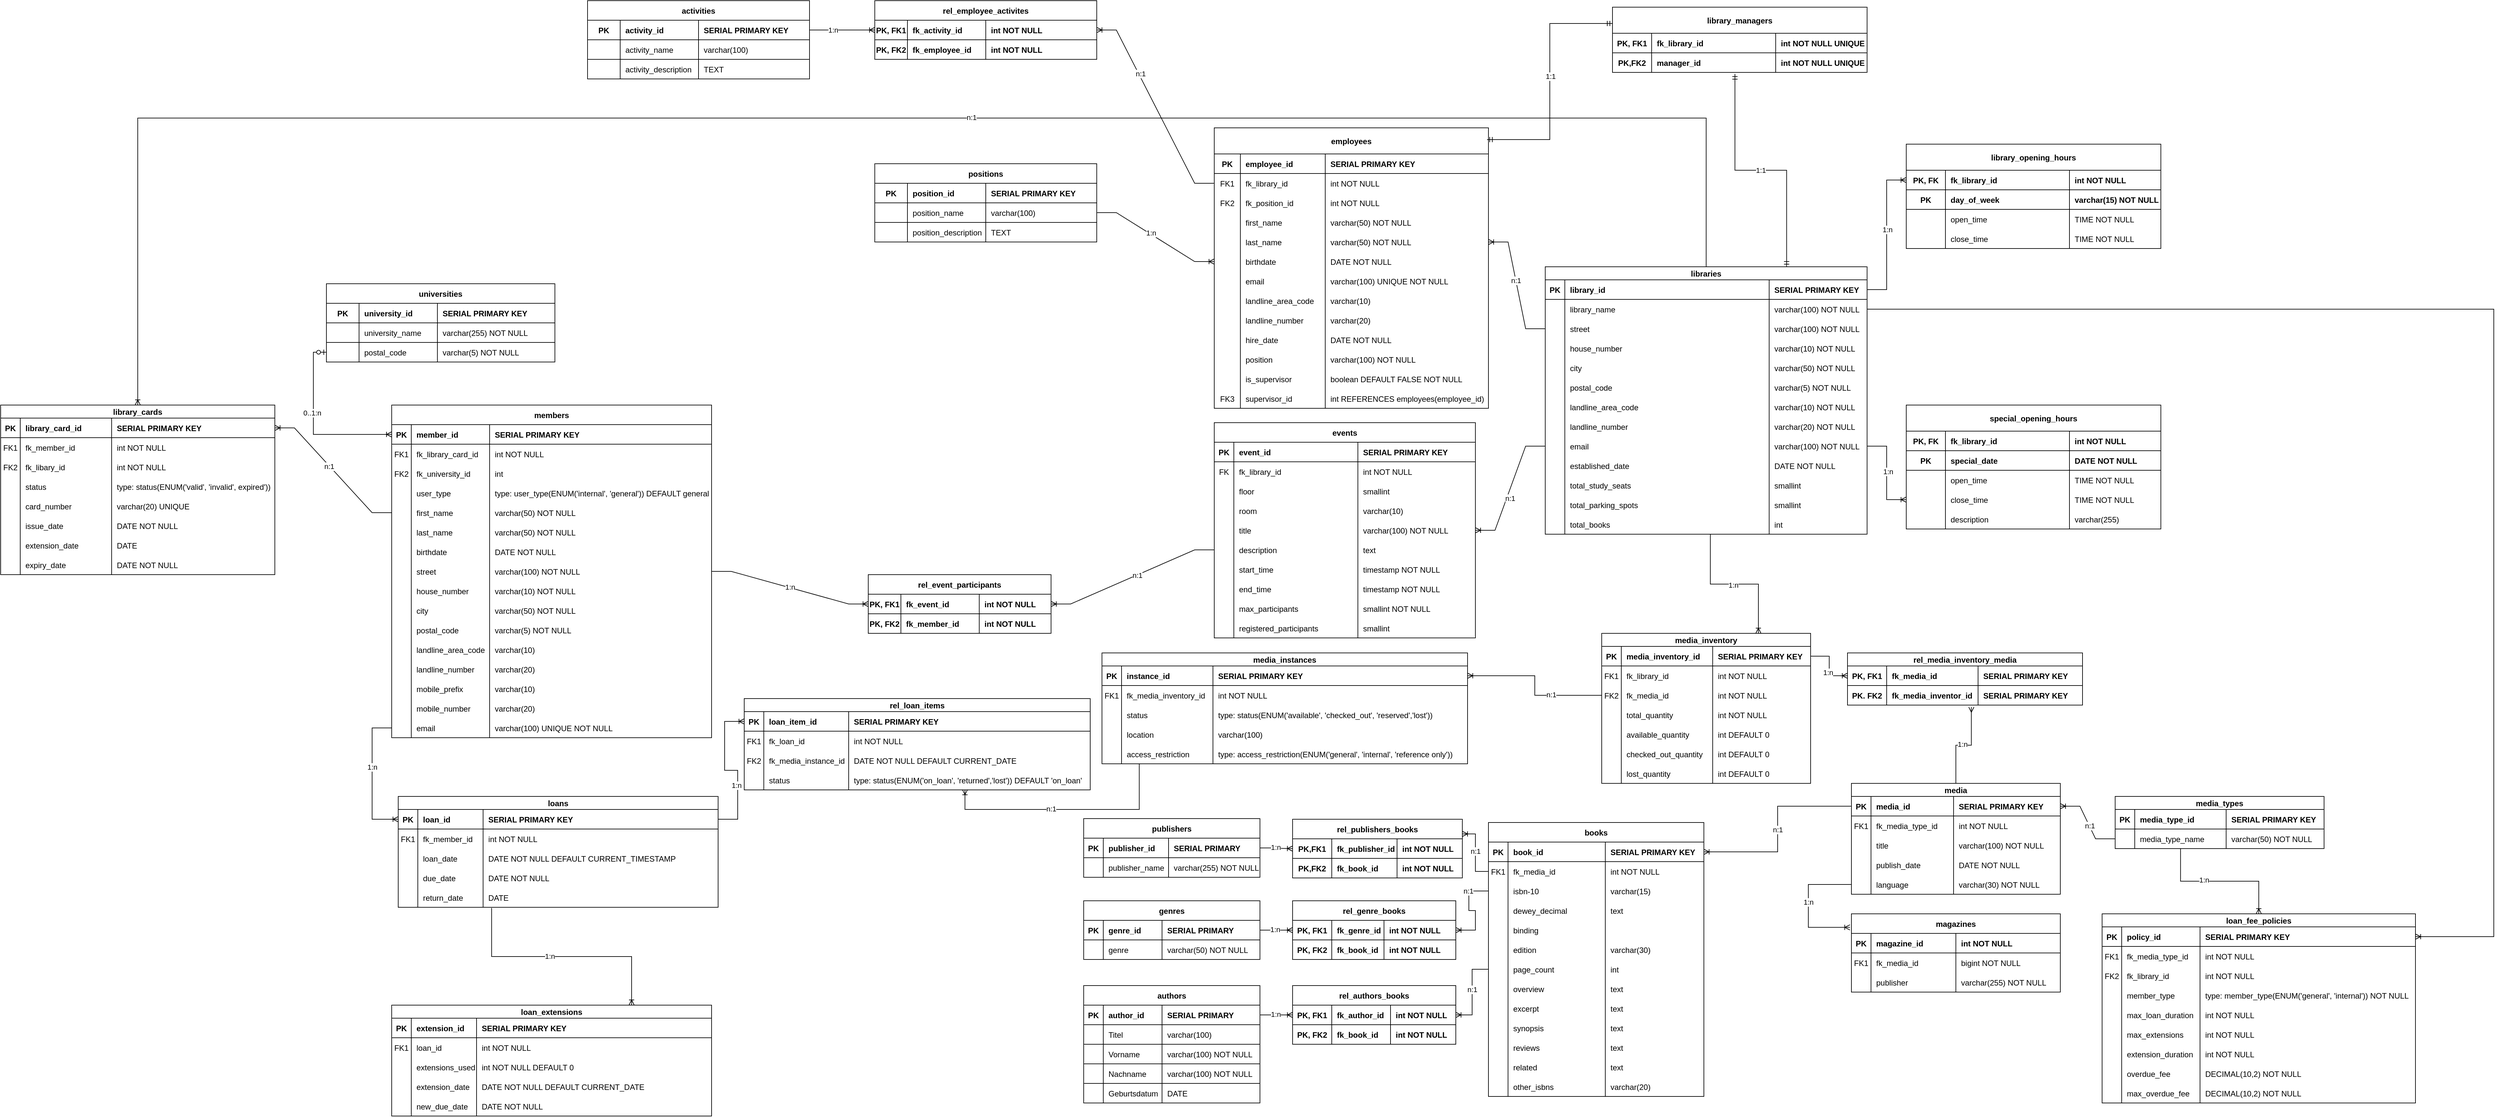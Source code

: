 <mxfile version="24.7.6">
  <diagram name="Seite-1" id="gN2iDwNg7YLXVjIXhsSs">
    <mxGraphModel dx="3437" dy="3293" grid="1" gridSize="10" guides="1" tooltips="1" connect="1" arrows="1" fold="1" page="1" pageScale="1" pageWidth="827" pageHeight="1169" math="0" shadow="0">
      <root>
        <mxCell id="0" />
        <mxCell id="1" parent="0" />
        <mxCell id="kEv1q6mkTN8vbzehKZTw-68" value="books" style="shape=table;startSize=30;container=1;collapsible=1;childLayout=tableLayout;fixedRows=1;rowLines=0;fontStyle=1;align=center;resizeLast=1;" parent="1" vertex="1">
          <mxGeometry x="740" y="-240" width="330" height="420" as="geometry">
            <mxRectangle x="-240" y="80" width="80" height="30" as="alternateBounds" />
          </mxGeometry>
        </mxCell>
        <mxCell id="kEv1q6mkTN8vbzehKZTw-69" value="" style="shape=partialRectangle;collapsible=0;dropTarget=0;pointerEvents=0;fillColor=none;points=[[0,0.5],[1,0.5]];portConstraint=eastwest;top=0;left=0;right=0;bottom=1;" parent="kEv1q6mkTN8vbzehKZTw-68" vertex="1">
          <mxGeometry y="30" width="330" height="30" as="geometry" />
        </mxCell>
        <mxCell id="kEv1q6mkTN8vbzehKZTw-70" value="PK" style="shape=partialRectangle;overflow=hidden;connectable=0;fillColor=none;top=0;left=0;bottom=0;right=0;fontStyle=1;" parent="kEv1q6mkTN8vbzehKZTw-69" vertex="1">
          <mxGeometry width="30" height="30" as="geometry">
            <mxRectangle width="30" height="30" as="alternateBounds" />
          </mxGeometry>
        </mxCell>
        <mxCell id="kEv1q6mkTN8vbzehKZTw-71" value="book_id" style="shape=partialRectangle;overflow=hidden;connectable=0;fillColor=none;top=0;left=0;bottom=0;right=0;align=left;spacingLeft=6;fontStyle=1;" parent="kEv1q6mkTN8vbzehKZTw-69" vertex="1">
          <mxGeometry x="30" width="149" height="30" as="geometry">
            <mxRectangle width="149" height="30" as="alternateBounds" />
          </mxGeometry>
        </mxCell>
        <mxCell id="kEv1q6mkTN8vbzehKZTw-72" value="SERIAL PRIMARY KEY" style="shape=partialRectangle;overflow=hidden;connectable=0;fillColor=none;top=0;left=0;bottom=0;right=0;align=left;spacingLeft=6;fontStyle=1;" parent="kEv1q6mkTN8vbzehKZTw-69" vertex="1">
          <mxGeometry x="179" width="151" height="30" as="geometry">
            <mxRectangle width="151" height="30" as="alternateBounds" />
          </mxGeometry>
        </mxCell>
        <mxCell id="nsLh96YO6oDDN8lq1_5a-1" style="shape=partialRectangle;collapsible=0;dropTarget=0;pointerEvents=0;fillColor=none;points=[[0,0.5],[1,0.5]];portConstraint=eastwest;top=0;left=0;right=0;bottom=0;" parent="kEv1q6mkTN8vbzehKZTw-68" vertex="1">
          <mxGeometry y="60" width="330" height="30" as="geometry" />
        </mxCell>
        <mxCell id="nsLh96YO6oDDN8lq1_5a-2" value="FK1" style="shape=partialRectangle;overflow=hidden;connectable=0;fillColor=none;top=0;left=0;bottom=0;right=0;" parent="nsLh96YO6oDDN8lq1_5a-1" vertex="1">
          <mxGeometry width="30" height="30" as="geometry">
            <mxRectangle width="30" height="30" as="alternateBounds" />
          </mxGeometry>
        </mxCell>
        <mxCell id="nsLh96YO6oDDN8lq1_5a-3" value="fk_media_id" style="shape=partialRectangle;overflow=hidden;connectable=0;fillColor=none;top=0;left=0;bottom=0;right=0;align=left;spacingLeft=6;" parent="nsLh96YO6oDDN8lq1_5a-1" vertex="1">
          <mxGeometry x="30" width="149" height="30" as="geometry">
            <mxRectangle width="149" height="30" as="alternateBounds" />
          </mxGeometry>
        </mxCell>
        <mxCell id="nsLh96YO6oDDN8lq1_5a-4" value="int NOT NULL" style="shape=partialRectangle;overflow=hidden;connectable=0;fillColor=none;top=0;left=0;bottom=0;right=0;align=left;spacingLeft=6;" parent="nsLh96YO6oDDN8lq1_5a-1" vertex="1">
          <mxGeometry x="179" width="151" height="30" as="geometry">
            <mxRectangle width="151" height="30" as="alternateBounds" />
          </mxGeometry>
        </mxCell>
        <mxCell id="kEv1q6mkTN8vbzehKZTw-85" style="shape=partialRectangle;collapsible=0;dropTarget=0;pointerEvents=0;fillColor=none;points=[[0,0.5],[1,0.5]];portConstraint=eastwest;top=0;left=0;right=0;bottom=0;" parent="kEv1q6mkTN8vbzehKZTw-68" vertex="1">
          <mxGeometry y="90" width="330" height="30" as="geometry" />
        </mxCell>
        <mxCell id="kEv1q6mkTN8vbzehKZTw-86" style="shape=partialRectangle;overflow=hidden;connectable=0;fillColor=none;top=0;left=0;bottom=0;right=0;" parent="kEv1q6mkTN8vbzehKZTw-85" vertex="1">
          <mxGeometry width="30" height="30" as="geometry">
            <mxRectangle width="30" height="30" as="alternateBounds" />
          </mxGeometry>
        </mxCell>
        <mxCell id="kEv1q6mkTN8vbzehKZTw-87" value="isbn-10" style="shape=partialRectangle;overflow=hidden;connectable=0;fillColor=none;top=0;left=0;bottom=0;right=0;align=left;spacingLeft=6;" parent="kEv1q6mkTN8vbzehKZTw-85" vertex="1">
          <mxGeometry x="30" width="149" height="30" as="geometry">
            <mxRectangle width="149" height="30" as="alternateBounds" />
          </mxGeometry>
        </mxCell>
        <mxCell id="kEv1q6mkTN8vbzehKZTw-88" value="varchar(15)" style="shape=partialRectangle;overflow=hidden;connectable=0;fillColor=none;top=0;left=0;bottom=0;right=0;align=left;spacingLeft=6;" parent="kEv1q6mkTN8vbzehKZTw-85" vertex="1">
          <mxGeometry x="179" width="151" height="30" as="geometry">
            <mxRectangle width="151" height="30" as="alternateBounds" />
          </mxGeometry>
        </mxCell>
        <mxCell id="kEv1q6mkTN8vbzehKZTw-89" style="shape=partialRectangle;collapsible=0;dropTarget=0;pointerEvents=0;fillColor=none;points=[[0,0.5],[1,0.5]];portConstraint=eastwest;top=0;left=0;right=0;bottom=0;" parent="kEv1q6mkTN8vbzehKZTw-68" vertex="1">
          <mxGeometry y="120" width="330" height="30" as="geometry" />
        </mxCell>
        <mxCell id="kEv1q6mkTN8vbzehKZTw-90" style="shape=partialRectangle;overflow=hidden;connectable=0;fillColor=none;top=0;left=0;bottom=0;right=0;" parent="kEv1q6mkTN8vbzehKZTw-89" vertex="1">
          <mxGeometry width="30" height="30" as="geometry">
            <mxRectangle width="30" height="30" as="alternateBounds" />
          </mxGeometry>
        </mxCell>
        <mxCell id="kEv1q6mkTN8vbzehKZTw-91" value="dewey_decimal" style="shape=partialRectangle;overflow=hidden;connectable=0;fillColor=none;top=0;left=0;bottom=0;right=0;align=left;spacingLeft=6;" parent="kEv1q6mkTN8vbzehKZTw-89" vertex="1">
          <mxGeometry x="30" width="149" height="30" as="geometry">
            <mxRectangle width="149" height="30" as="alternateBounds" />
          </mxGeometry>
        </mxCell>
        <mxCell id="kEv1q6mkTN8vbzehKZTw-92" value="text" style="shape=partialRectangle;overflow=hidden;connectable=0;fillColor=none;top=0;left=0;bottom=0;right=0;align=left;spacingLeft=6;" parent="kEv1q6mkTN8vbzehKZTw-89" vertex="1">
          <mxGeometry x="179" width="151" height="30" as="geometry">
            <mxRectangle width="151" height="30" as="alternateBounds" />
          </mxGeometry>
        </mxCell>
        <mxCell id="kEv1q6mkTN8vbzehKZTw-93" style="shape=partialRectangle;collapsible=0;dropTarget=0;pointerEvents=0;fillColor=none;points=[[0,0.5],[1,0.5]];portConstraint=eastwest;top=0;left=0;right=0;bottom=0;" parent="kEv1q6mkTN8vbzehKZTw-68" vertex="1">
          <mxGeometry y="150" width="330" height="30" as="geometry" />
        </mxCell>
        <mxCell id="kEv1q6mkTN8vbzehKZTw-94" style="shape=partialRectangle;overflow=hidden;connectable=0;fillColor=none;top=0;left=0;bottom=0;right=0;" parent="kEv1q6mkTN8vbzehKZTw-93" vertex="1">
          <mxGeometry width="30" height="30" as="geometry">
            <mxRectangle width="30" height="30" as="alternateBounds" />
          </mxGeometry>
        </mxCell>
        <mxCell id="kEv1q6mkTN8vbzehKZTw-95" value="binding" style="shape=partialRectangle;overflow=hidden;connectable=0;fillColor=none;top=0;left=0;bottom=0;right=0;align=left;spacingLeft=6;" parent="kEv1q6mkTN8vbzehKZTw-93" vertex="1">
          <mxGeometry x="30" width="149" height="30" as="geometry">
            <mxRectangle width="149" height="30" as="alternateBounds" />
          </mxGeometry>
        </mxCell>
        <mxCell id="kEv1q6mkTN8vbzehKZTw-96" style="shape=partialRectangle;overflow=hidden;connectable=0;fillColor=none;top=0;left=0;bottom=0;right=0;align=left;spacingLeft=6;" parent="kEv1q6mkTN8vbzehKZTw-93" vertex="1">
          <mxGeometry x="179" width="151" height="30" as="geometry">
            <mxRectangle width="151" height="30" as="alternateBounds" />
          </mxGeometry>
        </mxCell>
        <mxCell id="kEv1q6mkTN8vbzehKZTw-101" style="shape=partialRectangle;collapsible=0;dropTarget=0;pointerEvents=0;fillColor=none;points=[[0,0.5],[1,0.5]];portConstraint=eastwest;top=0;left=0;right=0;bottom=0;" parent="kEv1q6mkTN8vbzehKZTw-68" vertex="1">
          <mxGeometry y="180" width="330" height="30" as="geometry" />
        </mxCell>
        <mxCell id="kEv1q6mkTN8vbzehKZTw-102" style="shape=partialRectangle;overflow=hidden;connectable=0;fillColor=none;top=0;left=0;bottom=0;right=0;" parent="kEv1q6mkTN8vbzehKZTw-101" vertex="1">
          <mxGeometry width="30" height="30" as="geometry">
            <mxRectangle width="30" height="30" as="alternateBounds" />
          </mxGeometry>
        </mxCell>
        <mxCell id="kEv1q6mkTN8vbzehKZTw-103" value="edition" style="shape=partialRectangle;overflow=hidden;connectable=0;fillColor=none;top=0;left=0;bottom=0;right=0;align=left;spacingLeft=6;" parent="kEv1q6mkTN8vbzehKZTw-101" vertex="1">
          <mxGeometry x="30" width="149" height="30" as="geometry">
            <mxRectangle width="149" height="30" as="alternateBounds" />
          </mxGeometry>
        </mxCell>
        <mxCell id="kEv1q6mkTN8vbzehKZTw-104" value="varchar(30)" style="shape=partialRectangle;overflow=hidden;connectable=0;fillColor=none;top=0;left=0;bottom=0;right=0;align=left;spacingLeft=6;" parent="kEv1q6mkTN8vbzehKZTw-101" vertex="1">
          <mxGeometry x="179" width="151" height="30" as="geometry">
            <mxRectangle width="151" height="30" as="alternateBounds" />
          </mxGeometry>
        </mxCell>
        <mxCell id="kEv1q6mkTN8vbzehKZTw-105" style="shape=partialRectangle;collapsible=0;dropTarget=0;pointerEvents=0;fillColor=none;points=[[0,0.5],[1,0.5]];portConstraint=eastwest;top=0;left=0;right=0;bottom=0;" parent="kEv1q6mkTN8vbzehKZTw-68" vertex="1">
          <mxGeometry y="210" width="330" height="30" as="geometry" />
        </mxCell>
        <mxCell id="kEv1q6mkTN8vbzehKZTw-106" style="shape=partialRectangle;overflow=hidden;connectable=0;fillColor=none;top=0;left=0;bottom=0;right=0;" parent="kEv1q6mkTN8vbzehKZTw-105" vertex="1">
          <mxGeometry width="30" height="30" as="geometry">
            <mxRectangle width="30" height="30" as="alternateBounds" />
          </mxGeometry>
        </mxCell>
        <mxCell id="kEv1q6mkTN8vbzehKZTw-107" value="page_count" style="shape=partialRectangle;overflow=hidden;connectable=0;fillColor=none;top=0;left=0;bottom=0;right=0;align=left;spacingLeft=6;" parent="kEv1q6mkTN8vbzehKZTw-105" vertex="1">
          <mxGeometry x="30" width="149" height="30" as="geometry">
            <mxRectangle width="149" height="30" as="alternateBounds" />
          </mxGeometry>
        </mxCell>
        <mxCell id="kEv1q6mkTN8vbzehKZTw-108" value="int" style="shape=partialRectangle;overflow=hidden;connectable=0;fillColor=none;top=0;left=0;bottom=0;right=0;align=left;spacingLeft=6;" parent="kEv1q6mkTN8vbzehKZTw-105" vertex="1">
          <mxGeometry x="179" width="151" height="30" as="geometry">
            <mxRectangle width="151" height="30" as="alternateBounds" />
          </mxGeometry>
        </mxCell>
        <mxCell id="kEv1q6mkTN8vbzehKZTw-117" style="shape=partialRectangle;collapsible=0;dropTarget=0;pointerEvents=0;fillColor=none;points=[[0,0.5],[1,0.5]];portConstraint=eastwest;top=0;left=0;right=0;bottom=0;" parent="kEv1q6mkTN8vbzehKZTw-68" vertex="1">
          <mxGeometry y="240" width="330" height="30" as="geometry" />
        </mxCell>
        <mxCell id="kEv1q6mkTN8vbzehKZTw-118" style="shape=partialRectangle;overflow=hidden;connectable=0;fillColor=none;top=0;left=0;bottom=0;right=0;" parent="kEv1q6mkTN8vbzehKZTw-117" vertex="1">
          <mxGeometry width="30" height="30" as="geometry">
            <mxRectangle width="30" height="30" as="alternateBounds" />
          </mxGeometry>
        </mxCell>
        <mxCell id="kEv1q6mkTN8vbzehKZTw-119" value="overview" style="shape=partialRectangle;overflow=hidden;connectable=0;fillColor=none;top=0;left=0;bottom=0;right=0;align=left;spacingLeft=6;" parent="kEv1q6mkTN8vbzehKZTw-117" vertex="1">
          <mxGeometry x="30" width="149" height="30" as="geometry">
            <mxRectangle width="149" height="30" as="alternateBounds" />
          </mxGeometry>
        </mxCell>
        <mxCell id="kEv1q6mkTN8vbzehKZTw-120" value="text" style="shape=partialRectangle;overflow=hidden;connectable=0;fillColor=none;top=0;left=0;bottom=0;right=0;align=left;spacingLeft=6;" parent="kEv1q6mkTN8vbzehKZTw-117" vertex="1">
          <mxGeometry x="179" width="151" height="30" as="geometry">
            <mxRectangle width="151" height="30" as="alternateBounds" />
          </mxGeometry>
        </mxCell>
        <mxCell id="kEv1q6mkTN8vbzehKZTw-121" style="shape=partialRectangle;collapsible=0;dropTarget=0;pointerEvents=0;fillColor=none;points=[[0,0.5],[1,0.5]];portConstraint=eastwest;top=0;left=0;right=0;bottom=0;" parent="kEv1q6mkTN8vbzehKZTw-68" vertex="1">
          <mxGeometry y="270" width="330" height="30" as="geometry" />
        </mxCell>
        <mxCell id="kEv1q6mkTN8vbzehKZTw-122" style="shape=partialRectangle;overflow=hidden;connectable=0;fillColor=none;top=0;left=0;bottom=0;right=0;" parent="kEv1q6mkTN8vbzehKZTw-121" vertex="1">
          <mxGeometry width="30" height="30" as="geometry">
            <mxRectangle width="30" height="30" as="alternateBounds" />
          </mxGeometry>
        </mxCell>
        <mxCell id="kEv1q6mkTN8vbzehKZTw-123" value="excerpt" style="shape=partialRectangle;overflow=hidden;connectable=0;fillColor=none;top=0;left=0;bottom=0;right=0;align=left;spacingLeft=6;" parent="kEv1q6mkTN8vbzehKZTw-121" vertex="1">
          <mxGeometry x="30" width="149" height="30" as="geometry">
            <mxRectangle width="149" height="30" as="alternateBounds" />
          </mxGeometry>
        </mxCell>
        <mxCell id="kEv1q6mkTN8vbzehKZTw-124" value="text" style="shape=partialRectangle;overflow=hidden;connectable=0;fillColor=none;top=0;left=0;bottom=0;right=0;align=left;spacingLeft=6;" parent="kEv1q6mkTN8vbzehKZTw-121" vertex="1">
          <mxGeometry x="179" width="151" height="30" as="geometry">
            <mxRectangle width="151" height="30" as="alternateBounds" />
          </mxGeometry>
        </mxCell>
        <mxCell id="kEv1q6mkTN8vbzehKZTw-125" style="shape=partialRectangle;collapsible=0;dropTarget=0;pointerEvents=0;fillColor=none;points=[[0,0.5],[1,0.5]];portConstraint=eastwest;top=0;left=0;right=0;bottom=0;" parent="kEv1q6mkTN8vbzehKZTw-68" vertex="1">
          <mxGeometry y="300" width="330" height="30" as="geometry" />
        </mxCell>
        <mxCell id="kEv1q6mkTN8vbzehKZTw-126" style="shape=partialRectangle;overflow=hidden;connectable=0;fillColor=none;top=0;left=0;bottom=0;right=0;" parent="kEv1q6mkTN8vbzehKZTw-125" vertex="1">
          <mxGeometry width="30" height="30" as="geometry">
            <mxRectangle width="30" height="30" as="alternateBounds" />
          </mxGeometry>
        </mxCell>
        <mxCell id="kEv1q6mkTN8vbzehKZTw-127" value="synopsis" style="shape=partialRectangle;overflow=hidden;connectable=0;fillColor=none;top=0;left=0;bottom=0;right=0;align=left;spacingLeft=6;" parent="kEv1q6mkTN8vbzehKZTw-125" vertex="1">
          <mxGeometry x="30" width="149" height="30" as="geometry">
            <mxRectangle width="149" height="30" as="alternateBounds" />
          </mxGeometry>
        </mxCell>
        <mxCell id="kEv1q6mkTN8vbzehKZTw-128" value="text" style="shape=partialRectangle;overflow=hidden;connectable=0;fillColor=none;top=0;left=0;bottom=0;right=0;align=left;spacingLeft=6;" parent="kEv1q6mkTN8vbzehKZTw-125" vertex="1">
          <mxGeometry x="179" width="151" height="30" as="geometry">
            <mxRectangle width="151" height="30" as="alternateBounds" />
          </mxGeometry>
        </mxCell>
        <mxCell id="kEv1q6mkTN8vbzehKZTw-129" style="shape=partialRectangle;collapsible=0;dropTarget=0;pointerEvents=0;fillColor=none;points=[[0,0.5],[1,0.5]];portConstraint=eastwest;top=0;left=0;right=0;bottom=0;" parent="kEv1q6mkTN8vbzehKZTw-68" vertex="1">
          <mxGeometry y="330" width="330" height="30" as="geometry" />
        </mxCell>
        <mxCell id="kEv1q6mkTN8vbzehKZTw-130" style="shape=partialRectangle;overflow=hidden;connectable=0;fillColor=none;top=0;left=0;bottom=0;right=0;" parent="kEv1q6mkTN8vbzehKZTw-129" vertex="1">
          <mxGeometry width="30" height="30" as="geometry">
            <mxRectangle width="30" height="30" as="alternateBounds" />
          </mxGeometry>
        </mxCell>
        <mxCell id="kEv1q6mkTN8vbzehKZTw-131" value="reviews" style="shape=partialRectangle;overflow=hidden;connectable=0;fillColor=none;top=0;left=0;bottom=0;right=0;align=left;spacingLeft=6;" parent="kEv1q6mkTN8vbzehKZTw-129" vertex="1">
          <mxGeometry x="30" width="149" height="30" as="geometry">
            <mxRectangle width="149" height="30" as="alternateBounds" />
          </mxGeometry>
        </mxCell>
        <mxCell id="kEv1q6mkTN8vbzehKZTw-132" value="text" style="shape=partialRectangle;overflow=hidden;connectable=0;fillColor=none;top=0;left=0;bottom=0;right=0;align=left;spacingLeft=6;" parent="kEv1q6mkTN8vbzehKZTw-129" vertex="1">
          <mxGeometry x="179" width="151" height="30" as="geometry">
            <mxRectangle width="151" height="30" as="alternateBounds" />
          </mxGeometry>
        </mxCell>
        <mxCell id="kEv1q6mkTN8vbzehKZTw-133" style="shape=partialRectangle;collapsible=0;dropTarget=0;pointerEvents=0;fillColor=none;points=[[0,0.5],[1,0.5]];portConstraint=eastwest;top=0;left=0;right=0;bottom=0;" parent="kEv1q6mkTN8vbzehKZTw-68" vertex="1">
          <mxGeometry y="360" width="330" height="30" as="geometry" />
        </mxCell>
        <mxCell id="kEv1q6mkTN8vbzehKZTw-134" style="shape=partialRectangle;overflow=hidden;connectable=0;fillColor=none;top=0;left=0;bottom=0;right=0;" parent="kEv1q6mkTN8vbzehKZTw-133" vertex="1">
          <mxGeometry width="30" height="30" as="geometry">
            <mxRectangle width="30" height="30" as="alternateBounds" />
          </mxGeometry>
        </mxCell>
        <mxCell id="kEv1q6mkTN8vbzehKZTw-135" value="related" style="shape=partialRectangle;overflow=hidden;connectable=0;fillColor=none;top=0;left=0;bottom=0;right=0;align=left;spacingLeft=6;" parent="kEv1q6mkTN8vbzehKZTw-133" vertex="1">
          <mxGeometry x="30" width="149" height="30" as="geometry">
            <mxRectangle width="149" height="30" as="alternateBounds" />
          </mxGeometry>
        </mxCell>
        <mxCell id="kEv1q6mkTN8vbzehKZTw-136" value="text" style="shape=partialRectangle;overflow=hidden;connectable=0;fillColor=none;top=0;left=0;bottom=0;right=0;align=left;spacingLeft=6;" parent="kEv1q6mkTN8vbzehKZTw-133" vertex="1">
          <mxGeometry x="179" width="151" height="30" as="geometry">
            <mxRectangle width="151" height="30" as="alternateBounds" />
          </mxGeometry>
        </mxCell>
        <mxCell id="kEv1q6mkTN8vbzehKZTw-137" style="shape=partialRectangle;collapsible=0;dropTarget=0;pointerEvents=0;fillColor=none;points=[[0,0.5],[1,0.5]];portConstraint=eastwest;top=0;left=0;right=0;bottom=0;" parent="kEv1q6mkTN8vbzehKZTw-68" vertex="1">
          <mxGeometry y="390" width="330" height="30" as="geometry" />
        </mxCell>
        <mxCell id="kEv1q6mkTN8vbzehKZTw-138" style="shape=partialRectangle;overflow=hidden;connectable=0;fillColor=none;top=0;left=0;bottom=0;right=0;" parent="kEv1q6mkTN8vbzehKZTw-137" vertex="1">
          <mxGeometry width="30" height="30" as="geometry">
            <mxRectangle width="30" height="30" as="alternateBounds" />
          </mxGeometry>
        </mxCell>
        <mxCell id="kEv1q6mkTN8vbzehKZTw-139" value="other_isbns" style="shape=partialRectangle;overflow=hidden;connectable=0;fillColor=none;top=0;left=0;bottom=0;right=0;align=left;spacingLeft=6;" parent="kEv1q6mkTN8vbzehKZTw-137" vertex="1">
          <mxGeometry x="30" width="149" height="30" as="geometry">
            <mxRectangle width="149" height="30" as="alternateBounds" />
          </mxGeometry>
        </mxCell>
        <mxCell id="kEv1q6mkTN8vbzehKZTw-140" value="varchar(20)" style="shape=partialRectangle;overflow=hidden;connectable=0;fillColor=none;top=0;left=0;bottom=0;right=0;align=left;spacingLeft=6;" parent="kEv1q6mkTN8vbzehKZTw-137" vertex="1">
          <mxGeometry x="179" width="151" height="30" as="geometry">
            <mxRectangle width="151" height="30" as="alternateBounds" />
          </mxGeometry>
        </mxCell>
        <mxCell id="kEv1q6mkTN8vbzehKZTw-143" value="magazines" style="shape=table;startSize=30;container=1;collapsible=1;childLayout=tableLayout;fixedRows=1;rowLines=0;fontStyle=1;align=center;resizeLast=1;" parent="1" vertex="1">
          <mxGeometry x="1296" y="-100" width="320" height="120" as="geometry" />
        </mxCell>
        <mxCell id="kEv1q6mkTN8vbzehKZTw-144" value="" style="shape=partialRectangle;collapsible=0;dropTarget=0;pointerEvents=0;fillColor=none;points=[[0,0.5],[1,0.5]];portConstraint=eastwest;top=0;left=0;right=0;bottom=1;" parent="kEv1q6mkTN8vbzehKZTw-143" vertex="1">
          <mxGeometry y="30" width="320" height="30" as="geometry" />
        </mxCell>
        <mxCell id="kEv1q6mkTN8vbzehKZTw-145" value="PK" style="shape=partialRectangle;overflow=hidden;connectable=0;fillColor=none;top=0;left=0;bottom=0;right=0;fontStyle=1;" parent="kEv1q6mkTN8vbzehKZTw-144" vertex="1">
          <mxGeometry width="30" height="30" as="geometry">
            <mxRectangle width="30" height="30" as="alternateBounds" />
          </mxGeometry>
        </mxCell>
        <mxCell id="kEv1q6mkTN8vbzehKZTw-146" value="magazine_id" style="shape=partialRectangle;overflow=hidden;connectable=0;fillColor=none;top=0;left=0;bottom=0;right=0;align=left;spacingLeft=6;fontStyle=1;" parent="kEv1q6mkTN8vbzehKZTw-144" vertex="1">
          <mxGeometry x="30" width="130" height="30" as="geometry">
            <mxRectangle width="130" height="30" as="alternateBounds" />
          </mxGeometry>
        </mxCell>
        <mxCell id="kEv1q6mkTN8vbzehKZTw-147" value="int NOT NULL" style="shape=partialRectangle;overflow=hidden;connectable=0;fillColor=none;top=0;left=0;bottom=0;right=0;align=left;spacingLeft=6;fontStyle=1;" parent="kEv1q6mkTN8vbzehKZTw-144" vertex="1">
          <mxGeometry x="160" width="160" height="30" as="geometry">
            <mxRectangle width="160" height="30" as="alternateBounds" />
          </mxGeometry>
        </mxCell>
        <mxCell id="kEv1q6mkTN8vbzehKZTw-148" value="" style="shape=partialRectangle;collapsible=0;dropTarget=0;pointerEvents=0;fillColor=none;points=[[0,0.5],[1,0.5]];portConstraint=eastwest;top=0;left=0;right=0;bottom=0;" parent="kEv1q6mkTN8vbzehKZTw-143" vertex="1">
          <mxGeometry y="60" width="320" height="30" as="geometry" />
        </mxCell>
        <mxCell id="kEv1q6mkTN8vbzehKZTw-149" value="FK1" style="shape=partialRectangle;overflow=hidden;connectable=0;fillColor=none;top=0;left=0;bottom=0;right=0;" parent="kEv1q6mkTN8vbzehKZTw-148" vertex="1">
          <mxGeometry width="30" height="30" as="geometry">
            <mxRectangle width="30" height="30" as="alternateBounds" />
          </mxGeometry>
        </mxCell>
        <mxCell id="kEv1q6mkTN8vbzehKZTw-150" value="fk_media_id" style="shape=partialRectangle;overflow=hidden;connectable=0;fillColor=none;top=0;left=0;bottom=0;right=0;align=left;spacingLeft=6;" parent="kEv1q6mkTN8vbzehKZTw-148" vertex="1">
          <mxGeometry x="30" width="130" height="30" as="geometry">
            <mxRectangle width="130" height="30" as="alternateBounds" />
          </mxGeometry>
        </mxCell>
        <mxCell id="kEv1q6mkTN8vbzehKZTw-151" value="bigint NOT NULL" style="shape=partialRectangle;overflow=hidden;connectable=0;fillColor=none;top=0;left=0;bottom=0;right=0;align=left;spacingLeft=6;" parent="kEv1q6mkTN8vbzehKZTw-148" vertex="1">
          <mxGeometry x="160" width="160" height="30" as="geometry">
            <mxRectangle width="160" height="30" as="alternateBounds" />
          </mxGeometry>
        </mxCell>
        <mxCell id="kEv1q6mkTN8vbzehKZTw-152" value="" style="shape=partialRectangle;collapsible=0;dropTarget=0;pointerEvents=0;fillColor=none;points=[[0,0.5],[1,0.5]];portConstraint=eastwest;top=0;left=0;right=0;bottom=0;" parent="kEv1q6mkTN8vbzehKZTw-143" vertex="1">
          <mxGeometry y="90" width="320" height="30" as="geometry" />
        </mxCell>
        <mxCell id="kEv1q6mkTN8vbzehKZTw-153" value="" style="shape=partialRectangle;overflow=hidden;connectable=0;fillColor=none;top=0;left=0;bottom=0;right=0;" parent="kEv1q6mkTN8vbzehKZTw-152" vertex="1">
          <mxGeometry width="30" height="30" as="geometry">
            <mxRectangle width="30" height="30" as="alternateBounds" />
          </mxGeometry>
        </mxCell>
        <mxCell id="kEv1q6mkTN8vbzehKZTw-154" value="publisher" style="shape=partialRectangle;overflow=hidden;connectable=0;fillColor=none;top=0;left=0;bottom=0;right=0;align=left;spacingLeft=6;" parent="kEv1q6mkTN8vbzehKZTw-152" vertex="1">
          <mxGeometry x="30" width="130" height="30" as="geometry">
            <mxRectangle width="130" height="30" as="alternateBounds" />
          </mxGeometry>
        </mxCell>
        <mxCell id="kEv1q6mkTN8vbzehKZTw-155" value="varchar(255) NOT NULL" style="shape=partialRectangle;overflow=hidden;connectable=0;fillColor=none;top=0;left=0;bottom=0;right=0;align=left;spacingLeft=6;" parent="kEv1q6mkTN8vbzehKZTw-152" vertex="1">
          <mxGeometry x="160" width="160" height="30" as="geometry">
            <mxRectangle width="160" height="30" as="alternateBounds" />
          </mxGeometry>
        </mxCell>
        <mxCell id="kEv1q6mkTN8vbzehKZTw-183" value="members" style="shape=table;startSize=30;container=1;collapsible=1;childLayout=tableLayout;fixedRows=1;rowLines=0;fontStyle=1;align=center;resizeLast=1;" parent="1" vertex="1">
          <mxGeometry x="-940" y="-880" width="490.0" height="510" as="geometry" />
        </mxCell>
        <mxCell id="kEv1q6mkTN8vbzehKZTw-184" value="" style="shape=partialRectangle;collapsible=0;dropTarget=0;pointerEvents=0;fillColor=none;points=[[0,0.5],[1,0.5]];portConstraint=eastwest;top=0;left=0;right=0;bottom=1;" parent="kEv1q6mkTN8vbzehKZTw-183" vertex="1">
          <mxGeometry y="30" width="490.0" height="30" as="geometry" />
        </mxCell>
        <mxCell id="kEv1q6mkTN8vbzehKZTw-185" value="PK" style="shape=partialRectangle;overflow=hidden;connectable=0;fillColor=none;top=0;left=0;bottom=0;right=0;fontStyle=1;" parent="kEv1q6mkTN8vbzehKZTw-184" vertex="1">
          <mxGeometry width="30" height="30" as="geometry">
            <mxRectangle width="30" height="30" as="alternateBounds" />
          </mxGeometry>
        </mxCell>
        <mxCell id="kEv1q6mkTN8vbzehKZTw-186" value="member_id" style="shape=partialRectangle;overflow=hidden;connectable=0;fillColor=none;top=0;left=0;bottom=0;right=0;align=left;spacingLeft=6;fontStyle=1;" parent="kEv1q6mkTN8vbzehKZTw-184" vertex="1">
          <mxGeometry x="30" width="120.0" height="30" as="geometry">
            <mxRectangle width="120.0" height="30" as="alternateBounds" />
          </mxGeometry>
        </mxCell>
        <mxCell id="kEv1q6mkTN8vbzehKZTw-187" value="SERIAL PRIMARY KEY" style="shape=partialRectangle;overflow=hidden;connectable=0;fillColor=none;top=0;left=0;bottom=0;right=0;align=left;spacingLeft=6;fontStyle=1;" parent="kEv1q6mkTN8vbzehKZTw-184" vertex="1">
          <mxGeometry x="150.0" width="340" height="30" as="geometry">
            <mxRectangle width="340" height="30" as="alternateBounds" />
          </mxGeometry>
        </mxCell>
        <mxCell id="kEv1q6mkTN8vbzehKZTw-188" value="" style="shape=partialRectangle;collapsible=0;dropTarget=0;pointerEvents=0;fillColor=none;points=[[0,0.5],[1,0.5]];portConstraint=eastwest;top=0;left=0;right=0;bottom=0;" parent="kEv1q6mkTN8vbzehKZTw-183" vertex="1">
          <mxGeometry y="60" width="490.0" height="30" as="geometry" />
        </mxCell>
        <mxCell id="kEv1q6mkTN8vbzehKZTw-189" value="FK1" style="shape=partialRectangle;overflow=hidden;connectable=0;fillColor=none;top=0;left=0;bottom=0;right=0;" parent="kEv1q6mkTN8vbzehKZTw-188" vertex="1">
          <mxGeometry width="30" height="30" as="geometry">
            <mxRectangle width="30" height="30" as="alternateBounds" />
          </mxGeometry>
        </mxCell>
        <mxCell id="kEv1q6mkTN8vbzehKZTw-190" value="fk_library_card_id" style="shape=partialRectangle;overflow=hidden;connectable=0;fillColor=none;top=0;left=0;bottom=0;right=0;align=left;spacingLeft=6;" parent="kEv1q6mkTN8vbzehKZTw-188" vertex="1">
          <mxGeometry x="30" width="120.0" height="30" as="geometry">
            <mxRectangle width="120.0" height="30" as="alternateBounds" />
          </mxGeometry>
        </mxCell>
        <mxCell id="kEv1q6mkTN8vbzehKZTw-191" value="int NOT NULL" style="shape=partialRectangle;overflow=hidden;connectable=0;fillColor=none;top=0;left=0;bottom=0;right=0;align=left;spacingLeft=6;" parent="kEv1q6mkTN8vbzehKZTw-188" vertex="1">
          <mxGeometry x="150.0" width="340" height="30" as="geometry">
            <mxRectangle width="340" height="30" as="alternateBounds" />
          </mxGeometry>
        </mxCell>
        <mxCell id="dtgnLUW8yb3P2Iym9g0S-22" style="shape=partialRectangle;collapsible=0;dropTarget=0;pointerEvents=0;fillColor=none;points=[[0,0.5],[1,0.5]];portConstraint=eastwest;top=0;left=0;right=0;bottom=0;" parent="kEv1q6mkTN8vbzehKZTw-183" vertex="1">
          <mxGeometry y="90" width="490.0" height="30" as="geometry" />
        </mxCell>
        <mxCell id="dtgnLUW8yb3P2Iym9g0S-23" value="FK2" style="shape=partialRectangle;overflow=hidden;connectable=0;fillColor=none;top=0;left=0;bottom=0;right=0;" parent="dtgnLUW8yb3P2Iym9g0S-22" vertex="1">
          <mxGeometry width="30" height="30" as="geometry">
            <mxRectangle width="30" height="30" as="alternateBounds" />
          </mxGeometry>
        </mxCell>
        <mxCell id="dtgnLUW8yb3P2Iym9g0S-24" value="fk_university_id" style="shape=partialRectangle;overflow=hidden;connectable=0;fillColor=none;top=0;left=0;bottom=0;right=0;align=left;spacingLeft=6;" parent="dtgnLUW8yb3P2Iym9g0S-22" vertex="1">
          <mxGeometry x="30" width="120.0" height="30" as="geometry">
            <mxRectangle width="120.0" height="30" as="alternateBounds" />
          </mxGeometry>
        </mxCell>
        <mxCell id="dtgnLUW8yb3P2Iym9g0S-25" value="int" style="shape=partialRectangle;overflow=hidden;connectable=0;fillColor=none;top=0;left=0;bottom=0;right=0;align=left;spacingLeft=6;" parent="dtgnLUW8yb3P2Iym9g0S-22" vertex="1">
          <mxGeometry x="150.0" width="340" height="30" as="geometry">
            <mxRectangle width="340" height="30" as="alternateBounds" />
          </mxGeometry>
        </mxCell>
        <mxCell id="dtgnLUW8yb3P2Iym9g0S-31" style="shape=partialRectangle;collapsible=0;dropTarget=0;pointerEvents=0;fillColor=none;points=[[0,0.5],[1,0.5]];portConstraint=eastwest;top=0;left=0;right=0;bottom=0;" parent="kEv1q6mkTN8vbzehKZTw-183" vertex="1">
          <mxGeometry y="120" width="490.0" height="30" as="geometry" />
        </mxCell>
        <mxCell id="dtgnLUW8yb3P2Iym9g0S-32" style="shape=partialRectangle;overflow=hidden;connectable=0;fillColor=none;top=0;left=0;bottom=0;right=0;" parent="dtgnLUW8yb3P2Iym9g0S-31" vertex="1">
          <mxGeometry width="30" height="30" as="geometry">
            <mxRectangle width="30" height="30" as="alternateBounds" />
          </mxGeometry>
        </mxCell>
        <mxCell id="dtgnLUW8yb3P2Iym9g0S-33" value="user_type" style="shape=partialRectangle;overflow=hidden;connectable=0;fillColor=none;top=0;left=0;bottom=0;right=0;align=left;spacingLeft=6;" parent="dtgnLUW8yb3P2Iym9g0S-31" vertex="1">
          <mxGeometry x="30" width="120.0" height="30" as="geometry">
            <mxRectangle width="120.0" height="30" as="alternateBounds" />
          </mxGeometry>
        </mxCell>
        <mxCell id="dtgnLUW8yb3P2Iym9g0S-34" value="type: user_type(ENUM(&#39;internal&#39;, &#39;general&#39;)) DEFAULT general" style="shape=partialRectangle;overflow=hidden;connectable=0;fillColor=none;top=0;left=0;bottom=0;right=0;align=left;spacingLeft=6;" parent="dtgnLUW8yb3P2Iym9g0S-31" vertex="1">
          <mxGeometry x="150.0" width="340" height="30" as="geometry">
            <mxRectangle width="340" height="30" as="alternateBounds" />
          </mxGeometry>
        </mxCell>
        <mxCell id="kEv1q6mkTN8vbzehKZTw-192" value="" style="shape=partialRectangle;collapsible=0;dropTarget=0;pointerEvents=0;fillColor=none;points=[[0,0.5],[1,0.5]];portConstraint=eastwest;top=0;left=0;right=0;bottom=0;" parent="kEv1q6mkTN8vbzehKZTw-183" vertex="1">
          <mxGeometry y="150" width="490.0" height="30" as="geometry" />
        </mxCell>
        <mxCell id="kEv1q6mkTN8vbzehKZTw-193" value="" style="shape=partialRectangle;overflow=hidden;connectable=0;fillColor=none;top=0;left=0;bottom=0;right=0;" parent="kEv1q6mkTN8vbzehKZTw-192" vertex="1">
          <mxGeometry width="30" height="30" as="geometry">
            <mxRectangle width="30" height="30" as="alternateBounds" />
          </mxGeometry>
        </mxCell>
        <mxCell id="kEv1q6mkTN8vbzehKZTw-194" value="first_name" style="shape=partialRectangle;overflow=hidden;connectable=0;fillColor=none;top=0;left=0;bottom=0;right=0;align=left;spacingLeft=6;" parent="kEv1q6mkTN8vbzehKZTw-192" vertex="1">
          <mxGeometry x="30" width="120.0" height="30" as="geometry">
            <mxRectangle width="120.0" height="30" as="alternateBounds" />
          </mxGeometry>
        </mxCell>
        <mxCell id="kEv1q6mkTN8vbzehKZTw-195" value="varchar(50) NOT NULL" style="shape=partialRectangle;overflow=hidden;connectable=0;fillColor=none;top=0;left=0;bottom=0;right=0;align=left;spacingLeft=6;" parent="kEv1q6mkTN8vbzehKZTw-192" vertex="1">
          <mxGeometry x="150.0" width="340" height="30" as="geometry">
            <mxRectangle width="340" height="30" as="alternateBounds" />
          </mxGeometry>
        </mxCell>
        <mxCell id="kEv1q6mkTN8vbzehKZTw-196" style="shape=partialRectangle;collapsible=0;dropTarget=0;pointerEvents=0;fillColor=none;points=[[0,0.5],[1,0.5]];portConstraint=eastwest;top=0;left=0;right=0;bottom=0;" parent="kEv1q6mkTN8vbzehKZTw-183" vertex="1">
          <mxGeometry y="180" width="490.0" height="30" as="geometry" />
        </mxCell>
        <mxCell id="kEv1q6mkTN8vbzehKZTw-197" value="" style="shape=partialRectangle;overflow=hidden;connectable=0;fillColor=none;top=0;left=0;bottom=0;right=0;" parent="kEv1q6mkTN8vbzehKZTw-196" vertex="1">
          <mxGeometry width="30" height="30" as="geometry">
            <mxRectangle width="30" height="30" as="alternateBounds" />
          </mxGeometry>
        </mxCell>
        <mxCell id="kEv1q6mkTN8vbzehKZTw-198" value="last_name" style="shape=partialRectangle;overflow=hidden;connectable=0;fillColor=none;top=0;left=0;bottom=0;right=0;align=left;spacingLeft=6;" parent="kEv1q6mkTN8vbzehKZTw-196" vertex="1">
          <mxGeometry x="30" width="120.0" height="30" as="geometry">
            <mxRectangle width="120.0" height="30" as="alternateBounds" />
          </mxGeometry>
        </mxCell>
        <mxCell id="kEv1q6mkTN8vbzehKZTw-199" value="varchar(50) NOT NULL" style="shape=partialRectangle;overflow=hidden;connectable=0;fillColor=none;top=0;left=0;bottom=0;right=0;align=left;spacingLeft=6;" parent="kEv1q6mkTN8vbzehKZTw-196" vertex="1">
          <mxGeometry x="150.0" width="340" height="30" as="geometry">
            <mxRectangle width="340" height="30" as="alternateBounds" />
          </mxGeometry>
        </mxCell>
        <mxCell id="kEv1q6mkTN8vbzehKZTw-200" style="shape=partialRectangle;collapsible=0;dropTarget=0;pointerEvents=0;fillColor=none;points=[[0,0.5],[1,0.5]];portConstraint=eastwest;top=0;left=0;right=0;bottom=0;" parent="kEv1q6mkTN8vbzehKZTw-183" vertex="1">
          <mxGeometry y="210" width="490.0" height="30" as="geometry" />
        </mxCell>
        <mxCell id="kEv1q6mkTN8vbzehKZTw-201" style="shape=partialRectangle;overflow=hidden;connectable=0;fillColor=none;top=0;left=0;bottom=0;right=0;" parent="kEv1q6mkTN8vbzehKZTw-200" vertex="1">
          <mxGeometry width="30" height="30" as="geometry">
            <mxRectangle width="30" height="30" as="alternateBounds" />
          </mxGeometry>
        </mxCell>
        <mxCell id="kEv1q6mkTN8vbzehKZTw-202" value="birthdate" style="shape=partialRectangle;overflow=hidden;connectable=0;fillColor=none;top=0;left=0;bottom=0;right=0;align=left;spacingLeft=6;" parent="kEv1q6mkTN8vbzehKZTw-200" vertex="1">
          <mxGeometry x="30" width="120.0" height="30" as="geometry">
            <mxRectangle width="120.0" height="30" as="alternateBounds" />
          </mxGeometry>
        </mxCell>
        <mxCell id="kEv1q6mkTN8vbzehKZTw-203" value="DATE NOT NULL" style="shape=partialRectangle;overflow=hidden;connectable=0;fillColor=none;top=0;left=0;bottom=0;right=0;align=left;spacingLeft=6;" parent="kEv1q6mkTN8vbzehKZTw-200" vertex="1">
          <mxGeometry x="150.0" width="340" height="30" as="geometry">
            <mxRectangle width="340" height="30" as="alternateBounds" />
          </mxGeometry>
        </mxCell>
        <mxCell id="kEv1q6mkTN8vbzehKZTw-489" style="shape=partialRectangle;collapsible=0;dropTarget=0;pointerEvents=0;fillColor=none;points=[[0,0.5],[1,0.5]];portConstraint=eastwest;top=0;left=0;right=0;bottom=0;" parent="kEv1q6mkTN8vbzehKZTw-183" vertex="1">
          <mxGeometry y="240" width="490.0" height="30" as="geometry" />
        </mxCell>
        <mxCell id="kEv1q6mkTN8vbzehKZTw-490" style="shape=partialRectangle;overflow=hidden;connectable=0;fillColor=none;top=0;left=0;bottom=0;right=0;" parent="kEv1q6mkTN8vbzehKZTw-489" vertex="1">
          <mxGeometry width="30" height="30" as="geometry">
            <mxRectangle width="30" height="30" as="alternateBounds" />
          </mxGeometry>
        </mxCell>
        <mxCell id="kEv1q6mkTN8vbzehKZTw-491" value="street" style="shape=partialRectangle;overflow=hidden;connectable=0;fillColor=none;top=0;left=0;bottom=0;right=0;align=left;spacingLeft=6;" parent="kEv1q6mkTN8vbzehKZTw-489" vertex="1">
          <mxGeometry x="30" width="120.0" height="30" as="geometry">
            <mxRectangle width="120.0" height="30" as="alternateBounds" />
          </mxGeometry>
        </mxCell>
        <mxCell id="kEv1q6mkTN8vbzehKZTw-492" value="varchar(100) NOT NULL" style="shape=partialRectangle;overflow=hidden;connectable=0;fillColor=none;top=0;left=0;bottom=0;right=0;align=left;spacingLeft=6;" parent="kEv1q6mkTN8vbzehKZTw-489" vertex="1">
          <mxGeometry x="150.0" width="340" height="30" as="geometry">
            <mxRectangle width="340" height="30" as="alternateBounds" />
          </mxGeometry>
        </mxCell>
        <mxCell id="kEv1q6mkTN8vbzehKZTw-485" style="shape=partialRectangle;collapsible=0;dropTarget=0;pointerEvents=0;fillColor=none;points=[[0,0.5],[1,0.5]];portConstraint=eastwest;top=0;left=0;right=0;bottom=0;" parent="kEv1q6mkTN8vbzehKZTw-183" vertex="1">
          <mxGeometry y="270" width="490.0" height="30" as="geometry" />
        </mxCell>
        <mxCell id="kEv1q6mkTN8vbzehKZTw-486" style="shape=partialRectangle;overflow=hidden;connectable=0;fillColor=none;top=0;left=0;bottom=0;right=0;" parent="kEv1q6mkTN8vbzehKZTw-485" vertex="1">
          <mxGeometry width="30" height="30" as="geometry">
            <mxRectangle width="30" height="30" as="alternateBounds" />
          </mxGeometry>
        </mxCell>
        <mxCell id="kEv1q6mkTN8vbzehKZTw-487" value="house_number" style="shape=partialRectangle;overflow=hidden;connectable=0;fillColor=none;top=0;left=0;bottom=0;right=0;align=left;spacingLeft=6;" parent="kEv1q6mkTN8vbzehKZTw-485" vertex="1">
          <mxGeometry x="30" width="120.0" height="30" as="geometry">
            <mxRectangle width="120.0" height="30" as="alternateBounds" />
          </mxGeometry>
        </mxCell>
        <mxCell id="kEv1q6mkTN8vbzehKZTw-488" value="varchar(10) NOT NULL" style="shape=partialRectangle;overflow=hidden;connectable=0;fillColor=none;top=0;left=0;bottom=0;right=0;align=left;spacingLeft=6;" parent="kEv1q6mkTN8vbzehKZTw-485" vertex="1">
          <mxGeometry x="150.0" width="340" height="30" as="geometry">
            <mxRectangle width="340" height="30" as="alternateBounds" />
          </mxGeometry>
        </mxCell>
        <mxCell id="kEv1q6mkTN8vbzehKZTw-481" style="shape=partialRectangle;collapsible=0;dropTarget=0;pointerEvents=0;fillColor=none;points=[[0,0.5],[1,0.5]];portConstraint=eastwest;top=0;left=0;right=0;bottom=0;" parent="kEv1q6mkTN8vbzehKZTw-183" vertex="1">
          <mxGeometry y="300" width="490.0" height="30" as="geometry" />
        </mxCell>
        <mxCell id="kEv1q6mkTN8vbzehKZTw-482" style="shape=partialRectangle;overflow=hidden;connectable=0;fillColor=none;top=0;left=0;bottom=0;right=0;" parent="kEv1q6mkTN8vbzehKZTw-481" vertex="1">
          <mxGeometry width="30" height="30" as="geometry">
            <mxRectangle width="30" height="30" as="alternateBounds" />
          </mxGeometry>
        </mxCell>
        <mxCell id="kEv1q6mkTN8vbzehKZTw-483" value="city" style="shape=partialRectangle;overflow=hidden;connectable=0;fillColor=none;top=0;left=0;bottom=0;right=0;align=left;spacingLeft=6;" parent="kEv1q6mkTN8vbzehKZTw-481" vertex="1">
          <mxGeometry x="30" width="120.0" height="30" as="geometry">
            <mxRectangle width="120.0" height="30" as="alternateBounds" />
          </mxGeometry>
        </mxCell>
        <mxCell id="kEv1q6mkTN8vbzehKZTw-484" value="varchar(50) NOT NULL" style="shape=partialRectangle;overflow=hidden;connectable=0;fillColor=none;top=0;left=0;bottom=0;right=0;align=left;spacingLeft=6;" parent="kEv1q6mkTN8vbzehKZTw-481" vertex="1">
          <mxGeometry x="150.0" width="340" height="30" as="geometry">
            <mxRectangle width="340" height="30" as="alternateBounds" />
          </mxGeometry>
        </mxCell>
        <mxCell id="kEv1q6mkTN8vbzehKZTw-477" style="shape=partialRectangle;collapsible=0;dropTarget=0;pointerEvents=0;fillColor=none;points=[[0,0.5],[1,0.5]];portConstraint=eastwest;top=0;left=0;right=0;bottom=0;" parent="kEv1q6mkTN8vbzehKZTw-183" vertex="1">
          <mxGeometry y="330" width="490.0" height="30" as="geometry" />
        </mxCell>
        <mxCell id="kEv1q6mkTN8vbzehKZTw-478" style="shape=partialRectangle;overflow=hidden;connectable=0;fillColor=none;top=0;left=0;bottom=0;right=0;" parent="kEv1q6mkTN8vbzehKZTw-477" vertex="1">
          <mxGeometry width="30" height="30" as="geometry">
            <mxRectangle width="30" height="30" as="alternateBounds" />
          </mxGeometry>
        </mxCell>
        <mxCell id="kEv1q6mkTN8vbzehKZTw-479" value="postal_code" style="shape=partialRectangle;overflow=hidden;connectable=0;fillColor=none;top=0;left=0;bottom=0;right=0;align=left;spacingLeft=6;" parent="kEv1q6mkTN8vbzehKZTw-477" vertex="1">
          <mxGeometry x="30" width="120.0" height="30" as="geometry">
            <mxRectangle width="120.0" height="30" as="alternateBounds" />
          </mxGeometry>
        </mxCell>
        <mxCell id="kEv1q6mkTN8vbzehKZTw-480" value="varchar(5) NOT NULL" style="shape=partialRectangle;overflow=hidden;connectable=0;fillColor=none;top=0;left=0;bottom=0;right=0;align=left;spacingLeft=6;" parent="kEv1q6mkTN8vbzehKZTw-477" vertex="1">
          <mxGeometry x="150.0" width="340" height="30" as="geometry">
            <mxRectangle width="340" height="30" as="alternateBounds" />
          </mxGeometry>
        </mxCell>
        <mxCell id="kEv1q6mkTN8vbzehKZTw-204" style="shape=partialRectangle;collapsible=0;dropTarget=0;pointerEvents=0;fillColor=none;points=[[0,0.5],[1,0.5]];portConstraint=eastwest;top=0;left=0;right=0;bottom=0;" parent="kEv1q6mkTN8vbzehKZTw-183" vertex="1">
          <mxGeometry y="360" width="490.0" height="30" as="geometry" />
        </mxCell>
        <mxCell id="kEv1q6mkTN8vbzehKZTw-205" style="shape=partialRectangle;overflow=hidden;connectable=0;fillColor=none;top=0;left=0;bottom=0;right=0;" parent="kEv1q6mkTN8vbzehKZTw-204" vertex="1">
          <mxGeometry width="30" height="30" as="geometry">
            <mxRectangle width="30" height="30" as="alternateBounds" />
          </mxGeometry>
        </mxCell>
        <mxCell id="kEv1q6mkTN8vbzehKZTw-206" value="landline_area_code" style="shape=partialRectangle;overflow=hidden;connectable=0;fillColor=none;top=0;left=0;bottom=0;right=0;align=left;spacingLeft=6;" parent="kEv1q6mkTN8vbzehKZTw-204" vertex="1">
          <mxGeometry x="30" width="120.0" height="30" as="geometry">
            <mxRectangle width="120.0" height="30" as="alternateBounds" />
          </mxGeometry>
        </mxCell>
        <mxCell id="kEv1q6mkTN8vbzehKZTw-207" value="varchar(10)" style="shape=partialRectangle;overflow=hidden;connectable=0;fillColor=none;top=0;left=0;bottom=0;right=0;align=left;spacingLeft=6;" parent="kEv1q6mkTN8vbzehKZTw-204" vertex="1">
          <mxGeometry x="150.0" width="340" height="30" as="geometry">
            <mxRectangle width="340" height="30" as="alternateBounds" />
          </mxGeometry>
        </mxCell>
        <mxCell id="kEv1q6mkTN8vbzehKZTw-208" style="shape=partialRectangle;collapsible=0;dropTarget=0;pointerEvents=0;fillColor=none;points=[[0,0.5],[1,0.5]];portConstraint=eastwest;top=0;left=0;right=0;bottom=0;" parent="kEv1q6mkTN8vbzehKZTw-183" vertex="1">
          <mxGeometry y="390" width="490.0" height="30" as="geometry" />
        </mxCell>
        <mxCell id="kEv1q6mkTN8vbzehKZTw-209" style="shape=partialRectangle;overflow=hidden;connectable=0;fillColor=none;top=0;left=0;bottom=0;right=0;" parent="kEv1q6mkTN8vbzehKZTw-208" vertex="1">
          <mxGeometry width="30" height="30" as="geometry">
            <mxRectangle width="30" height="30" as="alternateBounds" />
          </mxGeometry>
        </mxCell>
        <mxCell id="kEv1q6mkTN8vbzehKZTw-210" value="landline_number" style="shape=partialRectangle;overflow=hidden;connectable=0;fillColor=none;top=0;left=0;bottom=0;right=0;align=left;spacingLeft=6;" parent="kEv1q6mkTN8vbzehKZTw-208" vertex="1">
          <mxGeometry x="30" width="120.0" height="30" as="geometry">
            <mxRectangle width="120.0" height="30" as="alternateBounds" />
          </mxGeometry>
        </mxCell>
        <mxCell id="kEv1q6mkTN8vbzehKZTw-211" value="varchar(20)" style="shape=partialRectangle;overflow=hidden;connectable=0;fillColor=none;top=0;left=0;bottom=0;right=0;align=left;spacingLeft=6;" parent="kEv1q6mkTN8vbzehKZTw-208" vertex="1">
          <mxGeometry x="150.0" width="340" height="30" as="geometry">
            <mxRectangle width="340" height="30" as="alternateBounds" />
          </mxGeometry>
        </mxCell>
        <mxCell id="kEv1q6mkTN8vbzehKZTw-212" style="shape=partialRectangle;collapsible=0;dropTarget=0;pointerEvents=0;fillColor=none;points=[[0,0.5],[1,0.5]];portConstraint=eastwest;top=0;left=0;right=0;bottom=0;" parent="kEv1q6mkTN8vbzehKZTw-183" vertex="1">
          <mxGeometry y="420" width="490.0" height="30" as="geometry" />
        </mxCell>
        <mxCell id="kEv1q6mkTN8vbzehKZTw-213" style="shape=partialRectangle;overflow=hidden;connectable=0;fillColor=none;top=0;left=0;bottom=0;right=0;" parent="kEv1q6mkTN8vbzehKZTw-212" vertex="1">
          <mxGeometry width="30" height="30" as="geometry">
            <mxRectangle width="30" height="30" as="alternateBounds" />
          </mxGeometry>
        </mxCell>
        <mxCell id="kEv1q6mkTN8vbzehKZTw-214" value="mobile_prefix" style="shape=partialRectangle;overflow=hidden;connectable=0;fillColor=none;top=0;left=0;bottom=0;right=0;align=left;spacingLeft=6;" parent="kEv1q6mkTN8vbzehKZTw-212" vertex="1">
          <mxGeometry x="30" width="120.0" height="30" as="geometry">
            <mxRectangle width="120.0" height="30" as="alternateBounds" />
          </mxGeometry>
        </mxCell>
        <mxCell id="kEv1q6mkTN8vbzehKZTw-215" value="varchar(10)" style="shape=partialRectangle;overflow=hidden;connectable=0;fillColor=none;top=0;left=0;bottom=0;right=0;align=left;spacingLeft=6;" parent="kEv1q6mkTN8vbzehKZTw-212" vertex="1">
          <mxGeometry x="150.0" width="340" height="30" as="geometry">
            <mxRectangle width="340" height="30" as="alternateBounds" />
          </mxGeometry>
        </mxCell>
        <mxCell id="kEv1q6mkTN8vbzehKZTw-216" style="shape=partialRectangle;collapsible=0;dropTarget=0;pointerEvents=0;fillColor=none;points=[[0,0.5],[1,0.5]];portConstraint=eastwest;top=0;left=0;right=0;bottom=0;" parent="kEv1q6mkTN8vbzehKZTw-183" vertex="1">
          <mxGeometry y="450" width="490.0" height="30" as="geometry" />
        </mxCell>
        <mxCell id="kEv1q6mkTN8vbzehKZTw-217" style="shape=partialRectangle;overflow=hidden;connectable=0;fillColor=none;top=0;left=0;bottom=0;right=0;" parent="kEv1q6mkTN8vbzehKZTw-216" vertex="1">
          <mxGeometry width="30" height="30" as="geometry">
            <mxRectangle width="30" height="30" as="alternateBounds" />
          </mxGeometry>
        </mxCell>
        <mxCell id="kEv1q6mkTN8vbzehKZTw-218" value="mobile_number" style="shape=partialRectangle;overflow=hidden;connectable=0;fillColor=none;top=0;left=0;bottom=0;right=0;align=left;spacingLeft=6;" parent="kEv1q6mkTN8vbzehKZTw-216" vertex="1">
          <mxGeometry x="30" width="120.0" height="30" as="geometry">
            <mxRectangle width="120.0" height="30" as="alternateBounds" />
          </mxGeometry>
        </mxCell>
        <mxCell id="kEv1q6mkTN8vbzehKZTw-219" value="varchar(20)" style="shape=partialRectangle;overflow=hidden;connectable=0;fillColor=none;top=0;left=0;bottom=0;right=0;align=left;spacingLeft=6;" parent="kEv1q6mkTN8vbzehKZTw-216" vertex="1">
          <mxGeometry x="150.0" width="340" height="30" as="geometry">
            <mxRectangle width="340" height="30" as="alternateBounds" />
          </mxGeometry>
        </mxCell>
        <mxCell id="kEv1q6mkTN8vbzehKZTw-220" style="shape=partialRectangle;collapsible=0;dropTarget=0;pointerEvents=0;fillColor=none;points=[[0,0.5],[1,0.5]];portConstraint=eastwest;top=0;left=0;right=0;bottom=0;" parent="kEv1q6mkTN8vbzehKZTw-183" vertex="1">
          <mxGeometry y="480" width="490.0" height="30" as="geometry" />
        </mxCell>
        <mxCell id="kEv1q6mkTN8vbzehKZTw-221" style="shape=partialRectangle;overflow=hidden;connectable=0;fillColor=none;top=0;left=0;bottom=0;right=0;" parent="kEv1q6mkTN8vbzehKZTw-220" vertex="1">
          <mxGeometry width="30" height="30" as="geometry">
            <mxRectangle width="30" height="30" as="alternateBounds" />
          </mxGeometry>
        </mxCell>
        <mxCell id="kEv1q6mkTN8vbzehKZTw-222" value="email" style="shape=partialRectangle;overflow=hidden;connectable=0;fillColor=none;top=0;left=0;bottom=0;right=0;align=left;spacingLeft=6;" parent="kEv1q6mkTN8vbzehKZTw-220" vertex="1">
          <mxGeometry x="30" width="120.0" height="30" as="geometry">
            <mxRectangle width="120.0" height="30" as="alternateBounds" />
          </mxGeometry>
        </mxCell>
        <mxCell id="kEv1q6mkTN8vbzehKZTw-223" value="varchar(100) UNIQUE NOT NULL" style="shape=partialRectangle;overflow=hidden;connectable=0;fillColor=none;top=0;left=0;bottom=0;right=0;align=left;spacingLeft=6;" parent="kEv1q6mkTN8vbzehKZTw-220" vertex="1">
          <mxGeometry x="150.0" width="340" height="30" as="geometry">
            <mxRectangle width="340" height="30" as="alternateBounds" />
          </mxGeometry>
        </mxCell>
        <mxCell id="kEv1q6mkTN8vbzehKZTw-225" value="library_cards" style="shape=table;startSize=20;container=1;collapsible=1;childLayout=tableLayout;fixedRows=1;rowLines=0;fontStyle=1;align=center;resizeLast=1;" parent="1" vertex="1">
          <mxGeometry x="-1539" y="-880" width="420" height="260" as="geometry" />
        </mxCell>
        <mxCell id="kEv1q6mkTN8vbzehKZTw-226" value="" style="shape=partialRectangle;collapsible=0;dropTarget=0;pointerEvents=0;fillColor=none;points=[[0,0.5],[1,0.5]];portConstraint=eastwest;top=0;left=0;right=0;bottom=1;" parent="kEv1q6mkTN8vbzehKZTw-225" vertex="1">
          <mxGeometry y="20" width="420" height="30" as="geometry" />
        </mxCell>
        <mxCell id="kEv1q6mkTN8vbzehKZTw-227" value="PK" style="shape=partialRectangle;overflow=hidden;connectable=0;fillColor=none;top=0;left=0;bottom=0;right=0;fontStyle=1;" parent="kEv1q6mkTN8vbzehKZTw-226" vertex="1">
          <mxGeometry width="30" height="30" as="geometry">
            <mxRectangle width="30" height="30" as="alternateBounds" />
          </mxGeometry>
        </mxCell>
        <mxCell id="kEv1q6mkTN8vbzehKZTw-228" value="library_card_id" style="shape=partialRectangle;overflow=hidden;connectable=0;fillColor=none;top=0;left=0;bottom=0;right=0;align=left;spacingLeft=6;fontStyle=1;" parent="kEv1q6mkTN8vbzehKZTw-226" vertex="1">
          <mxGeometry x="30" width="140" height="30" as="geometry">
            <mxRectangle width="140" height="30" as="alternateBounds" />
          </mxGeometry>
        </mxCell>
        <mxCell id="kEv1q6mkTN8vbzehKZTw-229" value="SERIAL PRIMARY KEY" style="shape=partialRectangle;overflow=hidden;connectable=0;fillColor=none;top=0;left=0;bottom=0;right=0;align=left;spacingLeft=6;fontStyle=1;" parent="kEv1q6mkTN8vbzehKZTw-226" vertex="1">
          <mxGeometry x="170" width="250" height="30" as="geometry">
            <mxRectangle width="250" height="30" as="alternateBounds" />
          </mxGeometry>
        </mxCell>
        <mxCell id="kEv1q6mkTN8vbzehKZTw-230" value="" style="shape=partialRectangle;collapsible=0;dropTarget=0;pointerEvents=0;fillColor=none;points=[[0,0.5],[1,0.5]];portConstraint=eastwest;top=0;left=0;right=0;bottom=0;" parent="kEv1q6mkTN8vbzehKZTw-225" vertex="1">
          <mxGeometry y="50" width="420" height="30" as="geometry" />
        </mxCell>
        <mxCell id="kEv1q6mkTN8vbzehKZTw-231" value="FK1" style="shape=partialRectangle;overflow=hidden;connectable=0;fillColor=none;top=0;left=0;bottom=0;right=0;" parent="kEv1q6mkTN8vbzehKZTw-230" vertex="1">
          <mxGeometry width="30" height="30" as="geometry">
            <mxRectangle width="30" height="30" as="alternateBounds" />
          </mxGeometry>
        </mxCell>
        <mxCell id="kEv1q6mkTN8vbzehKZTw-232" value="fk_member_id" style="shape=partialRectangle;overflow=hidden;connectable=0;fillColor=none;top=0;left=0;bottom=0;right=0;align=left;spacingLeft=6;" parent="kEv1q6mkTN8vbzehKZTw-230" vertex="1">
          <mxGeometry x="30" width="140" height="30" as="geometry">
            <mxRectangle width="140" height="30" as="alternateBounds" />
          </mxGeometry>
        </mxCell>
        <mxCell id="kEv1q6mkTN8vbzehKZTw-233" value="int NOT NULL" style="shape=partialRectangle;overflow=hidden;connectable=0;fillColor=none;top=0;left=0;bottom=0;right=0;align=left;spacingLeft=6;" parent="kEv1q6mkTN8vbzehKZTw-230" vertex="1">
          <mxGeometry x="170" width="250" height="30" as="geometry">
            <mxRectangle width="250" height="30" as="alternateBounds" />
          </mxGeometry>
        </mxCell>
        <mxCell id="dtgnLUW8yb3P2Iym9g0S-5" style="shape=partialRectangle;collapsible=0;dropTarget=0;pointerEvents=0;fillColor=none;points=[[0,0.5],[1,0.5]];portConstraint=eastwest;top=0;left=0;right=0;bottom=0;" parent="kEv1q6mkTN8vbzehKZTw-225" vertex="1">
          <mxGeometry y="80" width="420" height="30" as="geometry" />
        </mxCell>
        <mxCell id="dtgnLUW8yb3P2Iym9g0S-6" value="FK2" style="shape=partialRectangle;overflow=hidden;connectable=0;fillColor=none;top=0;left=0;bottom=0;right=0;" parent="dtgnLUW8yb3P2Iym9g0S-5" vertex="1">
          <mxGeometry width="30" height="30" as="geometry">
            <mxRectangle width="30" height="30" as="alternateBounds" />
          </mxGeometry>
        </mxCell>
        <mxCell id="dtgnLUW8yb3P2Iym9g0S-7" value="fk_libary_id" style="shape=partialRectangle;overflow=hidden;connectable=0;fillColor=none;top=0;left=0;bottom=0;right=0;align=left;spacingLeft=6;" parent="dtgnLUW8yb3P2Iym9g0S-5" vertex="1">
          <mxGeometry x="30" width="140" height="30" as="geometry">
            <mxRectangle width="140" height="30" as="alternateBounds" />
          </mxGeometry>
        </mxCell>
        <mxCell id="dtgnLUW8yb3P2Iym9g0S-8" value="int NOT NULL" style="shape=partialRectangle;overflow=hidden;connectable=0;fillColor=none;top=0;left=0;bottom=0;right=0;align=left;spacingLeft=6;" parent="dtgnLUW8yb3P2Iym9g0S-5" vertex="1">
          <mxGeometry x="170" width="250" height="30" as="geometry">
            <mxRectangle width="250" height="30" as="alternateBounds" />
          </mxGeometry>
        </mxCell>
        <mxCell id="kEv1q6mkTN8vbzehKZTw-234" style="shape=partialRectangle;collapsible=0;dropTarget=0;pointerEvents=0;fillColor=none;points=[[0,0.5],[1,0.5]];portConstraint=eastwest;top=0;left=0;right=0;bottom=0;" parent="kEv1q6mkTN8vbzehKZTw-225" vertex="1">
          <mxGeometry y="110" width="420" height="30" as="geometry" />
        </mxCell>
        <mxCell id="kEv1q6mkTN8vbzehKZTw-235" style="shape=partialRectangle;overflow=hidden;connectable=0;fillColor=none;top=0;left=0;bottom=0;right=0;" parent="kEv1q6mkTN8vbzehKZTw-234" vertex="1">
          <mxGeometry width="30" height="30" as="geometry">
            <mxRectangle width="30" height="30" as="alternateBounds" />
          </mxGeometry>
        </mxCell>
        <mxCell id="kEv1q6mkTN8vbzehKZTw-236" value="status" style="shape=partialRectangle;overflow=hidden;connectable=0;fillColor=none;top=0;left=0;bottom=0;right=0;align=left;spacingLeft=6;" parent="kEv1q6mkTN8vbzehKZTw-234" vertex="1">
          <mxGeometry x="30" width="140" height="30" as="geometry">
            <mxRectangle width="140" height="30" as="alternateBounds" />
          </mxGeometry>
        </mxCell>
        <mxCell id="kEv1q6mkTN8vbzehKZTw-237" value="type: status(ENUM(&#39;valid&#39;, &#39;invalid&#39;, expired&#39;))" style="shape=partialRectangle;overflow=hidden;connectable=0;fillColor=none;top=0;left=0;bottom=0;right=0;align=left;spacingLeft=6;" parent="kEv1q6mkTN8vbzehKZTw-234" vertex="1">
          <mxGeometry x="170" width="250" height="30" as="geometry">
            <mxRectangle width="250" height="30" as="alternateBounds" />
          </mxGeometry>
        </mxCell>
        <mxCell id="kEv1q6mkTN8vbzehKZTw-238" style="shape=partialRectangle;collapsible=0;dropTarget=0;pointerEvents=0;fillColor=none;points=[[0,0.5],[1,0.5]];portConstraint=eastwest;top=0;left=0;right=0;bottom=0;" parent="kEv1q6mkTN8vbzehKZTw-225" vertex="1">
          <mxGeometry y="140" width="420" height="30" as="geometry" />
        </mxCell>
        <mxCell id="kEv1q6mkTN8vbzehKZTw-239" style="shape=partialRectangle;overflow=hidden;connectable=0;fillColor=none;top=0;left=0;bottom=0;right=0;" parent="kEv1q6mkTN8vbzehKZTw-238" vertex="1">
          <mxGeometry width="30" height="30" as="geometry">
            <mxRectangle width="30" height="30" as="alternateBounds" />
          </mxGeometry>
        </mxCell>
        <mxCell id="kEv1q6mkTN8vbzehKZTw-240" value="card_number" style="shape=partialRectangle;overflow=hidden;connectable=0;fillColor=none;top=0;left=0;bottom=0;right=0;align=left;spacingLeft=6;" parent="kEv1q6mkTN8vbzehKZTw-238" vertex="1">
          <mxGeometry x="30" width="140" height="30" as="geometry">
            <mxRectangle width="140" height="30" as="alternateBounds" />
          </mxGeometry>
        </mxCell>
        <mxCell id="kEv1q6mkTN8vbzehKZTw-241" value="varchar(20) UNIQUE" style="shape=partialRectangle;overflow=hidden;connectable=0;fillColor=none;top=0;left=0;bottom=0;right=0;align=left;spacingLeft=6;" parent="kEv1q6mkTN8vbzehKZTw-238" vertex="1">
          <mxGeometry x="170" width="250" height="30" as="geometry">
            <mxRectangle width="250" height="30" as="alternateBounds" />
          </mxGeometry>
        </mxCell>
        <mxCell id="kEv1q6mkTN8vbzehKZTw-242" style="shape=partialRectangle;collapsible=0;dropTarget=0;pointerEvents=0;fillColor=none;points=[[0,0.5],[1,0.5]];portConstraint=eastwest;top=0;left=0;right=0;bottom=0;" parent="kEv1q6mkTN8vbzehKZTw-225" vertex="1">
          <mxGeometry y="170" width="420" height="30" as="geometry" />
        </mxCell>
        <mxCell id="kEv1q6mkTN8vbzehKZTw-243" style="shape=partialRectangle;overflow=hidden;connectable=0;fillColor=none;top=0;left=0;bottom=0;right=0;" parent="kEv1q6mkTN8vbzehKZTw-242" vertex="1">
          <mxGeometry width="30" height="30" as="geometry">
            <mxRectangle width="30" height="30" as="alternateBounds" />
          </mxGeometry>
        </mxCell>
        <mxCell id="kEv1q6mkTN8vbzehKZTw-244" value="issue_date" style="shape=partialRectangle;overflow=hidden;connectable=0;fillColor=none;top=0;left=0;bottom=0;right=0;align=left;spacingLeft=6;" parent="kEv1q6mkTN8vbzehKZTw-242" vertex="1">
          <mxGeometry x="30" width="140" height="30" as="geometry">
            <mxRectangle width="140" height="30" as="alternateBounds" />
          </mxGeometry>
        </mxCell>
        <mxCell id="kEv1q6mkTN8vbzehKZTw-245" value="DATE NOT NULL" style="shape=partialRectangle;overflow=hidden;connectable=0;fillColor=none;top=0;left=0;bottom=0;right=0;align=left;spacingLeft=6;" parent="kEv1q6mkTN8vbzehKZTw-242" vertex="1">
          <mxGeometry x="170" width="250" height="30" as="geometry">
            <mxRectangle width="250" height="30" as="alternateBounds" />
          </mxGeometry>
        </mxCell>
        <mxCell id="kEv1q6mkTN8vbzehKZTw-246" style="shape=partialRectangle;collapsible=0;dropTarget=0;pointerEvents=0;fillColor=none;points=[[0,0.5],[1,0.5]];portConstraint=eastwest;top=0;left=0;right=0;bottom=0;" parent="kEv1q6mkTN8vbzehKZTw-225" vertex="1">
          <mxGeometry y="200" width="420" height="30" as="geometry" />
        </mxCell>
        <mxCell id="kEv1q6mkTN8vbzehKZTw-247" style="shape=partialRectangle;overflow=hidden;connectable=0;fillColor=none;top=0;left=0;bottom=0;right=0;" parent="kEv1q6mkTN8vbzehKZTw-246" vertex="1">
          <mxGeometry width="30" height="30" as="geometry">
            <mxRectangle width="30" height="30" as="alternateBounds" />
          </mxGeometry>
        </mxCell>
        <mxCell id="kEv1q6mkTN8vbzehKZTw-248" value="extension_date" style="shape=partialRectangle;overflow=hidden;connectable=0;fillColor=none;top=0;left=0;bottom=0;right=0;align=left;spacingLeft=6;" parent="kEv1q6mkTN8vbzehKZTw-246" vertex="1">
          <mxGeometry x="30" width="140" height="30" as="geometry">
            <mxRectangle width="140" height="30" as="alternateBounds" />
          </mxGeometry>
        </mxCell>
        <mxCell id="kEv1q6mkTN8vbzehKZTw-249" value="DATE" style="shape=partialRectangle;overflow=hidden;connectable=0;fillColor=none;top=0;left=0;bottom=0;right=0;align=left;spacingLeft=6;" parent="kEv1q6mkTN8vbzehKZTw-246" vertex="1">
          <mxGeometry x="170" width="250" height="30" as="geometry">
            <mxRectangle width="250" height="30" as="alternateBounds" />
          </mxGeometry>
        </mxCell>
        <mxCell id="kEv1q6mkTN8vbzehKZTw-250" style="shape=partialRectangle;collapsible=0;dropTarget=0;pointerEvents=0;fillColor=none;points=[[0,0.5],[1,0.5]];portConstraint=eastwest;top=0;left=0;right=0;bottom=0;" parent="kEv1q6mkTN8vbzehKZTw-225" vertex="1">
          <mxGeometry y="230" width="420" height="30" as="geometry" />
        </mxCell>
        <mxCell id="kEv1q6mkTN8vbzehKZTw-251" style="shape=partialRectangle;overflow=hidden;connectable=0;fillColor=none;top=0;left=0;bottom=0;right=0;" parent="kEv1q6mkTN8vbzehKZTw-250" vertex="1">
          <mxGeometry width="30" height="30" as="geometry">
            <mxRectangle width="30" height="30" as="alternateBounds" />
          </mxGeometry>
        </mxCell>
        <mxCell id="kEv1q6mkTN8vbzehKZTw-252" value="expiry_date" style="shape=partialRectangle;overflow=hidden;connectable=0;fillColor=none;top=0;left=0;bottom=0;right=0;align=left;spacingLeft=6;" parent="kEv1q6mkTN8vbzehKZTw-250" vertex="1">
          <mxGeometry x="30" width="140" height="30" as="geometry">
            <mxRectangle width="140" height="30" as="alternateBounds" />
          </mxGeometry>
        </mxCell>
        <mxCell id="kEv1q6mkTN8vbzehKZTw-253" value="DATE NOT NULL" style="shape=partialRectangle;overflow=hidden;connectable=0;fillColor=none;top=0;left=0;bottom=0;right=0;align=left;spacingLeft=6;" parent="kEv1q6mkTN8vbzehKZTw-250" vertex="1">
          <mxGeometry x="170" width="250" height="30" as="geometry">
            <mxRectangle width="250" height="30" as="alternateBounds" />
          </mxGeometry>
        </mxCell>
        <mxCell id="kEv1q6mkTN8vbzehKZTw-266" value="rel_genre_books" style="shape=table;startSize=30;container=1;collapsible=1;childLayout=tableLayout;fixedRows=1;rowLines=0;fontStyle=1;align=center;resizeLast=1;" parent="1" vertex="1">
          <mxGeometry x="440" y="-120" width="250" height="90" as="geometry" />
        </mxCell>
        <mxCell id="kEv1q6mkTN8vbzehKZTw-267" value="" style="shape=partialRectangle;collapsible=0;dropTarget=0;pointerEvents=0;fillColor=none;points=[[0,0.5],[1,0.5]];portConstraint=eastwest;top=0;left=0;right=0;bottom=1;" parent="kEv1q6mkTN8vbzehKZTw-266" vertex="1">
          <mxGeometry y="30" width="250" height="30" as="geometry" />
        </mxCell>
        <mxCell id="kEv1q6mkTN8vbzehKZTw-268" value="PK, FK1" style="shape=partialRectangle;overflow=hidden;connectable=0;fillColor=none;top=0;left=0;bottom=0;right=0;fontStyle=1;" parent="kEv1q6mkTN8vbzehKZTw-267" vertex="1">
          <mxGeometry width="60" height="30" as="geometry">
            <mxRectangle width="60" height="30" as="alternateBounds" />
          </mxGeometry>
        </mxCell>
        <mxCell id="kEv1q6mkTN8vbzehKZTw-269" value="fk_genre_id" style="shape=partialRectangle;overflow=hidden;connectable=0;fillColor=none;top=0;left=0;bottom=0;right=0;align=left;spacingLeft=6;fontStyle=1;" parent="kEv1q6mkTN8vbzehKZTw-267" vertex="1">
          <mxGeometry x="60" width="80" height="30" as="geometry">
            <mxRectangle width="80" height="30" as="alternateBounds" />
          </mxGeometry>
        </mxCell>
        <mxCell id="kEv1q6mkTN8vbzehKZTw-270" value="int NOT NULL" style="shape=partialRectangle;overflow=hidden;connectable=0;fillColor=none;top=0;left=0;bottom=0;right=0;align=left;spacingLeft=6;fontStyle=1;" parent="kEv1q6mkTN8vbzehKZTw-267" vertex="1">
          <mxGeometry x="140" width="110" height="30" as="geometry">
            <mxRectangle width="110" height="30" as="alternateBounds" />
          </mxGeometry>
        </mxCell>
        <mxCell id="kEv1q6mkTN8vbzehKZTw-271" style="shape=partialRectangle;collapsible=0;dropTarget=0;pointerEvents=0;fillColor=none;points=[[0,0.5],[1,0.5]];portConstraint=eastwest;top=0;left=0;right=0;bottom=1;" parent="kEv1q6mkTN8vbzehKZTw-266" vertex="1">
          <mxGeometry y="60" width="250" height="30" as="geometry" />
        </mxCell>
        <mxCell id="kEv1q6mkTN8vbzehKZTw-272" value="PK, FK2" style="shape=partialRectangle;overflow=hidden;connectable=0;fillColor=none;top=0;left=0;bottom=0;right=0;fontStyle=1;" parent="kEv1q6mkTN8vbzehKZTw-271" vertex="1">
          <mxGeometry width="60" height="30" as="geometry">
            <mxRectangle width="60" height="30" as="alternateBounds" />
          </mxGeometry>
        </mxCell>
        <mxCell id="kEv1q6mkTN8vbzehKZTw-273" value="fk_book_id" style="shape=partialRectangle;overflow=hidden;connectable=0;fillColor=none;top=0;left=0;bottom=0;right=0;align=left;spacingLeft=6;fontStyle=1;" parent="kEv1q6mkTN8vbzehKZTw-271" vertex="1">
          <mxGeometry x="60" width="80" height="30" as="geometry">
            <mxRectangle width="80" height="30" as="alternateBounds" />
          </mxGeometry>
        </mxCell>
        <mxCell id="kEv1q6mkTN8vbzehKZTw-274" value="int NOT NULL" style="shape=partialRectangle;overflow=hidden;connectable=0;fillColor=none;top=0;left=0;bottom=0;right=0;align=left;spacingLeft=6;fontStyle=1;" parent="kEv1q6mkTN8vbzehKZTw-271" vertex="1">
          <mxGeometry x="140" width="110" height="30" as="geometry">
            <mxRectangle width="110" height="30" as="alternateBounds" />
          </mxGeometry>
        </mxCell>
        <mxCell id="kEv1q6mkTN8vbzehKZTw-275" value="genres" style="shape=table;startSize=30;container=1;collapsible=1;childLayout=tableLayout;fixedRows=1;rowLines=0;fontStyle=1;align=center;resizeLast=1;" parent="1" vertex="1">
          <mxGeometry x="120" y="-120" width="270.0" height="90" as="geometry" />
        </mxCell>
        <mxCell id="kEv1q6mkTN8vbzehKZTw-276" value="" style="shape=partialRectangle;collapsible=0;dropTarget=0;pointerEvents=0;fillColor=none;points=[[0,0.5],[1,0.5]];portConstraint=eastwest;top=0;left=0;right=0;bottom=1;" parent="kEv1q6mkTN8vbzehKZTw-275" vertex="1">
          <mxGeometry y="30" width="270.0" height="30" as="geometry" />
        </mxCell>
        <mxCell id="kEv1q6mkTN8vbzehKZTw-277" value="PK" style="shape=partialRectangle;overflow=hidden;connectable=0;fillColor=none;top=0;left=0;bottom=0;right=0;fontStyle=1;" parent="kEv1q6mkTN8vbzehKZTw-276" vertex="1">
          <mxGeometry width="30" height="30" as="geometry">
            <mxRectangle width="30" height="30" as="alternateBounds" />
          </mxGeometry>
        </mxCell>
        <mxCell id="kEv1q6mkTN8vbzehKZTw-278" value="genre_id" style="shape=partialRectangle;overflow=hidden;connectable=0;fillColor=none;top=0;left=0;bottom=0;right=0;align=left;spacingLeft=6;fontStyle=1;" parent="kEv1q6mkTN8vbzehKZTw-276" vertex="1">
          <mxGeometry x="30" width="90" height="30" as="geometry">
            <mxRectangle width="90" height="30" as="alternateBounds" />
          </mxGeometry>
        </mxCell>
        <mxCell id="kEv1q6mkTN8vbzehKZTw-279" value="SERIAL PRIMARY" style="shape=partialRectangle;overflow=hidden;connectable=0;fillColor=none;top=0;left=0;bottom=0;right=0;align=left;spacingLeft=6;fontStyle=1;" parent="kEv1q6mkTN8vbzehKZTw-276" vertex="1">
          <mxGeometry x="120" width="150.0" height="30" as="geometry">
            <mxRectangle width="150.0" height="30" as="alternateBounds" />
          </mxGeometry>
        </mxCell>
        <mxCell id="kEv1q6mkTN8vbzehKZTw-280" style="shape=partialRectangle;collapsible=0;dropTarget=0;pointerEvents=0;fillColor=none;points=[[0,0.5],[1,0.5]];portConstraint=eastwest;top=0;left=0;right=0;bottom=1;" parent="kEv1q6mkTN8vbzehKZTw-275" vertex="1">
          <mxGeometry y="60" width="270.0" height="30" as="geometry" />
        </mxCell>
        <mxCell id="kEv1q6mkTN8vbzehKZTw-281" value="" style="shape=partialRectangle;overflow=hidden;connectable=0;fillColor=none;top=0;left=0;bottom=0;right=0;fontStyle=1;" parent="kEv1q6mkTN8vbzehKZTw-280" vertex="1">
          <mxGeometry width="30" height="30" as="geometry">
            <mxRectangle width="30" height="30" as="alternateBounds" />
          </mxGeometry>
        </mxCell>
        <mxCell id="kEv1q6mkTN8vbzehKZTw-282" value="genre" style="shape=partialRectangle;overflow=hidden;connectable=0;fillColor=none;top=0;left=0;bottom=0;right=0;align=left;spacingLeft=6;fontStyle=0;" parent="kEv1q6mkTN8vbzehKZTw-280" vertex="1">
          <mxGeometry x="30" width="90" height="30" as="geometry">
            <mxRectangle width="90" height="30" as="alternateBounds" />
          </mxGeometry>
        </mxCell>
        <mxCell id="kEv1q6mkTN8vbzehKZTw-283" value="varchar(50) NOT NULL" style="shape=partialRectangle;overflow=hidden;connectable=0;fillColor=none;top=0;left=0;bottom=0;right=0;align=left;spacingLeft=6;fontStyle=0;" parent="kEv1q6mkTN8vbzehKZTw-280" vertex="1">
          <mxGeometry x="120" width="150.0" height="30" as="geometry">
            <mxRectangle width="150.0" height="30" as="alternateBounds" />
          </mxGeometry>
        </mxCell>
        <mxCell id="kEv1q6mkTN8vbzehKZTw-295" value="authors" style="shape=table;startSize=30;container=1;collapsible=1;childLayout=tableLayout;fixedRows=1;rowLines=0;fontStyle=1;align=center;resizeLast=1;" parent="1" vertex="1">
          <mxGeometry x="120" y="10" width="270.0" height="180" as="geometry" />
        </mxCell>
        <mxCell id="kEv1q6mkTN8vbzehKZTw-296" value="" style="shape=partialRectangle;collapsible=0;dropTarget=0;pointerEvents=0;fillColor=none;points=[[0,0.5],[1,0.5]];portConstraint=eastwest;top=0;left=0;right=0;bottom=1;" parent="kEv1q6mkTN8vbzehKZTw-295" vertex="1">
          <mxGeometry y="30" width="270.0" height="30" as="geometry" />
        </mxCell>
        <mxCell id="kEv1q6mkTN8vbzehKZTw-297" value="PK" style="shape=partialRectangle;overflow=hidden;connectable=0;fillColor=none;top=0;left=0;bottom=0;right=0;fontStyle=1;" parent="kEv1q6mkTN8vbzehKZTw-296" vertex="1">
          <mxGeometry width="30" height="30" as="geometry">
            <mxRectangle width="30" height="30" as="alternateBounds" />
          </mxGeometry>
        </mxCell>
        <mxCell id="kEv1q6mkTN8vbzehKZTw-298" value="author_id" style="shape=partialRectangle;overflow=hidden;connectable=0;fillColor=none;top=0;left=0;bottom=0;right=0;align=left;spacingLeft=6;fontStyle=1;" parent="kEv1q6mkTN8vbzehKZTw-296" vertex="1">
          <mxGeometry x="30" width="90" height="30" as="geometry">
            <mxRectangle width="90" height="30" as="alternateBounds" />
          </mxGeometry>
        </mxCell>
        <mxCell id="kEv1q6mkTN8vbzehKZTw-299" value="SERIAL PRIMARY" style="shape=partialRectangle;overflow=hidden;connectable=0;fillColor=none;top=0;left=0;bottom=0;right=0;align=left;spacingLeft=6;fontStyle=1;" parent="kEv1q6mkTN8vbzehKZTw-296" vertex="1">
          <mxGeometry x="120" width="150.0" height="30" as="geometry">
            <mxRectangle width="150.0" height="30" as="alternateBounds" />
          </mxGeometry>
        </mxCell>
        <mxCell id="kEv1q6mkTN8vbzehKZTw-300" style="shape=partialRectangle;collapsible=0;dropTarget=0;pointerEvents=0;fillColor=none;points=[[0,0.5],[1,0.5]];portConstraint=eastwest;top=0;left=0;right=0;bottom=1;" parent="kEv1q6mkTN8vbzehKZTw-295" vertex="1">
          <mxGeometry y="60" width="270.0" height="30" as="geometry" />
        </mxCell>
        <mxCell id="kEv1q6mkTN8vbzehKZTw-301" style="shape=partialRectangle;overflow=hidden;connectable=0;fillColor=none;top=0;left=0;bottom=0;right=0;fontStyle=1;" parent="kEv1q6mkTN8vbzehKZTw-300" vertex="1">
          <mxGeometry width="30" height="30" as="geometry">
            <mxRectangle width="30" height="30" as="alternateBounds" />
          </mxGeometry>
        </mxCell>
        <mxCell id="kEv1q6mkTN8vbzehKZTw-302" value="Titel" style="shape=partialRectangle;overflow=hidden;connectable=0;fillColor=none;top=0;left=0;bottom=0;right=0;align=left;spacingLeft=6;fontStyle=0;" parent="kEv1q6mkTN8vbzehKZTw-300" vertex="1">
          <mxGeometry x="30" width="90" height="30" as="geometry">
            <mxRectangle width="90" height="30" as="alternateBounds" />
          </mxGeometry>
        </mxCell>
        <mxCell id="kEv1q6mkTN8vbzehKZTw-303" value="varchar(100)" style="shape=partialRectangle;overflow=hidden;connectable=0;fillColor=none;top=0;left=0;bottom=0;right=0;align=left;spacingLeft=6;fontStyle=0;" parent="kEv1q6mkTN8vbzehKZTw-300" vertex="1">
          <mxGeometry x="120" width="150.0" height="30" as="geometry">
            <mxRectangle width="150.0" height="30" as="alternateBounds" />
          </mxGeometry>
        </mxCell>
        <mxCell id="kEv1q6mkTN8vbzehKZTw-304" style="shape=partialRectangle;collapsible=0;dropTarget=0;pointerEvents=0;fillColor=none;points=[[0,0.5],[1,0.5]];portConstraint=eastwest;top=0;left=0;right=0;bottom=1;" parent="kEv1q6mkTN8vbzehKZTw-295" vertex="1">
          <mxGeometry y="90" width="270.0" height="30" as="geometry" />
        </mxCell>
        <mxCell id="kEv1q6mkTN8vbzehKZTw-305" value="" style="shape=partialRectangle;overflow=hidden;connectable=0;fillColor=none;top=0;left=0;bottom=0;right=0;fontStyle=1;" parent="kEv1q6mkTN8vbzehKZTw-304" vertex="1">
          <mxGeometry width="30" height="30" as="geometry">
            <mxRectangle width="30" height="30" as="alternateBounds" />
          </mxGeometry>
        </mxCell>
        <mxCell id="kEv1q6mkTN8vbzehKZTw-306" value="Vorname" style="shape=partialRectangle;overflow=hidden;connectable=0;fillColor=none;top=0;left=0;bottom=0;right=0;align=left;spacingLeft=6;fontStyle=0;" parent="kEv1q6mkTN8vbzehKZTw-304" vertex="1">
          <mxGeometry x="30" width="90" height="30" as="geometry">
            <mxRectangle width="90" height="30" as="alternateBounds" />
          </mxGeometry>
        </mxCell>
        <mxCell id="kEv1q6mkTN8vbzehKZTw-307" value="varchar(100) NOT NULL" style="shape=partialRectangle;overflow=hidden;connectable=0;fillColor=none;top=0;left=0;bottom=0;right=0;align=left;spacingLeft=6;fontStyle=0;" parent="kEv1q6mkTN8vbzehKZTw-304" vertex="1">
          <mxGeometry x="120" width="150.0" height="30" as="geometry">
            <mxRectangle width="150.0" height="30" as="alternateBounds" />
          </mxGeometry>
        </mxCell>
        <mxCell id="kEv1q6mkTN8vbzehKZTw-308" style="shape=partialRectangle;collapsible=0;dropTarget=0;pointerEvents=0;fillColor=none;points=[[0,0.5],[1,0.5]];portConstraint=eastwest;top=0;left=0;right=0;bottom=1;" parent="kEv1q6mkTN8vbzehKZTw-295" vertex="1">
          <mxGeometry y="120" width="270.0" height="30" as="geometry" />
        </mxCell>
        <mxCell id="kEv1q6mkTN8vbzehKZTw-309" style="shape=partialRectangle;overflow=hidden;connectable=0;fillColor=none;top=0;left=0;bottom=0;right=0;fontStyle=1;" parent="kEv1q6mkTN8vbzehKZTw-308" vertex="1">
          <mxGeometry width="30" height="30" as="geometry">
            <mxRectangle width="30" height="30" as="alternateBounds" />
          </mxGeometry>
        </mxCell>
        <mxCell id="kEv1q6mkTN8vbzehKZTw-310" value="Nachname" style="shape=partialRectangle;overflow=hidden;connectable=0;fillColor=none;top=0;left=0;bottom=0;right=0;align=left;spacingLeft=6;fontStyle=0;" parent="kEv1q6mkTN8vbzehKZTw-308" vertex="1">
          <mxGeometry x="30" width="90" height="30" as="geometry">
            <mxRectangle width="90" height="30" as="alternateBounds" />
          </mxGeometry>
        </mxCell>
        <mxCell id="kEv1q6mkTN8vbzehKZTw-311" value="varchar(100) NOT NULL" style="shape=partialRectangle;overflow=hidden;connectable=0;fillColor=none;top=0;left=0;bottom=0;right=0;align=left;spacingLeft=6;fontStyle=0;" parent="kEv1q6mkTN8vbzehKZTw-308" vertex="1">
          <mxGeometry x="120" width="150.0" height="30" as="geometry">
            <mxRectangle width="150.0" height="30" as="alternateBounds" />
          </mxGeometry>
        </mxCell>
        <mxCell id="kEv1q6mkTN8vbzehKZTw-312" style="shape=partialRectangle;collapsible=0;dropTarget=0;pointerEvents=0;fillColor=none;points=[[0,0.5],[1,0.5]];portConstraint=eastwest;top=0;left=0;right=0;bottom=1;" parent="kEv1q6mkTN8vbzehKZTw-295" vertex="1">
          <mxGeometry y="150" width="270.0" height="30" as="geometry" />
        </mxCell>
        <mxCell id="kEv1q6mkTN8vbzehKZTw-313" style="shape=partialRectangle;overflow=hidden;connectable=0;fillColor=none;top=0;left=0;bottom=0;right=0;fontStyle=1;" parent="kEv1q6mkTN8vbzehKZTw-312" vertex="1">
          <mxGeometry width="30" height="30" as="geometry">
            <mxRectangle width="30" height="30" as="alternateBounds" />
          </mxGeometry>
        </mxCell>
        <mxCell id="kEv1q6mkTN8vbzehKZTw-314" value="Geburtsdatum" style="shape=partialRectangle;overflow=hidden;connectable=0;fillColor=none;top=0;left=0;bottom=0;right=0;align=left;spacingLeft=6;fontStyle=0;" parent="kEv1q6mkTN8vbzehKZTw-312" vertex="1">
          <mxGeometry x="30" width="90" height="30" as="geometry">
            <mxRectangle width="90" height="30" as="alternateBounds" />
          </mxGeometry>
        </mxCell>
        <mxCell id="kEv1q6mkTN8vbzehKZTw-315" value="DATE" style="shape=partialRectangle;overflow=hidden;connectable=0;fillColor=none;top=0;left=0;bottom=0;right=0;align=left;spacingLeft=6;fontStyle=0;" parent="kEv1q6mkTN8vbzehKZTw-312" vertex="1">
          <mxGeometry x="120" width="150.0" height="30" as="geometry">
            <mxRectangle width="150.0" height="30" as="alternateBounds" />
          </mxGeometry>
        </mxCell>
        <mxCell id="kEv1q6mkTN8vbzehKZTw-318" value="publishers" style="shape=table;startSize=30;container=1;collapsible=1;childLayout=tableLayout;fixedRows=1;rowLines=0;fontStyle=1;align=center;resizeLast=1;" parent="1" vertex="1">
          <mxGeometry x="120" y="-246" width="270" height="90" as="geometry" />
        </mxCell>
        <mxCell id="kEv1q6mkTN8vbzehKZTw-319" value="" style="shape=partialRectangle;collapsible=0;dropTarget=0;pointerEvents=0;fillColor=none;points=[[0,0.5],[1,0.5]];portConstraint=eastwest;top=0;left=0;right=0;bottom=1;" parent="kEv1q6mkTN8vbzehKZTw-318" vertex="1">
          <mxGeometry y="30" width="270" height="30" as="geometry" />
        </mxCell>
        <mxCell id="kEv1q6mkTN8vbzehKZTw-320" value="PK" style="shape=partialRectangle;overflow=hidden;connectable=0;fillColor=none;top=0;left=0;bottom=0;right=0;fontStyle=1;" parent="kEv1q6mkTN8vbzehKZTw-319" vertex="1">
          <mxGeometry width="30" height="30" as="geometry">
            <mxRectangle width="30" height="30" as="alternateBounds" />
          </mxGeometry>
        </mxCell>
        <mxCell id="kEv1q6mkTN8vbzehKZTw-321" value="publisher_id" style="shape=partialRectangle;overflow=hidden;connectable=0;fillColor=none;top=0;left=0;bottom=0;right=0;align=left;spacingLeft=6;fontStyle=1;" parent="kEv1q6mkTN8vbzehKZTw-319" vertex="1">
          <mxGeometry x="30" width="100" height="30" as="geometry">
            <mxRectangle width="100" height="30" as="alternateBounds" />
          </mxGeometry>
        </mxCell>
        <mxCell id="kEv1q6mkTN8vbzehKZTw-322" value="SERIAL PRIMARY" style="shape=partialRectangle;overflow=hidden;connectable=0;fillColor=none;top=0;left=0;bottom=0;right=0;align=left;spacingLeft=6;fontStyle=1;" parent="kEv1q6mkTN8vbzehKZTw-319" vertex="1">
          <mxGeometry x="130" width="140" height="30" as="geometry">
            <mxRectangle width="140" height="30" as="alternateBounds" />
          </mxGeometry>
        </mxCell>
        <mxCell id="57pV_bZRuxo9Tud888wK-88" style="shape=partialRectangle;collapsible=0;dropTarget=0;pointerEvents=0;fillColor=none;points=[[0,0.5],[1,0.5]];portConstraint=eastwest;top=0;left=0;right=0;bottom=1;" parent="kEv1q6mkTN8vbzehKZTw-318" vertex="1">
          <mxGeometry y="60" width="270" height="30" as="geometry" />
        </mxCell>
        <mxCell id="57pV_bZRuxo9Tud888wK-89" value="" style="shape=partialRectangle;overflow=hidden;connectable=0;fillColor=none;top=0;left=0;bottom=0;right=0;fontStyle=1;" parent="57pV_bZRuxo9Tud888wK-88" vertex="1">
          <mxGeometry width="30" height="30" as="geometry">
            <mxRectangle width="30" height="30" as="alternateBounds" />
          </mxGeometry>
        </mxCell>
        <mxCell id="57pV_bZRuxo9Tud888wK-90" value="publisher_name" style="shape=partialRectangle;overflow=hidden;connectable=0;fillColor=none;top=0;left=0;bottom=0;right=0;align=left;spacingLeft=6;fontStyle=0;" parent="57pV_bZRuxo9Tud888wK-88" vertex="1">
          <mxGeometry x="30" width="100" height="30" as="geometry">
            <mxRectangle width="100" height="30" as="alternateBounds" />
          </mxGeometry>
        </mxCell>
        <mxCell id="57pV_bZRuxo9Tud888wK-91" value="varchar(255) NOT NULL" style="shape=partialRectangle;overflow=hidden;connectable=0;fillColor=none;top=0;left=0;bottom=0;right=0;align=left;spacingLeft=6;fontStyle=0;" parent="57pV_bZRuxo9Tud888wK-88" vertex="1">
          <mxGeometry x="130" width="140" height="30" as="geometry">
            <mxRectangle width="140" height="30" as="alternateBounds" />
          </mxGeometry>
        </mxCell>
        <mxCell id="kEv1q6mkTN8vbzehKZTw-357" value="events" style="shape=table;startSize=30;container=1;collapsible=1;childLayout=tableLayout;fixedRows=1;rowLines=0;fontStyle=1;align=center;resizeLast=1;" parent="1" vertex="1">
          <mxGeometry x="320" y="-853" width="400" height="330" as="geometry" />
        </mxCell>
        <mxCell id="kEv1q6mkTN8vbzehKZTw-358" value="" style="shape=partialRectangle;collapsible=0;dropTarget=0;pointerEvents=0;fillColor=none;points=[[0,0.5],[1,0.5]];portConstraint=eastwest;top=0;left=0;right=0;bottom=1;" parent="kEv1q6mkTN8vbzehKZTw-357" vertex="1">
          <mxGeometry y="30" width="400" height="30" as="geometry" />
        </mxCell>
        <mxCell id="kEv1q6mkTN8vbzehKZTw-359" value="PK" style="shape=partialRectangle;overflow=hidden;connectable=0;fillColor=none;top=0;left=0;bottom=0;right=0;fontStyle=1;" parent="kEv1q6mkTN8vbzehKZTw-358" vertex="1">
          <mxGeometry width="30" height="30" as="geometry">
            <mxRectangle width="30" height="30" as="alternateBounds" />
          </mxGeometry>
        </mxCell>
        <mxCell id="kEv1q6mkTN8vbzehKZTw-360" value="event_id" style="shape=partialRectangle;overflow=hidden;connectable=0;fillColor=none;top=0;left=0;bottom=0;right=0;align=left;spacingLeft=6;fontStyle=1;" parent="kEv1q6mkTN8vbzehKZTw-358" vertex="1">
          <mxGeometry x="30" width="190" height="30" as="geometry">
            <mxRectangle width="190" height="30" as="alternateBounds" />
          </mxGeometry>
        </mxCell>
        <mxCell id="kEv1q6mkTN8vbzehKZTw-361" value="SERIAL PRIMARY KEY" style="shape=partialRectangle;overflow=hidden;connectable=0;fillColor=none;top=0;left=0;bottom=0;right=0;align=left;spacingLeft=6;fontStyle=1;" parent="kEv1q6mkTN8vbzehKZTw-358" vertex="1">
          <mxGeometry x="220" width="180" height="30" as="geometry">
            <mxRectangle width="180" height="30" as="alternateBounds" />
          </mxGeometry>
        </mxCell>
        <mxCell id="kEv1q6mkTN8vbzehKZTw-362" style="shape=partialRectangle;collapsible=0;dropTarget=0;pointerEvents=0;fillColor=none;points=[[0,0.5],[1,0.5]];portConstraint=eastwest;top=0;left=0;right=0;bottom=0;" parent="kEv1q6mkTN8vbzehKZTw-357" vertex="1">
          <mxGeometry y="60" width="400" height="30" as="geometry" />
        </mxCell>
        <mxCell id="kEv1q6mkTN8vbzehKZTw-363" value="FK" style="shape=partialRectangle;overflow=hidden;connectable=0;fillColor=none;top=0;left=0;bottom=0;right=0;" parent="kEv1q6mkTN8vbzehKZTw-362" vertex="1">
          <mxGeometry width="30" height="30" as="geometry">
            <mxRectangle width="30" height="30" as="alternateBounds" />
          </mxGeometry>
        </mxCell>
        <mxCell id="kEv1q6mkTN8vbzehKZTw-364" value="fk_library_id" style="shape=partialRectangle;overflow=hidden;connectable=0;fillColor=none;top=0;left=0;bottom=0;right=0;align=left;spacingLeft=6;" parent="kEv1q6mkTN8vbzehKZTw-362" vertex="1">
          <mxGeometry x="30" width="190" height="30" as="geometry">
            <mxRectangle width="190" height="30" as="alternateBounds" />
          </mxGeometry>
        </mxCell>
        <mxCell id="kEv1q6mkTN8vbzehKZTw-365" value="int NOT NULL" style="shape=partialRectangle;overflow=hidden;connectable=0;fillColor=none;top=0;left=0;bottom=0;right=0;align=left;spacingLeft=6;" parent="kEv1q6mkTN8vbzehKZTw-362" vertex="1">
          <mxGeometry x="220" width="180" height="30" as="geometry">
            <mxRectangle width="180" height="30" as="alternateBounds" />
          </mxGeometry>
        </mxCell>
        <mxCell id="maItJtzZybwwX87EllNE-5" style="shape=partialRectangle;collapsible=0;dropTarget=0;pointerEvents=0;fillColor=none;points=[[0,0.5],[1,0.5]];portConstraint=eastwest;top=0;left=0;right=0;bottom=0;" parent="kEv1q6mkTN8vbzehKZTw-357" vertex="1">
          <mxGeometry y="90" width="400" height="30" as="geometry" />
        </mxCell>
        <mxCell id="maItJtzZybwwX87EllNE-6" style="shape=partialRectangle;overflow=hidden;connectable=0;fillColor=none;top=0;left=0;bottom=0;right=0;" parent="maItJtzZybwwX87EllNE-5" vertex="1">
          <mxGeometry width="30" height="30" as="geometry">
            <mxRectangle width="30" height="30" as="alternateBounds" />
          </mxGeometry>
        </mxCell>
        <mxCell id="maItJtzZybwwX87EllNE-7" value="floor" style="shape=partialRectangle;overflow=hidden;connectable=0;fillColor=none;top=0;left=0;bottom=0;right=0;align=left;spacingLeft=6;" parent="maItJtzZybwwX87EllNE-5" vertex="1">
          <mxGeometry x="30" width="190" height="30" as="geometry">
            <mxRectangle width="190" height="30" as="alternateBounds" />
          </mxGeometry>
        </mxCell>
        <mxCell id="maItJtzZybwwX87EllNE-8" value="smallint" style="shape=partialRectangle;overflow=hidden;connectable=0;fillColor=none;top=0;left=0;bottom=0;right=0;align=left;spacingLeft=6;" parent="maItJtzZybwwX87EllNE-5" vertex="1">
          <mxGeometry x="220" width="180" height="30" as="geometry">
            <mxRectangle width="180" height="30" as="alternateBounds" />
          </mxGeometry>
        </mxCell>
        <mxCell id="maItJtzZybwwX87EllNE-1" style="shape=partialRectangle;collapsible=0;dropTarget=0;pointerEvents=0;fillColor=none;points=[[0,0.5],[1,0.5]];portConstraint=eastwest;top=0;left=0;right=0;bottom=0;" parent="kEv1q6mkTN8vbzehKZTw-357" vertex="1">
          <mxGeometry y="120" width="400" height="30" as="geometry" />
        </mxCell>
        <mxCell id="maItJtzZybwwX87EllNE-2" style="shape=partialRectangle;overflow=hidden;connectable=0;fillColor=none;top=0;left=0;bottom=0;right=0;" parent="maItJtzZybwwX87EllNE-1" vertex="1">
          <mxGeometry width="30" height="30" as="geometry">
            <mxRectangle width="30" height="30" as="alternateBounds" />
          </mxGeometry>
        </mxCell>
        <mxCell id="maItJtzZybwwX87EllNE-3" value="room" style="shape=partialRectangle;overflow=hidden;connectable=0;fillColor=none;top=0;left=0;bottom=0;right=0;align=left;spacingLeft=6;" parent="maItJtzZybwwX87EllNE-1" vertex="1">
          <mxGeometry x="30" width="190" height="30" as="geometry">
            <mxRectangle width="190" height="30" as="alternateBounds" />
          </mxGeometry>
        </mxCell>
        <mxCell id="maItJtzZybwwX87EllNE-4" value="varchar(10)" style="shape=partialRectangle;overflow=hidden;connectable=0;fillColor=none;top=0;left=0;bottom=0;right=0;align=left;spacingLeft=6;" parent="maItJtzZybwwX87EllNE-1" vertex="1">
          <mxGeometry x="220" width="180" height="30" as="geometry">
            <mxRectangle width="180" height="30" as="alternateBounds" />
          </mxGeometry>
        </mxCell>
        <mxCell id="kEv1q6mkTN8vbzehKZTw-366" style="shape=partialRectangle;collapsible=0;dropTarget=0;pointerEvents=0;fillColor=none;points=[[0,0.5],[1,0.5]];portConstraint=eastwest;top=0;left=0;right=0;bottom=0;" parent="kEv1q6mkTN8vbzehKZTw-357" vertex="1">
          <mxGeometry y="150" width="400" height="30" as="geometry" />
        </mxCell>
        <mxCell id="kEv1q6mkTN8vbzehKZTw-367" style="shape=partialRectangle;overflow=hidden;connectable=0;fillColor=none;top=0;left=0;bottom=0;right=0;" parent="kEv1q6mkTN8vbzehKZTw-366" vertex="1">
          <mxGeometry width="30" height="30" as="geometry">
            <mxRectangle width="30" height="30" as="alternateBounds" />
          </mxGeometry>
        </mxCell>
        <mxCell id="kEv1q6mkTN8vbzehKZTw-368" value="title" style="shape=partialRectangle;overflow=hidden;connectable=0;fillColor=none;top=0;left=0;bottom=0;right=0;align=left;spacingLeft=6;" parent="kEv1q6mkTN8vbzehKZTw-366" vertex="1">
          <mxGeometry x="30" width="190" height="30" as="geometry">
            <mxRectangle width="190" height="30" as="alternateBounds" />
          </mxGeometry>
        </mxCell>
        <mxCell id="kEv1q6mkTN8vbzehKZTw-369" value="varchar(100) NOT NULL" style="shape=partialRectangle;overflow=hidden;connectable=0;fillColor=none;top=0;left=0;bottom=0;right=0;align=left;spacingLeft=6;" parent="kEv1q6mkTN8vbzehKZTw-366" vertex="1">
          <mxGeometry x="220" width="180" height="30" as="geometry">
            <mxRectangle width="180" height="30" as="alternateBounds" />
          </mxGeometry>
        </mxCell>
        <mxCell id="kEv1q6mkTN8vbzehKZTw-370" style="shape=partialRectangle;collapsible=0;dropTarget=0;pointerEvents=0;fillColor=none;points=[[0,0.5],[1,0.5]];portConstraint=eastwest;top=0;left=0;right=0;bottom=0;" parent="kEv1q6mkTN8vbzehKZTw-357" vertex="1">
          <mxGeometry y="180" width="400" height="30" as="geometry" />
        </mxCell>
        <mxCell id="kEv1q6mkTN8vbzehKZTw-371" style="shape=partialRectangle;overflow=hidden;connectable=0;fillColor=none;top=0;left=0;bottom=0;right=0;" parent="kEv1q6mkTN8vbzehKZTw-370" vertex="1">
          <mxGeometry width="30" height="30" as="geometry">
            <mxRectangle width="30" height="30" as="alternateBounds" />
          </mxGeometry>
        </mxCell>
        <mxCell id="kEv1q6mkTN8vbzehKZTw-372" value="description" style="shape=partialRectangle;overflow=hidden;connectable=0;fillColor=none;top=0;left=0;bottom=0;right=0;align=left;spacingLeft=6;" parent="kEv1q6mkTN8vbzehKZTw-370" vertex="1">
          <mxGeometry x="30" width="190" height="30" as="geometry">
            <mxRectangle width="190" height="30" as="alternateBounds" />
          </mxGeometry>
        </mxCell>
        <mxCell id="kEv1q6mkTN8vbzehKZTw-373" value="text" style="shape=partialRectangle;overflow=hidden;connectable=0;fillColor=none;top=0;left=0;bottom=0;right=0;align=left;spacingLeft=6;" parent="kEv1q6mkTN8vbzehKZTw-370" vertex="1">
          <mxGeometry x="220" width="180" height="30" as="geometry">
            <mxRectangle width="180" height="30" as="alternateBounds" />
          </mxGeometry>
        </mxCell>
        <mxCell id="kEv1q6mkTN8vbzehKZTw-374" style="shape=partialRectangle;collapsible=0;dropTarget=0;pointerEvents=0;fillColor=none;points=[[0,0.5],[1,0.5]];portConstraint=eastwest;top=0;left=0;right=0;bottom=0;" parent="kEv1q6mkTN8vbzehKZTw-357" vertex="1">
          <mxGeometry y="210" width="400" height="30" as="geometry" />
        </mxCell>
        <mxCell id="kEv1q6mkTN8vbzehKZTw-375" style="shape=partialRectangle;overflow=hidden;connectable=0;fillColor=none;top=0;left=0;bottom=0;right=0;" parent="kEv1q6mkTN8vbzehKZTw-374" vertex="1">
          <mxGeometry width="30" height="30" as="geometry">
            <mxRectangle width="30" height="30" as="alternateBounds" />
          </mxGeometry>
        </mxCell>
        <mxCell id="kEv1q6mkTN8vbzehKZTw-376" value="start_time" style="shape=partialRectangle;overflow=hidden;connectable=0;fillColor=none;top=0;left=0;bottom=0;right=0;align=left;spacingLeft=6;" parent="kEv1q6mkTN8vbzehKZTw-374" vertex="1">
          <mxGeometry x="30" width="190" height="30" as="geometry">
            <mxRectangle width="190" height="30" as="alternateBounds" />
          </mxGeometry>
        </mxCell>
        <mxCell id="kEv1q6mkTN8vbzehKZTw-377" value="timestamp NOT NULL" style="shape=partialRectangle;overflow=hidden;connectable=0;fillColor=none;top=0;left=0;bottom=0;right=0;align=left;spacingLeft=6;" parent="kEv1q6mkTN8vbzehKZTw-374" vertex="1">
          <mxGeometry x="220" width="180" height="30" as="geometry">
            <mxRectangle width="180" height="30" as="alternateBounds" />
          </mxGeometry>
        </mxCell>
        <mxCell id="kEv1q6mkTN8vbzehKZTw-378" style="shape=partialRectangle;collapsible=0;dropTarget=0;pointerEvents=0;fillColor=none;points=[[0,0.5],[1,0.5]];portConstraint=eastwest;top=0;left=0;right=0;bottom=0;" parent="kEv1q6mkTN8vbzehKZTw-357" vertex="1">
          <mxGeometry y="240" width="400" height="30" as="geometry" />
        </mxCell>
        <mxCell id="kEv1q6mkTN8vbzehKZTw-379" style="shape=partialRectangle;overflow=hidden;connectable=0;fillColor=none;top=0;left=0;bottom=0;right=0;" parent="kEv1q6mkTN8vbzehKZTw-378" vertex="1">
          <mxGeometry width="30" height="30" as="geometry">
            <mxRectangle width="30" height="30" as="alternateBounds" />
          </mxGeometry>
        </mxCell>
        <mxCell id="kEv1q6mkTN8vbzehKZTw-380" value="end_time" style="shape=partialRectangle;overflow=hidden;connectable=0;fillColor=none;top=0;left=0;bottom=0;right=0;align=left;spacingLeft=6;" parent="kEv1q6mkTN8vbzehKZTw-378" vertex="1">
          <mxGeometry x="30" width="190" height="30" as="geometry">
            <mxRectangle width="190" height="30" as="alternateBounds" />
          </mxGeometry>
        </mxCell>
        <mxCell id="kEv1q6mkTN8vbzehKZTw-381" value="timestamp NOT NULL" style="shape=partialRectangle;overflow=hidden;connectable=0;fillColor=none;top=0;left=0;bottom=0;right=0;align=left;spacingLeft=6;" parent="kEv1q6mkTN8vbzehKZTw-378" vertex="1">
          <mxGeometry x="220" width="180" height="30" as="geometry">
            <mxRectangle width="180" height="30" as="alternateBounds" />
          </mxGeometry>
        </mxCell>
        <mxCell id="kEv1q6mkTN8vbzehKZTw-382" value="" style="shape=partialRectangle;collapsible=0;dropTarget=0;pointerEvents=0;fillColor=none;points=[[0,0.5],[1,0.5]];portConstraint=eastwest;top=0;left=0;right=0;bottom=0;" parent="kEv1q6mkTN8vbzehKZTw-357" vertex="1">
          <mxGeometry y="270" width="400" height="30" as="geometry" />
        </mxCell>
        <mxCell id="kEv1q6mkTN8vbzehKZTw-383" value="" style="shape=partialRectangle;overflow=hidden;connectable=0;fillColor=none;top=0;left=0;bottom=0;right=0;" parent="kEv1q6mkTN8vbzehKZTw-382" vertex="1">
          <mxGeometry width="30" height="30" as="geometry">
            <mxRectangle width="30" height="30" as="alternateBounds" />
          </mxGeometry>
        </mxCell>
        <mxCell id="kEv1q6mkTN8vbzehKZTw-384" value="max_participants" style="shape=partialRectangle;overflow=hidden;connectable=0;fillColor=none;top=0;left=0;bottom=0;right=0;align=left;spacingLeft=6;" parent="kEv1q6mkTN8vbzehKZTw-382" vertex="1">
          <mxGeometry x="30" width="190" height="30" as="geometry">
            <mxRectangle width="190" height="30" as="alternateBounds" />
          </mxGeometry>
        </mxCell>
        <mxCell id="kEv1q6mkTN8vbzehKZTw-385" value="smallint NOT NULL" style="shape=partialRectangle;overflow=hidden;connectable=0;fillColor=none;top=0;left=0;bottom=0;right=0;align=left;spacingLeft=6;" parent="kEv1q6mkTN8vbzehKZTw-382" vertex="1">
          <mxGeometry x="220" width="180" height="30" as="geometry">
            <mxRectangle width="180" height="30" as="alternateBounds" />
          </mxGeometry>
        </mxCell>
        <mxCell id="kEv1q6mkTN8vbzehKZTw-386" style="shape=partialRectangle;collapsible=0;dropTarget=0;pointerEvents=0;fillColor=none;points=[[0,0.5],[1,0.5]];portConstraint=eastwest;top=0;left=0;right=0;bottom=0;" parent="kEv1q6mkTN8vbzehKZTw-357" vertex="1">
          <mxGeometry y="300" width="400" height="30" as="geometry" />
        </mxCell>
        <mxCell id="kEv1q6mkTN8vbzehKZTw-387" value="" style="shape=partialRectangle;overflow=hidden;connectable=0;fillColor=none;top=0;left=0;bottom=0;right=0;" parent="kEv1q6mkTN8vbzehKZTw-386" vertex="1">
          <mxGeometry width="30" height="30" as="geometry">
            <mxRectangle width="30" height="30" as="alternateBounds" />
          </mxGeometry>
        </mxCell>
        <mxCell id="kEv1q6mkTN8vbzehKZTw-388" value="registered_participants" style="shape=partialRectangle;overflow=hidden;connectable=0;fillColor=none;top=0;left=0;bottom=0;right=0;align=left;spacingLeft=6;" parent="kEv1q6mkTN8vbzehKZTw-386" vertex="1">
          <mxGeometry x="30" width="190" height="30" as="geometry">
            <mxRectangle width="190" height="30" as="alternateBounds" />
          </mxGeometry>
        </mxCell>
        <mxCell id="kEv1q6mkTN8vbzehKZTw-389" value="smallint" style="shape=partialRectangle;overflow=hidden;connectable=0;fillColor=none;top=0;left=0;bottom=0;right=0;align=left;spacingLeft=6;" parent="kEv1q6mkTN8vbzehKZTw-386" vertex="1">
          <mxGeometry x="220" width="180" height="30" as="geometry">
            <mxRectangle width="180" height="30" as="alternateBounds" />
          </mxGeometry>
        </mxCell>
        <mxCell id="kEv1q6mkTN8vbzehKZTw-411" value="rel_event_participants" style="shape=table;startSize=30;container=1;collapsible=1;childLayout=tableLayout;fixedRows=1;rowLines=0;fontStyle=1;align=center;resizeLast=1;" parent="1" vertex="1">
          <mxGeometry x="-210" y="-620" width="280" height="90" as="geometry" />
        </mxCell>
        <mxCell id="kEv1q6mkTN8vbzehKZTw-412" value="" style="shape=partialRectangle;collapsible=0;dropTarget=0;pointerEvents=0;fillColor=none;points=[[0,0.5],[1,0.5]];portConstraint=eastwest;top=0;left=0;right=0;bottom=1;" parent="kEv1q6mkTN8vbzehKZTw-411" vertex="1">
          <mxGeometry y="30" width="280" height="30" as="geometry" />
        </mxCell>
        <mxCell id="kEv1q6mkTN8vbzehKZTw-413" value="PK, FK1" style="shape=partialRectangle;overflow=hidden;connectable=0;fillColor=none;top=0;left=0;bottom=0;right=0;fontStyle=1;" parent="kEv1q6mkTN8vbzehKZTw-412" vertex="1">
          <mxGeometry width="50" height="30" as="geometry">
            <mxRectangle width="50" height="30" as="alternateBounds" />
          </mxGeometry>
        </mxCell>
        <mxCell id="kEv1q6mkTN8vbzehKZTw-414" value="fk_event_id" style="shape=partialRectangle;overflow=hidden;connectable=0;fillColor=none;top=0;left=0;bottom=0;right=0;align=left;spacingLeft=6;fontStyle=1;" parent="kEv1q6mkTN8vbzehKZTw-412" vertex="1">
          <mxGeometry x="50" width="120" height="30" as="geometry">
            <mxRectangle width="120" height="30" as="alternateBounds" />
          </mxGeometry>
        </mxCell>
        <mxCell id="kEv1q6mkTN8vbzehKZTw-415" value="int NOT NULL" style="shape=partialRectangle;overflow=hidden;connectable=0;fillColor=none;top=0;left=0;bottom=0;right=0;align=left;spacingLeft=6;fontStyle=1;" parent="kEv1q6mkTN8vbzehKZTw-412" vertex="1">
          <mxGeometry x="170" width="110" height="30" as="geometry">
            <mxRectangle width="110" height="30" as="alternateBounds" />
          </mxGeometry>
        </mxCell>
        <mxCell id="kEv1q6mkTN8vbzehKZTw-416" style="shape=partialRectangle;collapsible=0;dropTarget=0;pointerEvents=0;fillColor=none;points=[[0,0.5],[1,0.5]];portConstraint=eastwest;top=0;left=0;right=0;bottom=1;" parent="kEv1q6mkTN8vbzehKZTw-411" vertex="1">
          <mxGeometry y="60" width="280" height="30" as="geometry" />
        </mxCell>
        <mxCell id="kEv1q6mkTN8vbzehKZTw-417" value="PK, FK2" style="shape=partialRectangle;overflow=hidden;connectable=0;fillColor=none;top=0;left=0;bottom=0;right=0;fontStyle=1;" parent="kEv1q6mkTN8vbzehKZTw-416" vertex="1">
          <mxGeometry width="50" height="30" as="geometry">
            <mxRectangle width="50" height="30" as="alternateBounds" />
          </mxGeometry>
        </mxCell>
        <mxCell id="kEv1q6mkTN8vbzehKZTw-418" value="fk_member_id" style="shape=partialRectangle;overflow=hidden;connectable=0;fillColor=none;top=0;left=0;bottom=0;right=0;align=left;spacingLeft=6;fontStyle=1;" parent="kEv1q6mkTN8vbzehKZTw-416" vertex="1">
          <mxGeometry x="50" width="120" height="30" as="geometry">
            <mxRectangle width="120" height="30" as="alternateBounds" />
          </mxGeometry>
        </mxCell>
        <mxCell id="kEv1q6mkTN8vbzehKZTw-419" value="int NOT NULL" style="shape=partialRectangle;overflow=hidden;connectable=0;fillColor=none;top=0;left=0;bottom=0;right=0;align=left;spacingLeft=6;fontStyle=1;" parent="kEv1q6mkTN8vbzehKZTw-416" vertex="1">
          <mxGeometry x="170" width="110" height="30" as="geometry">
            <mxRectangle width="110" height="30" as="alternateBounds" />
          </mxGeometry>
        </mxCell>
        <mxCell id="fzExuMKg8KBKv0xePdp2-3" value="libraries" style="shape=table;startSize=20;container=1;collapsible=1;childLayout=tableLayout;fixedRows=1;rowLines=0;fontStyle=1;align=center;resizeLast=1;" parent="1" vertex="1">
          <mxGeometry x="827" y="-1092" width="493" height="410" as="geometry" />
        </mxCell>
        <mxCell id="fzExuMKg8KBKv0xePdp2-4" value="" style="shape=partialRectangle;collapsible=0;dropTarget=0;pointerEvents=0;fillColor=none;points=[[0,0.5],[1,0.5]];portConstraint=eastwest;top=0;left=0;right=0;bottom=1;" parent="fzExuMKg8KBKv0xePdp2-3" vertex="1">
          <mxGeometry y="20" width="493" height="30" as="geometry" />
        </mxCell>
        <mxCell id="fzExuMKg8KBKv0xePdp2-5" value="PK" style="shape=partialRectangle;overflow=hidden;connectable=0;fillColor=none;top=0;left=0;bottom=0;right=0;fontStyle=1;" parent="fzExuMKg8KBKv0xePdp2-4" vertex="1">
          <mxGeometry width="30" height="30" as="geometry">
            <mxRectangle width="30" height="30" as="alternateBounds" />
          </mxGeometry>
        </mxCell>
        <mxCell id="fzExuMKg8KBKv0xePdp2-6" value="library_id" style="shape=partialRectangle;overflow=hidden;connectable=0;fillColor=none;top=0;left=0;bottom=0;right=0;align=left;spacingLeft=6;fontStyle=1;" parent="fzExuMKg8KBKv0xePdp2-4" vertex="1">
          <mxGeometry x="30" width="313" height="30" as="geometry">
            <mxRectangle width="313" height="30" as="alternateBounds" />
          </mxGeometry>
        </mxCell>
        <mxCell id="fzExuMKg8KBKv0xePdp2-7" value="SERIAL PRIMARY KEY" style="shape=partialRectangle;overflow=hidden;connectable=0;fillColor=none;top=0;left=0;bottom=0;right=0;align=left;spacingLeft=6;fontStyle=1;" parent="fzExuMKg8KBKv0xePdp2-4" vertex="1">
          <mxGeometry x="343" width="150" height="30" as="geometry">
            <mxRectangle width="150" height="30" as="alternateBounds" />
          </mxGeometry>
        </mxCell>
        <mxCell id="fzExuMKg8KBKv0xePdp2-8" value="" style="shape=partialRectangle;collapsible=0;dropTarget=0;pointerEvents=0;fillColor=none;points=[[0,0.5],[1,0.5]];portConstraint=eastwest;top=0;left=0;right=0;bottom=0;" parent="fzExuMKg8KBKv0xePdp2-3" vertex="1">
          <mxGeometry y="50" width="493" height="30" as="geometry" />
        </mxCell>
        <mxCell id="fzExuMKg8KBKv0xePdp2-9" value="" style="shape=partialRectangle;overflow=hidden;connectable=0;fillColor=none;top=0;left=0;bottom=0;right=0;" parent="fzExuMKg8KBKv0xePdp2-8" vertex="1">
          <mxGeometry width="30" height="30" as="geometry">
            <mxRectangle width="30" height="30" as="alternateBounds" />
          </mxGeometry>
        </mxCell>
        <mxCell id="fzExuMKg8KBKv0xePdp2-10" value="library_name" style="shape=partialRectangle;overflow=hidden;connectable=0;fillColor=none;top=0;left=0;bottom=0;right=0;align=left;spacingLeft=6;" parent="fzExuMKg8KBKv0xePdp2-8" vertex="1">
          <mxGeometry x="30" width="313" height="30" as="geometry">
            <mxRectangle width="313" height="30" as="alternateBounds" />
          </mxGeometry>
        </mxCell>
        <mxCell id="fzExuMKg8KBKv0xePdp2-11" value="varchar(100) NOT NULL" style="shape=partialRectangle;overflow=hidden;connectable=0;fillColor=none;top=0;left=0;bottom=0;right=0;align=left;spacingLeft=6;" parent="fzExuMKg8KBKv0xePdp2-8" vertex="1">
          <mxGeometry x="343" width="150" height="30" as="geometry">
            <mxRectangle width="150" height="30" as="alternateBounds" />
          </mxGeometry>
        </mxCell>
        <mxCell id="fzExuMKg8KBKv0xePdp2-12" style="shape=partialRectangle;collapsible=0;dropTarget=0;pointerEvents=0;fillColor=none;points=[[0,0.5],[1,0.5]];portConstraint=eastwest;top=0;left=0;right=0;bottom=0;" parent="fzExuMKg8KBKv0xePdp2-3" vertex="1">
          <mxGeometry y="80" width="493" height="30" as="geometry" />
        </mxCell>
        <mxCell id="fzExuMKg8KBKv0xePdp2-13" style="shape=partialRectangle;overflow=hidden;connectable=0;fillColor=none;top=0;left=0;bottom=0;right=0;" parent="fzExuMKg8KBKv0xePdp2-12" vertex="1">
          <mxGeometry width="30" height="30" as="geometry">
            <mxRectangle width="30" height="30" as="alternateBounds" />
          </mxGeometry>
        </mxCell>
        <mxCell id="fzExuMKg8KBKv0xePdp2-14" value="street" style="shape=partialRectangle;overflow=hidden;connectable=0;fillColor=none;top=0;left=0;bottom=0;right=0;align=left;spacingLeft=6;" parent="fzExuMKg8KBKv0xePdp2-12" vertex="1">
          <mxGeometry x="30" width="313" height="30" as="geometry">
            <mxRectangle width="313" height="30" as="alternateBounds" />
          </mxGeometry>
        </mxCell>
        <mxCell id="fzExuMKg8KBKv0xePdp2-15" value="varchar(100) NOT NULL" style="shape=partialRectangle;overflow=hidden;connectable=0;fillColor=none;top=0;left=0;bottom=0;right=0;align=left;spacingLeft=6;" parent="fzExuMKg8KBKv0xePdp2-12" vertex="1">
          <mxGeometry x="343" width="150" height="30" as="geometry">
            <mxRectangle width="150" height="30" as="alternateBounds" />
          </mxGeometry>
        </mxCell>
        <mxCell id="fzExuMKg8KBKv0xePdp2-16" style="shape=partialRectangle;collapsible=0;dropTarget=0;pointerEvents=0;fillColor=none;points=[[0,0.5],[1,0.5]];portConstraint=eastwest;top=0;left=0;right=0;bottom=0;" parent="fzExuMKg8KBKv0xePdp2-3" vertex="1">
          <mxGeometry y="110" width="493" height="30" as="geometry" />
        </mxCell>
        <mxCell id="fzExuMKg8KBKv0xePdp2-17" style="shape=partialRectangle;overflow=hidden;connectable=0;fillColor=none;top=0;left=0;bottom=0;right=0;" parent="fzExuMKg8KBKv0xePdp2-16" vertex="1">
          <mxGeometry width="30" height="30" as="geometry">
            <mxRectangle width="30" height="30" as="alternateBounds" />
          </mxGeometry>
        </mxCell>
        <mxCell id="fzExuMKg8KBKv0xePdp2-18" value="house_number" style="shape=partialRectangle;overflow=hidden;connectable=0;fillColor=none;top=0;left=0;bottom=0;right=0;align=left;spacingLeft=6;" parent="fzExuMKg8KBKv0xePdp2-16" vertex="1">
          <mxGeometry x="30" width="313" height="30" as="geometry">
            <mxRectangle width="313" height="30" as="alternateBounds" />
          </mxGeometry>
        </mxCell>
        <mxCell id="fzExuMKg8KBKv0xePdp2-19" value="varchar(10) NOT NULL" style="shape=partialRectangle;overflow=hidden;connectable=0;fillColor=none;top=0;left=0;bottom=0;right=0;align=left;spacingLeft=6;" parent="fzExuMKg8KBKv0xePdp2-16" vertex="1">
          <mxGeometry x="343" width="150" height="30" as="geometry">
            <mxRectangle width="150" height="30" as="alternateBounds" />
          </mxGeometry>
        </mxCell>
        <mxCell id="fzExuMKg8KBKv0xePdp2-20" style="shape=partialRectangle;collapsible=0;dropTarget=0;pointerEvents=0;fillColor=none;points=[[0,0.5],[1,0.5]];portConstraint=eastwest;top=0;left=0;right=0;bottom=0;" parent="fzExuMKg8KBKv0xePdp2-3" vertex="1">
          <mxGeometry y="140" width="493" height="30" as="geometry" />
        </mxCell>
        <mxCell id="fzExuMKg8KBKv0xePdp2-21" style="shape=partialRectangle;overflow=hidden;connectable=0;fillColor=none;top=0;left=0;bottom=0;right=0;" parent="fzExuMKg8KBKv0xePdp2-20" vertex="1">
          <mxGeometry width="30" height="30" as="geometry">
            <mxRectangle width="30" height="30" as="alternateBounds" />
          </mxGeometry>
        </mxCell>
        <mxCell id="fzExuMKg8KBKv0xePdp2-22" value="city" style="shape=partialRectangle;overflow=hidden;connectable=0;fillColor=none;top=0;left=0;bottom=0;right=0;align=left;spacingLeft=6;" parent="fzExuMKg8KBKv0xePdp2-20" vertex="1">
          <mxGeometry x="30" width="313" height="30" as="geometry">
            <mxRectangle width="313" height="30" as="alternateBounds" />
          </mxGeometry>
        </mxCell>
        <mxCell id="fzExuMKg8KBKv0xePdp2-23" value="varchar(50) NOT NULL" style="shape=partialRectangle;overflow=hidden;connectable=0;fillColor=none;top=0;left=0;bottom=0;right=0;align=left;spacingLeft=6;" parent="fzExuMKg8KBKv0xePdp2-20" vertex="1">
          <mxGeometry x="343" width="150" height="30" as="geometry">
            <mxRectangle width="150" height="30" as="alternateBounds" />
          </mxGeometry>
        </mxCell>
        <mxCell id="fzExuMKg8KBKv0xePdp2-24" style="shape=partialRectangle;collapsible=0;dropTarget=0;pointerEvents=0;fillColor=none;points=[[0,0.5],[1,0.5]];portConstraint=eastwest;top=0;left=0;right=0;bottom=0;" parent="fzExuMKg8KBKv0xePdp2-3" vertex="1">
          <mxGeometry y="170" width="493" height="30" as="geometry" />
        </mxCell>
        <mxCell id="fzExuMKg8KBKv0xePdp2-25" style="shape=partialRectangle;overflow=hidden;connectable=0;fillColor=none;top=0;left=0;bottom=0;right=0;" parent="fzExuMKg8KBKv0xePdp2-24" vertex="1">
          <mxGeometry width="30" height="30" as="geometry">
            <mxRectangle width="30" height="30" as="alternateBounds" />
          </mxGeometry>
        </mxCell>
        <mxCell id="fzExuMKg8KBKv0xePdp2-26" value="postal_code" style="shape=partialRectangle;overflow=hidden;connectable=0;fillColor=none;top=0;left=0;bottom=0;right=0;align=left;spacingLeft=6;" parent="fzExuMKg8KBKv0xePdp2-24" vertex="1">
          <mxGeometry x="30" width="313" height="30" as="geometry">
            <mxRectangle width="313" height="30" as="alternateBounds" />
          </mxGeometry>
        </mxCell>
        <mxCell id="fzExuMKg8KBKv0xePdp2-27" value="varchar(5) NOT NULL" style="shape=partialRectangle;overflow=hidden;connectable=0;fillColor=none;top=0;left=0;bottom=0;right=0;align=left;spacingLeft=6;" parent="fzExuMKg8KBKv0xePdp2-24" vertex="1">
          <mxGeometry x="343" width="150" height="30" as="geometry">
            <mxRectangle width="150" height="30" as="alternateBounds" />
          </mxGeometry>
        </mxCell>
        <mxCell id="fzExuMKg8KBKv0xePdp2-36" style="shape=partialRectangle;collapsible=0;dropTarget=0;pointerEvents=0;fillColor=none;points=[[0,0.5],[1,0.5]];portConstraint=eastwest;top=0;left=0;right=0;bottom=0;" parent="fzExuMKg8KBKv0xePdp2-3" vertex="1">
          <mxGeometry y="200" width="493" height="30" as="geometry" />
        </mxCell>
        <mxCell id="fzExuMKg8KBKv0xePdp2-37" style="shape=partialRectangle;overflow=hidden;connectable=0;fillColor=none;top=0;left=0;bottom=0;right=0;" parent="fzExuMKg8KBKv0xePdp2-36" vertex="1">
          <mxGeometry width="30" height="30" as="geometry">
            <mxRectangle width="30" height="30" as="alternateBounds" />
          </mxGeometry>
        </mxCell>
        <mxCell id="fzExuMKg8KBKv0xePdp2-38" value="landline_area_code" style="shape=partialRectangle;overflow=hidden;connectable=0;fillColor=none;top=0;left=0;bottom=0;right=0;align=left;spacingLeft=6;" parent="fzExuMKg8KBKv0xePdp2-36" vertex="1">
          <mxGeometry x="30" width="313" height="30" as="geometry">
            <mxRectangle width="313" height="30" as="alternateBounds" />
          </mxGeometry>
        </mxCell>
        <mxCell id="fzExuMKg8KBKv0xePdp2-39" value="varchar(10) NOT NULL" style="shape=partialRectangle;overflow=hidden;connectable=0;fillColor=none;top=0;left=0;bottom=0;right=0;align=left;spacingLeft=6;" parent="fzExuMKg8KBKv0xePdp2-36" vertex="1">
          <mxGeometry x="343" width="150" height="30" as="geometry">
            <mxRectangle width="150" height="30" as="alternateBounds" />
          </mxGeometry>
        </mxCell>
        <mxCell id="fzExuMKg8KBKv0xePdp2-56" style="shape=partialRectangle;collapsible=0;dropTarget=0;pointerEvents=0;fillColor=none;points=[[0,0.5],[1,0.5]];portConstraint=eastwest;top=0;left=0;right=0;bottom=0;" parent="fzExuMKg8KBKv0xePdp2-3" vertex="1">
          <mxGeometry y="230" width="493" height="30" as="geometry" />
        </mxCell>
        <mxCell id="fzExuMKg8KBKv0xePdp2-57" style="shape=partialRectangle;overflow=hidden;connectable=0;fillColor=none;top=0;left=0;bottom=0;right=0;" parent="fzExuMKg8KBKv0xePdp2-56" vertex="1">
          <mxGeometry width="30" height="30" as="geometry">
            <mxRectangle width="30" height="30" as="alternateBounds" />
          </mxGeometry>
        </mxCell>
        <mxCell id="fzExuMKg8KBKv0xePdp2-58" value="landline_number" style="shape=partialRectangle;overflow=hidden;connectable=0;fillColor=none;top=0;left=0;bottom=0;right=0;align=left;spacingLeft=6;" parent="fzExuMKg8KBKv0xePdp2-56" vertex="1">
          <mxGeometry x="30" width="313" height="30" as="geometry">
            <mxRectangle width="313" height="30" as="alternateBounds" />
          </mxGeometry>
        </mxCell>
        <mxCell id="fzExuMKg8KBKv0xePdp2-59" value="varchar(20) NOT NULL" style="shape=partialRectangle;overflow=hidden;connectable=0;fillColor=none;top=0;left=0;bottom=0;right=0;align=left;spacingLeft=6;" parent="fzExuMKg8KBKv0xePdp2-56" vertex="1">
          <mxGeometry x="343" width="150" height="30" as="geometry">
            <mxRectangle width="150" height="30" as="alternateBounds" />
          </mxGeometry>
        </mxCell>
        <mxCell id="fzExuMKg8KBKv0xePdp2-40" style="shape=partialRectangle;collapsible=0;dropTarget=0;pointerEvents=0;fillColor=none;points=[[0,0.5],[1,0.5]];portConstraint=eastwest;top=0;left=0;right=0;bottom=0;" parent="fzExuMKg8KBKv0xePdp2-3" vertex="1">
          <mxGeometry y="260" width="493" height="30" as="geometry" />
        </mxCell>
        <mxCell id="fzExuMKg8KBKv0xePdp2-41" style="shape=partialRectangle;overflow=hidden;connectable=0;fillColor=none;top=0;left=0;bottom=0;right=0;" parent="fzExuMKg8KBKv0xePdp2-40" vertex="1">
          <mxGeometry width="30" height="30" as="geometry">
            <mxRectangle width="30" height="30" as="alternateBounds" />
          </mxGeometry>
        </mxCell>
        <mxCell id="fzExuMKg8KBKv0xePdp2-42" value="email" style="shape=partialRectangle;overflow=hidden;connectable=0;fillColor=none;top=0;left=0;bottom=0;right=0;align=left;spacingLeft=6;" parent="fzExuMKg8KBKv0xePdp2-40" vertex="1">
          <mxGeometry x="30" width="313" height="30" as="geometry">
            <mxRectangle width="313" height="30" as="alternateBounds" />
          </mxGeometry>
        </mxCell>
        <mxCell id="fzExuMKg8KBKv0xePdp2-43" value="varchar(100) NOT NULL" style="shape=partialRectangle;overflow=hidden;connectable=0;fillColor=none;top=0;left=0;bottom=0;right=0;align=left;spacingLeft=6;" parent="fzExuMKg8KBKv0xePdp2-40" vertex="1">
          <mxGeometry x="343" width="150" height="30" as="geometry">
            <mxRectangle width="150" height="30" as="alternateBounds" />
          </mxGeometry>
        </mxCell>
        <mxCell id="fzExuMKg8KBKv0xePdp2-44" style="shape=partialRectangle;collapsible=0;dropTarget=0;pointerEvents=0;fillColor=none;points=[[0,0.5],[1,0.5]];portConstraint=eastwest;top=0;left=0;right=0;bottom=0;" parent="fzExuMKg8KBKv0xePdp2-3" vertex="1">
          <mxGeometry y="290" width="493" height="30" as="geometry" />
        </mxCell>
        <mxCell id="fzExuMKg8KBKv0xePdp2-45" style="shape=partialRectangle;overflow=hidden;connectable=0;fillColor=none;top=0;left=0;bottom=0;right=0;" parent="fzExuMKg8KBKv0xePdp2-44" vertex="1">
          <mxGeometry width="30" height="30" as="geometry">
            <mxRectangle width="30" height="30" as="alternateBounds" />
          </mxGeometry>
        </mxCell>
        <mxCell id="fzExuMKg8KBKv0xePdp2-46" value="established_date" style="shape=partialRectangle;overflow=hidden;connectable=0;fillColor=none;top=0;left=0;bottom=0;right=0;align=left;spacingLeft=6;" parent="fzExuMKg8KBKv0xePdp2-44" vertex="1">
          <mxGeometry x="30" width="313" height="30" as="geometry">
            <mxRectangle width="313" height="30" as="alternateBounds" />
          </mxGeometry>
        </mxCell>
        <mxCell id="fzExuMKg8KBKv0xePdp2-47" value="DATE NOT NULL" style="shape=partialRectangle;overflow=hidden;connectable=0;fillColor=none;top=0;left=0;bottom=0;right=0;align=left;spacingLeft=6;" parent="fzExuMKg8KBKv0xePdp2-44" vertex="1">
          <mxGeometry x="343" width="150" height="30" as="geometry">
            <mxRectangle width="150" height="30" as="alternateBounds" />
          </mxGeometry>
        </mxCell>
        <mxCell id="fzExuMKg8KBKv0xePdp2-48" style="shape=partialRectangle;collapsible=0;dropTarget=0;pointerEvents=0;fillColor=none;points=[[0,0.5],[1,0.5]];portConstraint=eastwest;top=0;left=0;right=0;bottom=0;" parent="fzExuMKg8KBKv0xePdp2-3" vertex="1">
          <mxGeometry y="320" width="493" height="30" as="geometry" />
        </mxCell>
        <mxCell id="fzExuMKg8KBKv0xePdp2-49" style="shape=partialRectangle;overflow=hidden;connectable=0;fillColor=none;top=0;left=0;bottom=0;right=0;" parent="fzExuMKg8KBKv0xePdp2-48" vertex="1">
          <mxGeometry width="30" height="30" as="geometry">
            <mxRectangle width="30" height="30" as="alternateBounds" />
          </mxGeometry>
        </mxCell>
        <mxCell id="fzExuMKg8KBKv0xePdp2-50" value="total_study_seats" style="shape=partialRectangle;overflow=hidden;connectable=0;fillColor=none;top=0;left=0;bottom=0;right=0;align=left;spacingLeft=6;" parent="fzExuMKg8KBKv0xePdp2-48" vertex="1">
          <mxGeometry x="30" width="313" height="30" as="geometry">
            <mxRectangle width="313" height="30" as="alternateBounds" />
          </mxGeometry>
        </mxCell>
        <mxCell id="fzExuMKg8KBKv0xePdp2-51" value="smallint" style="shape=partialRectangle;overflow=hidden;connectable=0;fillColor=none;top=0;left=0;bottom=0;right=0;align=left;spacingLeft=6;" parent="fzExuMKg8KBKv0xePdp2-48" vertex="1">
          <mxGeometry x="343" width="150" height="30" as="geometry">
            <mxRectangle width="150" height="30" as="alternateBounds" />
          </mxGeometry>
        </mxCell>
        <mxCell id="fzExuMKg8KBKv0xePdp2-52" style="shape=partialRectangle;collapsible=0;dropTarget=0;pointerEvents=0;fillColor=none;points=[[0,0.5],[1,0.5]];portConstraint=eastwest;top=0;left=0;right=0;bottom=0;" parent="fzExuMKg8KBKv0xePdp2-3" vertex="1">
          <mxGeometry y="350" width="493" height="30" as="geometry" />
        </mxCell>
        <mxCell id="fzExuMKg8KBKv0xePdp2-53" style="shape=partialRectangle;overflow=hidden;connectable=0;fillColor=none;top=0;left=0;bottom=0;right=0;" parent="fzExuMKg8KBKv0xePdp2-52" vertex="1">
          <mxGeometry width="30" height="30" as="geometry">
            <mxRectangle width="30" height="30" as="alternateBounds" />
          </mxGeometry>
        </mxCell>
        <mxCell id="fzExuMKg8KBKv0xePdp2-54" value="total_parking_spots" style="shape=partialRectangle;overflow=hidden;connectable=0;fillColor=none;top=0;left=0;bottom=0;right=0;align=left;spacingLeft=6;" parent="fzExuMKg8KBKv0xePdp2-52" vertex="1">
          <mxGeometry x="30" width="313" height="30" as="geometry">
            <mxRectangle width="313" height="30" as="alternateBounds" />
          </mxGeometry>
        </mxCell>
        <mxCell id="fzExuMKg8KBKv0xePdp2-55" value="smallint" style="shape=partialRectangle;overflow=hidden;connectable=0;fillColor=none;top=0;left=0;bottom=0;right=0;align=left;spacingLeft=6;" parent="fzExuMKg8KBKv0xePdp2-52" vertex="1">
          <mxGeometry x="343" width="150" height="30" as="geometry">
            <mxRectangle width="150" height="30" as="alternateBounds" />
          </mxGeometry>
        </mxCell>
        <mxCell id="fzExuMKg8KBKv0xePdp2-142" style="shape=partialRectangle;collapsible=0;dropTarget=0;pointerEvents=0;fillColor=none;points=[[0,0.5],[1,0.5]];portConstraint=eastwest;top=0;left=0;right=0;bottom=0;" parent="fzExuMKg8KBKv0xePdp2-3" vertex="1">
          <mxGeometry y="380" width="493" height="30" as="geometry" />
        </mxCell>
        <mxCell id="fzExuMKg8KBKv0xePdp2-143" style="shape=partialRectangle;overflow=hidden;connectable=0;fillColor=none;top=0;left=0;bottom=0;right=0;" parent="fzExuMKg8KBKv0xePdp2-142" vertex="1">
          <mxGeometry width="30" height="30" as="geometry">
            <mxRectangle width="30" height="30" as="alternateBounds" />
          </mxGeometry>
        </mxCell>
        <mxCell id="fzExuMKg8KBKv0xePdp2-144" value="total_books" style="shape=partialRectangle;overflow=hidden;connectable=0;fillColor=none;top=0;left=0;bottom=0;right=0;align=left;spacingLeft=6;" parent="fzExuMKg8KBKv0xePdp2-142" vertex="1">
          <mxGeometry x="30" width="313" height="30" as="geometry">
            <mxRectangle width="313" height="30" as="alternateBounds" />
          </mxGeometry>
        </mxCell>
        <mxCell id="fzExuMKg8KBKv0xePdp2-145" value="int" style="shape=partialRectangle;overflow=hidden;connectable=0;fillColor=none;top=0;left=0;bottom=0;right=0;align=left;spacingLeft=6;" parent="fzExuMKg8KBKv0xePdp2-142" vertex="1">
          <mxGeometry x="343" width="150" height="30" as="geometry">
            <mxRectangle width="150" height="30" as="alternateBounds" />
          </mxGeometry>
        </mxCell>
        <mxCell id="fzExuMKg8KBKv0xePdp2-84" value="library_opening_hours" style="shape=table;startSize=40;container=1;collapsible=1;childLayout=tableLayout;fixedRows=1;rowLines=0;fontStyle=1;align=center;resizeLast=1;" parent="1" vertex="1">
          <mxGeometry x="1380" y="-1280" width="390" height="160" as="geometry" />
        </mxCell>
        <mxCell id="fzExuMKg8KBKv0xePdp2-85" value="" style="shape=partialRectangle;collapsible=0;dropTarget=0;pointerEvents=0;fillColor=none;points=[[0,0.5],[1,0.5]];portConstraint=eastwest;top=0;left=0;right=0;bottom=1;" parent="fzExuMKg8KBKv0xePdp2-84" vertex="1">
          <mxGeometry y="40" width="390" height="30" as="geometry" />
        </mxCell>
        <mxCell id="fzExuMKg8KBKv0xePdp2-86" value="PK, FK" style="shape=partialRectangle;overflow=hidden;connectable=0;fillColor=none;top=0;left=0;bottom=0;right=0;fontStyle=1;" parent="fzExuMKg8KBKv0xePdp2-85" vertex="1">
          <mxGeometry width="60" height="30" as="geometry">
            <mxRectangle width="60" height="30" as="alternateBounds" />
          </mxGeometry>
        </mxCell>
        <mxCell id="fzExuMKg8KBKv0xePdp2-87" value="fk_library_id" style="shape=partialRectangle;overflow=hidden;connectable=0;fillColor=none;top=0;left=0;bottom=0;right=0;align=left;spacingLeft=6;fontStyle=1;" parent="fzExuMKg8KBKv0xePdp2-85" vertex="1">
          <mxGeometry x="60" width="190" height="30" as="geometry">
            <mxRectangle width="190" height="30" as="alternateBounds" />
          </mxGeometry>
        </mxCell>
        <mxCell id="fzExuMKg8KBKv0xePdp2-88" value="int NOT NULL" style="shape=partialRectangle;overflow=hidden;connectable=0;fillColor=none;top=0;left=0;bottom=0;right=0;align=left;spacingLeft=6;fontStyle=1;" parent="fzExuMKg8KBKv0xePdp2-85" vertex="1">
          <mxGeometry x="250" width="140" height="30" as="geometry">
            <mxRectangle width="140" height="30" as="alternateBounds" />
          </mxGeometry>
        </mxCell>
        <mxCell id="fzExuMKg8KBKv0xePdp2-89" style="shape=partialRectangle;collapsible=0;dropTarget=0;pointerEvents=0;fillColor=none;points=[[0,0.5],[1,0.5]];portConstraint=eastwest;top=0;left=0;right=0;bottom=1;" parent="fzExuMKg8KBKv0xePdp2-84" vertex="1">
          <mxGeometry y="70" width="390" height="30" as="geometry" />
        </mxCell>
        <mxCell id="fzExuMKg8KBKv0xePdp2-90" value="PK" style="shape=partialRectangle;overflow=hidden;connectable=0;fillColor=none;top=0;left=0;bottom=0;right=0;fontStyle=1" parent="fzExuMKg8KBKv0xePdp2-89" vertex="1">
          <mxGeometry width="60" height="30" as="geometry">
            <mxRectangle width="60" height="30" as="alternateBounds" />
          </mxGeometry>
        </mxCell>
        <mxCell id="fzExuMKg8KBKv0xePdp2-91" value="day_of_week" style="shape=partialRectangle;overflow=hidden;connectable=0;fillColor=none;top=0;left=0;bottom=0;right=0;align=left;spacingLeft=6;fontStyle=1" parent="fzExuMKg8KBKv0xePdp2-89" vertex="1">
          <mxGeometry x="60" width="190" height="30" as="geometry">
            <mxRectangle width="190" height="30" as="alternateBounds" />
          </mxGeometry>
        </mxCell>
        <mxCell id="fzExuMKg8KBKv0xePdp2-92" value="varchar(15) NOT NULL" style="shape=partialRectangle;overflow=hidden;connectable=0;fillColor=none;top=0;left=0;bottom=0;right=0;align=left;spacingLeft=6;fontStyle=1" parent="fzExuMKg8KBKv0xePdp2-89" vertex="1">
          <mxGeometry x="250" width="140" height="30" as="geometry">
            <mxRectangle width="140" height="30" as="alternateBounds" />
          </mxGeometry>
        </mxCell>
        <mxCell id="fzExuMKg8KBKv0xePdp2-93" style="shape=partialRectangle;collapsible=0;dropTarget=0;pointerEvents=0;fillColor=none;points=[[0,0.5],[1,0.5]];portConstraint=eastwest;top=0;left=0;right=0;bottom=0;" parent="fzExuMKg8KBKv0xePdp2-84" vertex="1">
          <mxGeometry y="100" width="390" height="30" as="geometry" />
        </mxCell>
        <mxCell id="fzExuMKg8KBKv0xePdp2-94" style="shape=partialRectangle;overflow=hidden;connectable=0;fillColor=none;top=0;left=0;bottom=0;right=0;" parent="fzExuMKg8KBKv0xePdp2-93" vertex="1">
          <mxGeometry width="60" height="30" as="geometry">
            <mxRectangle width="60" height="30" as="alternateBounds" />
          </mxGeometry>
        </mxCell>
        <mxCell id="fzExuMKg8KBKv0xePdp2-95" value="open_time" style="shape=partialRectangle;overflow=hidden;connectable=0;fillColor=none;top=0;left=0;bottom=0;right=0;align=left;spacingLeft=6;" parent="fzExuMKg8KBKv0xePdp2-93" vertex="1">
          <mxGeometry x="60" width="190" height="30" as="geometry">
            <mxRectangle width="190" height="30" as="alternateBounds" />
          </mxGeometry>
        </mxCell>
        <mxCell id="fzExuMKg8KBKv0xePdp2-96" value="TIME NOT NULL" style="shape=partialRectangle;overflow=hidden;connectable=0;fillColor=none;top=0;left=0;bottom=0;right=0;align=left;spacingLeft=6;" parent="fzExuMKg8KBKv0xePdp2-93" vertex="1">
          <mxGeometry x="250" width="140" height="30" as="geometry">
            <mxRectangle width="140" height="30" as="alternateBounds" />
          </mxGeometry>
        </mxCell>
        <mxCell id="fzExuMKg8KBKv0xePdp2-97" style="shape=partialRectangle;collapsible=0;dropTarget=0;pointerEvents=0;fillColor=none;points=[[0,0.5],[1,0.5]];portConstraint=eastwest;top=0;left=0;right=0;bottom=0;" parent="fzExuMKg8KBKv0xePdp2-84" vertex="1">
          <mxGeometry y="130" width="390" height="30" as="geometry" />
        </mxCell>
        <mxCell id="fzExuMKg8KBKv0xePdp2-98" style="shape=partialRectangle;overflow=hidden;connectable=0;fillColor=none;top=0;left=0;bottom=0;right=0;" parent="fzExuMKg8KBKv0xePdp2-97" vertex="1">
          <mxGeometry width="60" height="30" as="geometry">
            <mxRectangle width="60" height="30" as="alternateBounds" />
          </mxGeometry>
        </mxCell>
        <mxCell id="fzExuMKg8KBKv0xePdp2-99" value="close_time" style="shape=partialRectangle;overflow=hidden;connectable=0;fillColor=none;top=0;left=0;bottom=0;right=0;align=left;spacingLeft=6;" parent="fzExuMKg8KBKv0xePdp2-97" vertex="1">
          <mxGeometry x="60" width="190" height="30" as="geometry">
            <mxRectangle width="190" height="30" as="alternateBounds" />
          </mxGeometry>
        </mxCell>
        <mxCell id="fzExuMKg8KBKv0xePdp2-100" value="TIME NOT NULL" style="shape=partialRectangle;overflow=hidden;connectable=0;fillColor=none;top=0;left=0;bottom=0;right=0;align=left;spacingLeft=6;" parent="fzExuMKg8KBKv0xePdp2-97" vertex="1">
          <mxGeometry x="250" width="140" height="30" as="geometry">
            <mxRectangle width="140" height="30" as="alternateBounds" />
          </mxGeometry>
        </mxCell>
        <mxCell id="fzExuMKg8KBKv0xePdp2-117" value="special_opening_hours" style="shape=table;startSize=40;container=1;collapsible=1;childLayout=tableLayout;fixedRows=1;rowLines=0;fontStyle=1;align=center;resizeLast=1;" parent="1" vertex="1">
          <mxGeometry x="1380" y="-880" width="390" height="190" as="geometry" />
        </mxCell>
        <mxCell id="fzExuMKg8KBKv0xePdp2-118" value="" style="shape=partialRectangle;collapsible=0;dropTarget=0;pointerEvents=0;fillColor=none;points=[[0,0.5],[1,0.5]];portConstraint=eastwest;top=0;left=0;right=0;bottom=1;" parent="fzExuMKg8KBKv0xePdp2-117" vertex="1">
          <mxGeometry y="40" width="390" height="30" as="geometry" />
        </mxCell>
        <mxCell id="fzExuMKg8KBKv0xePdp2-119" value="PK, FK" style="shape=partialRectangle;overflow=hidden;connectable=0;fillColor=none;top=0;left=0;bottom=0;right=0;fontStyle=1;" parent="fzExuMKg8KBKv0xePdp2-118" vertex="1">
          <mxGeometry width="60" height="30" as="geometry">
            <mxRectangle width="60" height="30" as="alternateBounds" />
          </mxGeometry>
        </mxCell>
        <mxCell id="fzExuMKg8KBKv0xePdp2-120" value="fk_library_id" style="shape=partialRectangle;overflow=hidden;connectable=0;fillColor=none;top=0;left=0;bottom=0;right=0;align=left;spacingLeft=6;fontStyle=1;" parent="fzExuMKg8KBKv0xePdp2-118" vertex="1">
          <mxGeometry x="60" width="190" height="30" as="geometry">
            <mxRectangle width="190" height="30" as="alternateBounds" />
          </mxGeometry>
        </mxCell>
        <mxCell id="fzExuMKg8KBKv0xePdp2-121" value="int NOT NULL" style="shape=partialRectangle;overflow=hidden;connectable=0;fillColor=none;top=0;left=0;bottom=0;right=0;align=left;spacingLeft=6;fontStyle=1;" parent="fzExuMKg8KBKv0xePdp2-118" vertex="1">
          <mxGeometry x="250" width="140" height="30" as="geometry">
            <mxRectangle width="140" height="30" as="alternateBounds" />
          </mxGeometry>
        </mxCell>
        <mxCell id="fzExuMKg8KBKv0xePdp2-122" style="shape=partialRectangle;collapsible=0;dropTarget=0;pointerEvents=0;fillColor=none;points=[[0,0.5],[1,0.5]];portConstraint=eastwest;top=0;left=0;right=0;bottom=1;" parent="fzExuMKg8KBKv0xePdp2-117" vertex="1">
          <mxGeometry y="70" width="390" height="30" as="geometry" />
        </mxCell>
        <mxCell id="fzExuMKg8KBKv0xePdp2-123" value="PK" style="shape=partialRectangle;overflow=hidden;connectable=0;fillColor=none;top=0;left=0;bottom=0;right=0;fontStyle=1" parent="fzExuMKg8KBKv0xePdp2-122" vertex="1">
          <mxGeometry width="60" height="30" as="geometry">
            <mxRectangle width="60" height="30" as="alternateBounds" />
          </mxGeometry>
        </mxCell>
        <mxCell id="fzExuMKg8KBKv0xePdp2-124" value="special_date" style="shape=partialRectangle;overflow=hidden;connectable=0;fillColor=none;top=0;left=0;bottom=0;right=0;align=left;spacingLeft=6;fontStyle=1" parent="fzExuMKg8KBKv0xePdp2-122" vertex="1">
          <mxGeometry x="60" width="190" height="30" as="geometry">
            <mxRectangle width="190" height="30" as="alternateBounds" />
          </mxGeometry>
        </mxCell>
        <mxCell id="fzExuMKg8KBKv0xePdp2-125" value="DATE NOT NULL" style="shape=partialRectangle;overflow=hidden;connectable=0;fillColor=none;top=0;left=0;bottom=0;right=0;align=left;spacingLeft=6;fontStyle=1" parent="fzExuMKg8KBKv0xePdp2-122" vertex="1">
          <mxGeometry x="250" width="140" height="30" as="geometry">
            <mxRectangle width="140" height="30" as="alternateBounds" />
          </mxGeometry>
        </mxCell>
        <mxCell id="fzExuMKg8KBKv0xePdp2-126" style="shape=partialRectangle;collapsible=0;dropTarget=0;pointerEvents=0;fillColor=none;points=[[0,0.5],[1,0.5]];portConstraint=eastwest;top=0;left=0;right=0;bottom=0;" parent="fzExuMKg8KBKv0xePdp2-117" vertex="1">
          <mxGeometry y="100" width="390" height="30" as="geometry" />
        </mxCell>
        <mxCell id="fzExuMKg8KBKv0xePdp2-127" style="shape=partialRectangle;overflow=hidden;connectable=0;fillColor=none;top=0;left=0;bottom=0;right=0;" parent="fzExuMKg8KBKv0xePdp2-126" vertex="1">
          <mxGeometry width="60" height="30" as="geometry">
            <mxRectangle width="60" height="30" as="alternateBounds" />
          </mxGeometry>
        </mxCell>
        <mxCell id="fzExuMKg8KBKv0xePdp2-128" value="open_time" style="shape=partialRectangle;overflow=hidden;connectable=0;fillColor=none;top=0;left=0;bottom=0;right=0;align=left;spacingLeft=6;" parent="fzExuMKg8KBKv0xePdp2-126" vertex="1">
          <mxGeometry x="60" width="190" height="30" as="geometry">
            <mxRectangle width="190" height="30" as="alternateBounds" />
          </mxGeometry>
        </mxCell>
        <mxCell id="fzExuMKg8KBKv0xePdp2-129" value="TIME NOT NULL" style="shape=partialRectangle;overflow=hidden;connectable=0;fillColor=none;top=0;left=0;bottom=0;right=0;align=left;spacingLeft=6;" parent="fzExuMKg8KBKv0xePdp2-126" vertex="1">
          <mxGeometry x="250" width="140" height="30" as="geometry">
            <mxRectangle width="140" height="30" as="alternateBounds" />
          </mxGeometry>
        </mxCell>
        <mxCell id="fzExuMKg8KBKv0xePdp2-130" style="shape=partialRectangle;collapsible=0;dropTarget=0;pointerEvents=0;fillColor=none;points=[[0,0.5],[1,0.5]];portConstraint=eastwest;top=0;left=0;right=0;bottom=0;" parent="fzExuMKg8KBKv0xePdp2-117" vertex="1">
          <mxGeometry y="130" width="390" height="30" as="geometry" />
        </mxCell>
        <mxCell id="fzExuMKg8KBKv0xePdp2-131" style="shape=partialRectangle;overflow=hidden;connectable=0;fillColor=none;top=0;left=0;bottom=0;right=0;" parent="fzExuMKg8KBKv0xePdp2-130" vertex="1">
          <mxGeometry width="60" height="30" as="geometry">
            <mxRectangle width="60" height="30" as="alternateBounds" />
          </mxGeometry>
        </mxCell>
        <mxCell id="fzExuMKg8KBKv0xePdp2-132" value="close_time" style="shape=partialRectangle;overflow=hidden;connectable=0;fillColor=none;top=0;left=0;bottom=0;right=0;align=left;spacingLeft=6;" parent="fzExuMKg8KBKv0xePdp2-130" vertex="1">
          <mxGeometry x="60" width="190" height="30" as="geometry">
            <mxRectangle width="190" height="30" as="alternateBounds" />
          </mxGeometry>
        </mxCell>
        <mxCell id="fzExuMKg8KBKv0xePdp2-133" value="TIME NOT NULL" style="shape=partialRectangle;overflow=hidden;connectable=0;fillColor=none;top=0;left=0;bottom=0;right=0;align=left;spacingLeft=6;" parent="fzExuMKg8KBKv0xePdp2-130" vertex="1">
          <mxGeometry x="250" width="140" height="30" as="geometry">
            <mxRectangle width="140" height="30" as="alternateBounds" />
          </mxGeometry>
        </mxCell>
        <mxCell id="fzExuMKg8KBKv0xePdp2-138" style="shape=partialRectangle;collapsible=0;dropTarget=0;pointerEvents=0;fillColor=none;points=[[0,0.5],[1,0.5]];portConstraint=eastwest;top=0;left=0;right=0;bottom=0;" parent="fzExuMKg8KBKv0xePdp2-117" vertex="1">
          <mxGeometry y="160" width="390" height="30" as="geometry" />
        </mxCell>
        <mxCell id="fzExuMKg8KBKv0xePdp2-139" style="shape=partialRectangle;overflow=hidden;connectable=0;fillColor=none;top=0;left=0;bottom=0;right=0;" parent="fzExuMKg8KBKv0xePdp2-138" vertex="1">
          <mxGeometry width="60" height="30" as="geometry">
            <mxRectangle width="60" height="30" as="alternateBounds" />
          </mxGeometry>
        </mxCell>
        <mxCell id="fzExuMKg8KBKv0xePdp2-140" value="description" style="shape=partialRectangle;overflow=hidden;connectable=0;fillColor=none;top=0;left=0;bottom=0;right=0;align=left;spacingLeft=6;" parent="fzExuMKg8KBKv0xePdp2-138" vertex="1">
          <mxGeometry x="60" width="190" height="30" as="geometry">
            <mxRectangle width="190" height="30" as="alternateBounds" />
          </mxGeometry>
        </mxCell>
        <mxCell id="fzExuMKg8KBKv0xePdp2-141" value="varchar(255)" style="shape=partialRectangle;overflow=hidden;connectable=0;fillColor=none;top=0;left=0;bottom=0;right=0;align=left;spacingLeft=6;" parent="fzExuMKg8KBKv0xePdp2-138" vertex="1">
          <mxGeometry x="250" width="140" height="30" as="geometry">
            <mxRectangle width="140" height="30" as="alternateBounds" />
          </mxGeometry>
        </mxCell>
        <mxCell id="fzExuMKg8KBKv0xePdp2-146" value="" style="edgeStyle=entityRelationEdgeStyle;fontSize=12;html=1;endArrow=ERoneToMany;rounded=0;exitX=1;exitY=0.5;exitDx=0;exitDy=0;entryX=0;entryY=0.5;entryDx=0;entryDy=0;" parent="1" source="fzExuMKg8KBKv0xePdp2-4" target="fzExuMKg8KBKv0xePdp2-85" edge="1">
          <mxGeometry width="100" height="100" relative="1" as="geometry">
            <mxPoint x="1247" y="-960" as="sourcePoint" />
            <mxPoint x="1347" y="-1060" as="targetPoint" />
          </mxGeometry>
        </mxCell>
        <mxCell id="maItJtzZybwwX87EllNE-13" value="1:n" style="edgeLabel;html=1;align=center;verticalAlign=middle;resizable=0;points=[];" parent="fzExuMKg8KBKv0xePdp2-146" vertex="1" connectable="0">
          <mxGeometry x="0.071" y="-1" relative="1" as="geometry">
            <mxPoint as="offset" />
          </mxGeometry>
        </mxCell>
        <mxCell id="fzExuMKg8KBKv0xePdp2-147" value="" style="edgeStyle=entityRelationEdgeStyle;fontSize=12;html=1;endArrow=ERoneToMany;rounded=0;exitX=1;exitY=0.5;exitDx=0;exitDy=0;entryX=0;entryY=0.5;entryDx=0;entryDy=0;" parent="1" source="fzExuMKg8KBKv0xePdp2-40" target="fzExuMKg8KBKv0xePdp2-130" edge="1">
          <mxGeometry width="100" height="100" relative="1" as="geometry">
            <mxPoint x="1247" y="-760" as="sourcePoint" />
            <mxPoint x="1347" y="-860" as="targetPoint" />
          </mxGeometry>
        </mxCell>
        <mxCell id="maItJtzZybwwX87EllNE-14" value="1:n" style="edgeLabel;html=1;align=center;verticalAlign=middle;resizable=0;points=[];" parent="fzExuMKg8KBKv0xePdp2-147" vertex="1" connectable="0">
          <mxGeometry x="-0.043" y="2" relative="1" as="geometry">
            <mxPoint y="1" as="offset" />
          </mxGeometry>
        </mxCell>
        <mxCell id="fzExuMKg8KBKv0xePdp2-148" value="employees" style="shape=table;startSize=40;container=1;collapsible=1;childLayout=tableLayout;fixedRows=1;rowLines=0;fontStyle=1;align=center;resizeLast=1;" parent="1" vertex="1">
          <mxGeometry x="320" y="-1305" width="420" height="430" as="geometry" />
        </mxCell>
        <mxCell id="fzExuMKg8KBKv0xePdp2-149" value="" style="shape=partialRectangle;collapsible=0;dropTarget=0;pointerEvents=0;fillColor=none;points=[[0,0.5],[1,0.5]];portConstraint=eastwest;top=0;left=0;right=0;bottom=1;" parent="fzExuMKg8KBKv0xePdp2-148" vertex="1">
          <mxGeometry y="40" width="420" height="30" as="geometry" />
        </mxCell>
        <mxCell id="fzExuMKg8KBKv0xePdp2-150" value="PK" style="shape=partialRectangle;overflow=hidden;connectable=0;fillColor=none;top=0;left=0;bottom=0;right=0;fontStyle=1;" parent="fzExuMKg8KBKv0xePdp2-149" vertex="1">
          <mxGeometry width="40" height="30" as="geometry">
            <mxRectangle width="40" height="30" as="alternateBounds" />
          </mxGeometry>
        </mxCell>
        <mxCell id="fzExuMKg8KBKv0xePdp2-151" value="employee_id" style="shape=partialRectangle;overflow=hidden;connectable=0;fillColor=none;top=0;left=0;bottom=0;right=0;align=left;spacingLeft=6;fontStyle=1;" parent="fzExuMKg8KBKv0xePdp2-149" vertex="1">
          <mxGeometry x="40" width="130" height="30" as="geometry">
            <mxRectangle width="130" height="30" as="alternateBounds" />
          </mxGeometry>
        </mxCell>
        <mxCell id="fzExuMKg8KBKv0xePdp2-152" value="SERIAL PRIMARY KEY" style="shape=partialRectangle;overflow=hidden;connectable=0;fillColor=none;top=0;left=0;bottom=0;right=0;align=left;spacingLeft=6;fontStyle=1;" parent="fzExuMKg8KBKv0xePdp2-149" vertex="1">
          <mxGeometry x="170" width="250" height="30" as="geometry">
            <mxRectangle width="250" height="30" as="alternateBounds" />
          </mxGeometry>
        </mxCell>
        <mxCell id="fzExuMKg8KBKv0xePdp2-189" style="shape=partialRectangle;collapsible=0;dropTarget=0;pointerEvents=0;fillColor=none;points=[[0,0.5],[1,0.5]];portConstraint=eastwest;top=0;left=0;right=0;bottom=0;" parent="fzExuMKg8KBKv0xePdp2-148" vertex="1">
          <mxGeometry y="70" width="420" height="30" as="geometry" />
        </mxCell>
        <mxCell id="fzExuMKg8KBKv0xePdp2-190" value="FK1" style="shape=partialRectangle;overflow=hidden;connectable=0;fillColor=none;top=0;left=0;bottom=0;right=0;fontStyle=0" parent="fzExuMKg8KBKv0xePdp2-189" vertex="1">
          <mxGeometry width="40" height="30" as="geometry">
            <mxRectangle width="40" height="30" as="alternateBounds" />
          </mxGeometry>
        </mxCell>
        <mxCell id="fzExuMKg8KBKv0xePdp2-191" value="fk_library_id" style="shape=partialRectangle;overflow=hidden;connectable=0;fillColor=none;top=0;left=0;bottom=0;right=0;align=left;spacingLeft=6;fontStyle=0" parent="fzExuMKg8KBKv0xePdp2-189" vertex="1">
          <mxGeometry x="40" width="130" height="30" as="geometry">
            <mxRectangle width="130" height="30" as="alternateBounds" />
          </mxGeometry>
        </mxCell>
        <mxCell id="fzExuMKg8KBKv0xePdp2-192" value="int NOT NULL" style="shape=partialRectangle;overflow=hidden;connectable=0;fillColor=none;top=0;left=0;bottom=0;right=0;align=left;spacingLeft=6;fontStyle=0" parent="fzExuMKg8KBKv0xePdp2-189" vertex="1">
          <mxGeometry x="170" width="250" height="30" as="geometry">
            <mxRectangle width="250" height="30" as="alternateBounds" />
          </mxGeometry>
        </mxCell>
        <mxCell id="vI3wTSZolwu13Wmfw4hE-16" style="shape=partialRectangle;collapsible=0;dropTarget=0;pointerEvents=0;fillColor=none;points=[[0,0.5],[1,0.5]];portConstraint=eastwest;top=0;left=0;right=0;bottom=0;" parent="fzExuMKg8KBKv0xePdp2-148" vertex="1">
          <mxGeometry y="100" width="420" height="30" as="geometry" />
        </mxCell>
        <mxCell id="vI3wTSZolwu13Wmfw4hE-17" value="FK2" style="shape=partialRectangle;overflow=hidden;connectable=0;fillColor=none;top=0;left=0;bottom=0;right=0;fontStyle=0" parent="vI3wTSZolwu13Wmfw4hE-16" vertex="1">
          <mxGeometry width="40" height="30" as="geometry">
            <mxRectangle width="40" height="30" as="alternateBounds" />
          </mxGeometry>
        </mxCell>
        <mxCell id="vI3wTSZolwu13Wmfw4hE-18" value="fk_position_id" style="shape=partialRectangle;overflow=hidden;connectable=0;fillColor=none;top=0;left=0;bottom=0;right=0;align=left;spacingLeft=6;fontStyle=0" parent="vI3wTSZolwu13Wmfw4hE-16" vertex="1">
          <mxGeometry x="40" width="130" height="30" as="geometry">
            <mxRectangle width="130" height="30" as="alternateBounds" />
          </mxGeometry>
        </mxCell>
        <mxCell id="vI3wTSZolwu13Wmfw4hE-19" value="int NOT NULL" style="shape=partialRectangle;overflow=hidden;connectable=0;fillColor=none;top=0;left=0;bottom=0;right=0;align=left;spacingLeft=6;fontStyle=0" parent="vI3wTSZolwu13Wmfw4hE-16" vertex="1">
          <mxGeometry x="170" width="250" height="30" as="geometry">
            <mxRectangle width="250" height="30" as="alternateBounds" />
          </mxGeometry>
        </mxCell>
        <mxCell id="fzExuMKg8KBKv0xePdp2-153" style="shape=partialRectangle;collapsible=0;dropTarget=0;pointerEvents=0;fillColor=none;points=[[0,0.5],[1,0.5]];portConstraint=eastwest;top=0;left=0;right=0;bottom=0;" parent="fzExuMKg8KBKv0xePdp2-148" vertex="1">
          <mxGeometry y="130" width="420" height="30" as="geometry" />
        </mxCell>
        <mxCell id="fzExuMKg8KBKv0xePdp2-154" value="" style="shape=partialRectangle;overflow=hidden;connectable=0;fillColor=none;top=0;left=0;bottom=0;right=0;fontStyle=1" parent="fzExuMKg8KBKv0xePdp2-153" vertex="1">
          <mxGeometry width="40" height="30" as="geometry">
            <mxRectangle width="40" height="30" as="alternateBounds" />
          </mxGeometry>
        </mxCell>
        <mxCell id="fzExuMKg8KBKv0xePdp2-155" value="first_name" style="shape=partialRectangle;overflow=hidden;connectable=0;fillColor=none;top=0;left=0;bottom=0;right=0;align=left;spacingLeft=6;fontStyle=0" parent="fzExuMKg8KBKv0xePdp2-153" vertex="1">
          <mxGeometry x="40" width="130" height="30" as="geometry">
            <mxRectangle width="130" height="30" as="alternateBounds" />
          </mxGeometry>
        </mxCell>
        <mxCell id="fzExuMKg8KBKv0xePdp2-156" value="varchar(50) NOT NULL" style="shape=partialRectangle;overflow=hidden;connectable=0;fillColor=none;top=0;left=0;bottom=0;right=0;align=left;spacingLeft=6;fontStyle=0" parent="fzExuMKg8KBKv0xePdp2-153" vertex="1">
          <mxGeometry x="170" width="250" height="30" as="geometry">
            <mxRectangle width="250" height="30" as="alternateBounds" />
          </mxGeometry>
        </mxCell>
        <mxCell id="fzExuMKg8KBKv0xePdp2-157" style="shape=partialRectangle;collapsible=0;dropTarget=0;pointerEvents=0;fillColor=none;points=[[0,0.5],[1,0.5]];portConstraint=eastwest;top=0;left=0;right=0;bottom=0;" parent="fzExuMKg8KBKv0xePdp2-148" vertex="1">
          <mxGeometry y="160" width="420" height="30" as="geometry" />
        </mxCell>
        <mxCell id="fzExuMKg8KBKv0xePdp2-158" style="shape=partialRectangle;overflow=hidden;connectable=0;fillColor=none;top=0;left=0;bottom=0;right=0;" parent="fzExuMKg8KBKv0xePdp2-157" vertex="1">
          <mxGeometry width="40" height="30" as="geometry">
            <mxRectangle width="40" height="30" as="alternateBounds" />
          </mxGeometry>
        </mxCell>
        <mxCell id="fzExuMKg8KBKv0xePdp2-159" value="last_name" style="shape=partialRectangle;overflow=hidden;connectable=0;fillColor=none;top=0;left=0;bottom=0;right=0;align=left;spacingLeft=6;" parent="fzExuMKg8KBKv0xePdp2-157" vertex="1">
          <mxGeometry x="40" width="130" height="30" as="geometry">
            <mxRectangle width="130" height="30" as="alternateBounds" />
          </mxGeometry>
        </mxCell>
        <mxCell id="fzExuMKg8KBKv0xePdp2-160" value="varchar(50) NOT NULL" style="shape=partialRectangle;overflow=hidden;connectable=0;fillColor=none;top=0;left=0;bottom=0;right=0;align=left;spacingLeft=6;" parent="fzExuMKg8KBKv0xePdp2-157" vertex="1">
          <mxGeometry x="170" width="250" height="30" as="geometry">
            <mxRectangle width="250" height="30" as="alternateBounds" />
          </mxGeometry>
        </mxCell>
        <mxCell id="fzExuMKg8KBKv0xePdp2-185" style="shape=partialRectangle;collapsible=0;dropTarget=0;pointerEvents=0;fillColor=none;points=[[0,0.5],[1,0.5]];portConstraint=eastwest;top=0;left=0;right=0;bottom=0;" parent="fzExuMKg8KBKv0xePdp2-148" vertex="1">
          <mxGeometry y="190" width="420" height="30" as="geometry" />
        </mxCell>
        <mxCell id="fzExuMKg8KBKv0xePdp2-186" style="shape=partialRectangle;overflow=hidden;connectable=0;fillColor=none;top=0;left=0;bottom=0;right=0;" parent="fzExuMKg8KBKv0xePdp2-185" vertex="1">
          <mxGeometry width="40" height="30" as="geometry">
            <mxRectangle width="40" height="30" as="alternateBounds" />
          </mxGeometry>
        </mxCell>
        <mxCell id="fzExuMKg8KBKv0xePdp2-187" value="birthdate" style="shape=partialRectangle;overflow=hidden;connectable=0;fillColor=none;top=0;left=0;bottom=0;right=0;align=left;spacingLeft=6;" parent="fzExuMKg8KBKv0xePdp2-185" vertex="1">
          <mxGeometry x="40" width="130" height="30" as="geometry">
            <mxRectangle width="130" height="30" as="alternateBounds" />
          </mxGeometry>
        </mxCell>
        <mxCell id="fzExuMKg8KBKv0xePdp2-188" value="DATE NOT NULL" style="shape=partialRectangle;overflow=hidden;connectable=0;fillColor=none;top=0;left=0;bottom=0;right=0;align=left;spacingLeft=6;" parent="fzExuMKg8KBKv0xePdp2-185" vertex="1">
          <mxGeometry x="170" width="250" height="30" as="geometry">
            <mxRectangle width="250" height="30" as="alternateBounds" />
          </mxGeometry>
        </mxCell>
        <mxCell id="fzExuMKg8KBKv0xePdp2-161" style="shape=partialRectangle;collapsible=0;dropTarget=0;pointerEvents=0;fillColor=none;points=[[0,0.5],[1,0.5]];portConstraint=eastwest;top=0;left=0;right=0;bottom=0;" parent="fzExuMKg8KBKv0xePdp2-148" vertex="1">
          <mxGeometry y="220" width="420" height="30" as="geometry" />
        </mxCell>
        <mxCell id="fzExuMKg8KBKv0xePdp2-162" style="shape=partialRectangle;overflow=hidden;connectable=0;fillColor=none;top=0;left=0;bottom=0;right=0;" parent="fzExuMKg8KBKv0xePdp2-161" vertex="1">
          <mxGeometry width="40" height="30" as="geometry">
            <mxRectangle width="40" height="30" as="alternateBounds" />
          </mxGeometry>
        </mxCell>
        <mxCell id="fzExuMKg8KBKv0xePdp2-163" value="email" style="shape=partialRectangle;overflow=hidden;connectable=0;fillColor=none;top=0;left=0;bottom=0;right=0;align=left;spacingLeft=6;" parent="fzExuMKg8KBKv0xePdp2-161" vertex="1">
          <mxGeometry x="40" width="130" height="30" as="geometry">
            <mxRectangle width="130" height="30" as="alternateBounds" />
          </mxGeometry>
        </mxCell>
        <mxCell id="fzExuMKg8KBKv0xePdp2-164" value="varchar(100) UNIQUE NOT NULL" style="shape=partialRectangle;overflow=hidden;connectable=0;fillColor=none;top=0;left=0;bottom=0;right=0;align=left;spacingLeft=6;" parent="fzExuMKg8KBKv0xePdp2-161" vertex="1">
          <mxGeometry x="170" width="250" height="30" as="geometry">
            <mxRectangle width="250" height="30" as="alternateBounds" />
          </mxGeometry>
        </mxCell>
        <mxCell id="fzExuMKg8KBKv0xePdp2-181" style="shape=partialRectangle;collapsible=0;dropTarget=0;pointerEvents=0;fillColor=none;points=[[0,0.5],[1,0.5]];portConstraint=eastwest;top=0;left=0;right=0;bottom=0;" parent="fzExuMKg8KBKv0xePdp2-148" vertex="1">
          <mxGeometry y="250" width="420" height="30" as="geometry" />
        </mxCell>
        <mxCell id="fzExuMKg8KBKv0xePdp2-182" style="shape=partialRectangle;overflow=hidden;connectable=0;fillColor=none;top=0;left=0;bottom=0;right=0;" parent="fzExuMKg8KBKv0xePdp2-181" vertex="1">
          <mxGeometry width="40" height="30" as="geometry">
            <mxRectangle width="40" height="30" as="alternateBounds" />
          </mxGeometry>
        </mxCell>
        <mxCell id="fzExuMKg8KBKv0xePdp2-183" value="landline_area_code" style="shape=partialRectangle;overflow=hidden;connectable=0;fillColor=none;top=0;left=0;bottom=0;right=0;align=left;spacingLeft=6;" parent="fzExuMKg8KBKv0xePdp2-181" vertex="1">
          <mxGeometry x="40" width="130" height="30" as="geometry">
            <mxRectangle width="130" height="30" as="alternateBounds" />
          </mxGeometry>
        </mxCell>
        <mxCell id="fzExuMKg8KBKv0xePdp2-184" value="varchar(10)" style="shape=partialRectangle;overflow=hidden;connectable=0;fillColor=none;top=0;left=0;bottom=0;right=0;align=left;spacingLeft=6;" parent="fzExuMKg8KBKv0xePdp2-181" vertex="1">
          <mxGeometry x="170" width="250" height="30" as="geometry">
            <mxRectangle width="250" height="30" as="alternateBounds" />
          </mxGeometry>
        </mxCell>
        <mxCell id="fzExuMKg8KBKv0xePdp2-177" style="shape=partialRectangle;collapsible=0;dropTarget=0;pointerEvents=0;fillColor=none;points=[[0,0.5],[1,0.5]];portConstraint=eastwest;top=0;left=0;right=0;bottom=0;" parent="fzExuMKg8KBKv0xePdp2-148" vertex="1">
          <mxGeometry y="280" width="420" height="30" as="geometry" />
        </mxCell>
        <mxCell id="fzExuMKg8KBKv0xePdp2-178" style="shape=partialRectangle;overflow=hidden;connectable=0;fillColor=none;top=0;left=0;bottom=0;right=0;" parent="fzExuMKg8KBKv0xePdp2-177" vertex="1">
          <mxGeometry width="40" height="30" as="geometry">
            <mxRectangle width="40" height="30" as="alternateBounds" />
          </mxGeometry>
        </mxCell>
        <mxCell id="fzExuMKg8KBKv0xePdp2-179" value="landline_number" style="shape=partialRectangle;overflow=hidden;connectable=0;fillColor=none;top=0;left=0;bottom=0;right=0;align=left;spacingLeft=6;" parent="fzExuMKg8KBKv0xePdp2-177" vertex="1">
          <mxGeometry x="40" width="130" height="30" as="geometry">
            <mxRectangle width="130" height="30" as="alternateBounds" />
          </mxGeometry>
        </mxCell>
        <mxCell id="fzExuMKg8KBKv0xePdp2-180" value="varchar(20)" style="shape=partialRectangle;overflow=hidden;connectable=0;fillColor=none;top=0;left=0;bottom=0;right=0;align=left;spacingLeft=6;" parent="fzExuMKg8KBKv0xePdp2-177" vertex="1">
          <mxGeometry x="170" width="250" height="30" as="geometry">
            <mxRectangle width="250" height="30" as="alternateBounds" />
          </mxGeometry>
        </mxCell>
        <mxCell id="fzExuMKg8KBKv0xePdp2-173" style="shape=partialRectangle;collapsible=0;dropTarget=0;pointerEvents=0;fillColor=none;points=[[0,0.5],[1,0.5]];portConstraint=eastwest;top=0;left=0;right=0;bottom=0;" parent="fzExuMKg8KBKv0xePdp2-148" vertex="1">
          <mxGeometry y="310" width="420" height="30" as="geometry" />
        </mxCell>
        <mxCell id="fzExuMKg8KBKv0xePdp2-174" style="shape=partialRectangle;overflow=hidden;connectable=0;fillColor=none;top=0;left=0;bottom=0;right=0;" parent="fzExuMKg8KBKv0xePdp2-173" vertex="1">
          <mxGeometry width="40" height="30" as="geometry">
            <mxRectangle width="40" height="30" as="alternateBounds" />
          </mxGeometry>
        </mxCell>
        <mxCell id="fzExuMKg8KBKv0xePdp2-175" value="hire_date" style="shape=partialRectangle;overflow=hidden;connectable=0;fillColor=none;top=0;left=0;bottom=0;right=0;align=left;spacingLeft=6;" parent="fzExuMKg8KBKv0xePdp2-173" vertex="1">
          <mxGeometry x="40" width="130" height="30" as="geometry">
            <mxRectangle width="130" height="30" as="alternateBounds" />
          </mxGeometry>
        </mxCell>
        <mxCell id="fzExuMKg8KBKv0xePdp2-176" value="DATE NOT NULL" style="shape=partialRectangle;overflow=hidden;connectable=0;fillColor=none;top=0;left=0;bottom=0;right=0;align=left;spacingLeft=6;" parent="fzExuMKg8KBKv0xePdp2-173" vertex="1">
          <mxGeometry x="170" width="250" height="30" as="geometry">
            <mxRectangle width="250" height="30" as="alternateBounds" />
          </mxGeometry>
        </mxCell>
        <mxCell id="fzExuMKg8KBKv0xePdp2-169" style="shape=partialRectangle;collapsible=0;dropTarget=0;pointerEvents=0;fillColor=none;points=[[0,0.5],[1,0.5]];portConstraint=eastwest;top=0;left=0;right=0;bottom=0;" parent="fzExuMKg8KBKv0xePdp2-148" vertex="1">
          <mxGeometry y="340" width="420" height="30" as="geometry" />
        </mxCell>
        <mxCell id="fzExuMKg8KBKv0xePdp2-170" style="shape=partialRectangle;overflow=hidden;connectable=0;fillColor=none;top=0;left=0;bottom=0;right=0;" parent="fzExuMKg8KBKv0xePdp2-169" vertex="1">
          <mxGeometry width="40" height="30" as="geometry">
            <mxRectangle width="40" height="30" as="alternateBounds" />
          </mxGeometry>
        </mxCell>
        <mxCell id="fzExuMKg8KBKv0xePdp2-171" value="position" style="shape=partialRectangle;overflow=hidden;connectable=0;fillColor=none;top=0;left=0;bottom=0;right=0;align=left;spacingLeft=6;" parent="fzExuMKg8KBKv0xePdp2-169" vertex="1">
          <mxGeometry x="40" width="130" height="30" as="geometry">
            <mxRectangle width="130" height="30" as="alternateBounds" />
          </mxGeometry>
        </mxCell>
        <mxCell id="fzExuMKg8KBKv0xePdp2-172" value="varchar(100) NOT NULL" style="shape=partialRectangle;overflow=hidden;connectable=0;fillColor=none;top=0;left=0;bottom=0;right=0;align=left;spacingLeft=6;" parent="fzExuMKg8KBKv0xePdp2-169" vertex="1">
          <mxGeometry x="170" width="250" height="30" as="geometry">
            <mxRectangle width="250" height="30" as="alternateBounds" />
          </mxGeometry>
        </mxCell>
        <mxCell id="Azw1KWx6UPpVN5KXu1Ih-5" style="shape=partialRectangle;collapsible=0;dropTarget=0;pointerEvents=0;fillColor=none;points=[[0,0.5],[1,0.5]];portConstraint=eastwest;top=0;left=0;right=0;bottom=0;" parent="fzExuMKg8KBKv0xePdp2-148" vertex="1">
          <mxGeometry y="370" width="420" height="30" as="geometry" />
        </mxCell>
        <mxCell id="Azw1KWx6UPpVN5KXu1Ih-6" style="shape=partialRectangle;overflow=hidden;connectable=0;fillColor=none;top=0;left=0;bottom=0;right=0;" parent="Azw1KWx6UPpVN5KXu1Ih-5" vertex="1">
          <mxGeometry width="40" height="30" as="geometry">
            <mxRectangle width="40" height="30" as="alternateBounds" />
          </mxGeometry>
        </mxCell>
        <mxCell id="Azw1KWx6UPpVN5KXu1Ih-7" value="is_supervisor" style="shape=partialRectangle;overflow=hidden;connectable=0;fillColor=none;top=0;left=0;bottom=0;right=0;align=left;spacingLeft=6;" parent="Azw1KWx6UPpVN5KXu1Ih-5" vertex="1">
          <mxGeometry x="40" width="130" height="30" as="geometry">
            <mxRectangle width="130" height="30" as="alternateBounds" />
          </mxGeometry>
        </mxCell>
        <mxCell id="Azw1KWx6UPpVN5KXu1Ih-8" value="boolean DEFAULT FALSE NOT NULL" style="shape=partialRectangle;overflow=hidden;connectable=0;fillColor=none;top=0;left=0;bottom=0;right=0;align=left;spacingLeft=6;" parent="Azw1KWx6UPpVN5KXu1Ih-5" vertex="1">
          <mxGeometry x="170" width="250" height="30" as="geometry">
            <mxRectangle width="250" height="30" as="alternateBounds" />
          </mxGeometry>
        </mxCell>
        <mxCell id="nMjieSsFRFML2dRFki0G-1" style="shape=partialRectangle;collapsible=0;dropTarget=0;pointerEvents=0;fillColor=none;points=[[0,0.5],[1,0.5]];portConstraint=eastwest;top=0;left=0;right=0;bottom=0;" vertex="1" parent="fzExuMKg8KBKv0xePdp2-148">
          <mxGeometry y="400" width="420" height="30" as="geometry" />
        </mxCell>
        <mxCell id="nMjieSsFRFML2dRFki0G-2" value="FK3" style="shape=partialRectangle;overflow=hidden;connectable=0;fillColor=none;top=0;left=0;bottom=0;right=0;" vertex="1" parent="nMjieSsFRFML2dRFki0G-1">
          <mxGeometry width="40" height="30" as="geometry">
            <mxRectangle width="40" height="30" as="alternateBounds" />
          </mxGeometry>
        </mxCell>
        <mxCell id="nMjieSsFRFML2dRFki0G-3" value="supervisor_id" style="shape=partialRectangle;overflow=hidden;connectable=0;fillColor=none;top=0;left=0;bottom=0;right=0;align=left;spacingLeft=6;" vertex="1" parent="nMjieSsFRFML2dRFki0G-1">
          <mxGeometry x="40" width="130" height="30" as="geometry">
            <mxRectangle width="130" height="30" as="alternateBounds" />
          </mxGeometry>
        </mxCell>
        <mxCell id="nMjieSsFRFML2dRFki0G-4" value="int REFERENCES employees(employee_id)" style="shape=partialRectangle;overflow=hidden;connectable=0;fillColor=none;top=0;left=0;bottom=0;right=0;align=left;spacingLeft=6;" vertex="1" parent="nMjieSsFRFML2dRFki0G-1">
          <mxGeometry x="170" width="250" height="30" as="geometry">
            <mxRectangle width="250" height="30" as="alternateBounds" />
          </mxGeometry>
        </mxCell>
        <mxCell id="fzExuMKg8KBKv0xePdp2-193" value="" style="edgeStyle=entityRelationEdgeStyle;fontSize=12;html=1;endArrow=ERoneToMany;rounded=0;exitX=0;exitY=0.5;exitDx=0;exitDy=0;entryX=1;entryY=0.5;entryDx=0;entryDy=0;" parent="1" source="fzExuMKg8KBKv0xePdp2-12" target="fzExuMKg8KBKv0xePdp2-157" edge="1">
          <mxGeometry width="100" height="100" relative="1" as="geometry">
            <mxPoint x="800" y="-1110" as="sourcePoint" />
            <mxPoint x="943" y="-1090" as="targetPoint" />
          </mxGeometry>
        </mxCell>
        <mxCell id="maItJtzZybwwX87EllNE-11" value="n:1" style="edgeLabel;html=1;align=center;verticalAlign=middle;resizable=0;points=[];" parent="fzExuMKg8KBKv0xePdp2-193" vertex="1" connectable="0">
          <mxGeometry x="0.091" relative="1" as="geometry">
            <mxPoint y="1" as="offset" />
          </mxGeometry>
        </mxCell>
        <mxCell id="maItJtzZybwwX87EllNE-9" value="" style="edgeStyle=entityRelationEdgeStyle;fontSize=12;html=1;endArrow=ERoneToMany;rounded=0;exitX=0;exitY=0.5;exitDx=0;exitDy=0;entryX=1;entryY=0.5;entryDx=0;entryDy=0;" parent="1" source="fzExuMKg8KBKv0xePdp2-40" target="kEv1q6mkTN8vbzehKZTw-366" edge="1">
          <mxGeometry width="100" height="100" relative="1" as="geometry">
            <mxPoint x="780" y="-650" as="sourcePoint" />
            <mxPoint x="673" y="-800" as="targetPoint" />
          </mxGeometry>
        </mxCell>
        <mxCell id="maItJtzZybwwX87EllNE-10" value="n:1" style="edgeLabel;html=1;align=center;verticalAlign=middle;resizable=0;points=[];" parent="maItJtzZybwwX87EllNE-9" vertex="1" connectable="0">
          <mxGeometry x="0.221" y="1" relative="1" as="geometry">
            <mxPoint x="6" y="-6" as="offset" />
          </mxGeometry>
        </mxCell>
        <mxCell id="Azw1KWx6UPpVN5KXu1Ih-1" value="" style="edgeStyle=entityRelationEdgeStyle;fontSize=12;html=1;endArrow=ERoneToMany;rounded=0;exitX=1;exitY=0.5;exitDx=0;exitDy=0;entryX=0;entryY=0.5;entryDx=0;entryDy=0;" parent="1" source="kEv1q6mkTN8vbzehKZTw-489" target="kEv1q6mkTN8vbzehKZTw-412" edge="1">
          <mxGeometry width="100" height="100" relative="1" as="geometry">
            <mxPoint x="-180" y="-870" as="sourcePoint" />
            <mxPoint x="-80" y="-970" as="targetPoint" />
          </mxGeometry>
        </mxCell>
        <mxCell id="C2gAXskUFPlw9rp4HRu9-94" value="1:n" style="edgeLabel;html=1;align=center;verticalAlign=middle;resizable=0;points=[];" parent="Azw1KWx6UPpVN5KXu1Ih-1" vertex="1" connectable="0">
          <mxGeometry x="-0.408" y="-1" relative="1" as="geometry">
            <mxPoint x="49" y="11" as="offset" />
          </mxGeometry>
        </mxCell>
        <mxCell id="Azw1KWx6UPpVN5KXu1Ih-3" value="" style="edgeStyle=entityRelationEdgeStyle;fontSize=12;html=1;endArrow=ERoneToMany;rounded=0;exitX=0;exitY=0.5;exitDx=0;exitDy=0;entryX=1;entryY=0.5;entryDx=0;entryDy=0;" parent="1" source="kEv1q6mkTN8vbzehKZTw-370" target="kEv1q6mkTN8vbzehKZTw-412" edge="1">
          <mxGeometry width="100" height="100" relative="1" as="geometry">
            <mxPoint x="180" y="-720" as="sourcePoint" />
            <mxPoint x="280" y="-820" as="targetPoint" />
          </mxGeometry>
        </mxCell>
        <mxCell id="C2gAXskUFPlw9rp4HRu9-95" value="n:1" style="edgeLabel;html=1;align=center;verticalAlign=middle;resizable=0;points=[];" parent="Azw1KWx6UPpVN5KXu1Ih-3" vertex="1" connectable="0">
          <mxGeometry x="-0.171" y="2" relative="1" as="geometry">
            <mxPoint x="-15" y="4" as="offset" />
          </mxGeometry>
        </mxCell>
        <mxCell id="7TIQpKBsGER8hVoyhCeT-36" value="media_instances" style="shape=table;startSize=20;container=1;collapsible=1;childLayout=tableLayout;fixedRows=1;rowLines=0;fontStyle=1;align=center;resizeLast=1;" parent="1" vertex="1">
          <mxGeometry x="148" y="-500" width="560.0" height="170" as="geometry" />
        </mxCell>
        <mxCell id="7TIQpKBsGER8hVoyhCeT-37" value="" style="shape=partialRectangle;collapsible=0;dropTarget=0;pointerEvents=0;fillColor=none;points=[[0,0.5],[1,0.5]];portConstraint=eastwest;top=0;left=0;right=0;bottom=1;" parent="7TIQpKBsGER8hVoyhCeT-36" vertex="1">
          <mxGeometry y="20" width="560.0" height="30" as="geometry" />
        </mxCell>
        <mxCell id="7TIQpKBsGER8hVoyhCeT-38" value="PK" style="shape=partialRectangle;overflow=hidden;connectable=0;fillColor=none;top=0;left=0;bottom=0;right=0;fontStyle=1;" parent="7TIQpKBsGER8hVoyhCeT-37" vertex="1">
          <mxGeometry width="30" height="30" as="geometry">
            <mxRectangle width="30" height="30" as="alternateBounds" />
          </mxGeometry>
        </mxCell>
        <mxCell id="7TIQpKBsGER8hVoyhCeT-39" value="instance_id" style="shape=partialRectangle;overflow=hidden;connectable=0;fillColor=none;top=0;left=0;bottom=0;right=0;align=left;spacingLeft=6;fontStyle=1;" parent="7TIQpKBsGER8hVoyhCeT-37" vertex="1">
          <mxGeometry x="30" width="140.0" height="30" as="geometry">
            <mxRectangle width="140.0" height="30" as="alternateBounds" />
          </mxGeometry>
        </mxCell>
        <mxCell id="7TIQpKBsGER8hVoyhCeT-40" value="SERIAL PRIMARY KEY" style="shape=partialRectangle;overflow=hidden;connectable=0;fillColor=none;top=0;left=0;bottom=0;right=0;align=left;spacingLeft=6;fontStyle=1;" parent="7TIQpKBsGER8hVoyhCeT-37" vertex="1">
          <mxGeometry x="170.0" width="390" height="30" as="geometry">
            <mxRectangle width="390" height="30" as="alternateBounds" />
          </mxGeometry>
        </mxCell>
        <mxCell id="7TIQpKBsGER8hVoyhCeT-41" value="" style="shape=partialRectangle;collapsible=0;dropTarget=0;pointerEvents=0;fillColor=none;points=[[0,0.5],[1,0.5]];portConstraint=eastwest;top=0;left=0;right=0;bottom=0;" parent="7TIQpKBsGER8hVoyhCeT-36" vertex="1">
          <mxGeometry y="50" width="560.0" height="30" as="geometry" />
        </mxCell>
        <mxCell id="7TIQpKBsGER8hVoyhCeT-42" value="FK1" style="shape=partialRectangle;overflow=hidden;connectable=0;fillColor=none;top=0;left=0;bottom=0;right=0;" parent="7TIQpKBsGER8hVoyhCeT-41" vertex="1">
          <mxGeometry width="30" height="30" as="geometry">
            <mxRectangle width="30" height="30" as="alternateBounds" />
          </mxGeometry>
        </mxCell>
        <mxCell id="7TIQpKBsGER8hVoyhCeT-43" value="fk_media_inventory_id" style="shape=partialRectangle;overflow=hidden;connectable=0;fillColor=none;top=0;left=0;bottom=0;right=0;align=left;spacingLeft=6;" parent="7TIQpKBsGER8hVoyhCeT-41" vertex="1">
          <mxGeometry x="30" width="140.0" height="30" as="geometry">
            <mxRectangle width="140.0" height="30" as="alternateBounds" />
          </mxGeometry>
        </mxCell>
        <mxCell id="7TIQpKBsGER8hVoyhCeT-44" value="int NOT NULL" style="shape=partialRectangle;overflow=hidden;connectable=0;fillColor=none;top=0;left=0;bottom=0;right=0;align=left;spacingLeft=6;" parent="7TIQpKBsGER8hVoyhCeT-41" vertex="1">
          <mxGeometry x="170.0" width="390" height="30" as="geometry">
            <mxRectangle width="390" height="30" as="alternateBounds" />
          </mxGeometry>
        </mxCell>
        <mxCell id="7TIQpKBsGER8hVoyhCeT-53" style="shape=partialRectangle;collapsible=0;dropTarget=0;pointerEvents=0;fillColor=none;points=[[0,0.5],[1,0.5]];portConstraint=eastwest;top=0;left=0;right=0;bottom=0;" parent="7TIQpKBsGER8hVoyhCeT-36" vertex="1">
          <mxGeometry y="80" width="560.0" height="30" as="geometry" />
        </mxCell>
        <mxCell id="7TIQpKBsGER8hVoyhCeT-54" style="shape=partialRectangle;overflow=hidden;connectable=0;fillColor=none;top=0;left=0;bottom=0;right=0;" parent="7TIQpKBsGER8hVoyhCeT-53" vertex="1">
          <mxGeometry width="30" height="30" as="geometry">
            <mxRectangle width="30" height="30" as="alternateBounds" />
          </mxGeometry>
        </mxCell>
        <mxCell id="7TIQpKBsGER8hVoyhCeT-55" value="status" style="shape=partialRectangle;overflow=hidden;connectable=0;fillColor=none;top=0;left=0;bottom=0;right=0;align=left;spacingLeft=6;" parent="7TIQpKBsGER8hVoyhCeT-53" vertex="1">
          <mxGeometry x="30" width="140.0" height="30" as="geometry">
            <mxRectangle width="140.0" height="30" as="alternateBounds" />
          </mxGeometry>
        </mxCell>
        <mxCell id="7TIQpKBsGER8hVoyhCeT-56" value="type: status(ENUM(&#39;available&#39;, &#39;checked_out&#39;, &#39;reserved&#39;,&#39;lost&#39;))" style="shape=partialRectangle;overflow=hidden;connectable=0;fillColor=none;top=0;left=0;bottom=0;right=0;align=left;spacingLeft=6;" parent="7TIQpKBsGER8hVoyhCeT-53" vertex="1">
          <mxGeometry x="170.0" width="390" height="30" as="geometry">
            <mxRectangle width="390" height="30" as="alternateBounds" />
          </mxGeometry>
        </mxCell>
        <mxCell id="7TIQpKBsGER8hVoyhCeT-57" style="shape=partialRectangle;collapsible=0;dropTarget=0;pointerEvents=0;fillColor=none;points=[[0,0.5],[1,0.5]];portConstraint=eastwest;top=0;left=0;right=0;bottom=0;" parent="7TIQpKBsGER8hVoyhCeT-36" vertex="1">
          <mxGeometry y="110" width="560.0" height="30" as="geometry" />
        </mxCell>
        <mxCell id="7TIQpKBsGER8hVoyhCeT-58" style="shape=partialRectangle;overflow=hidden;connectable=0;fillColor=none;top=0;left=0;bottom=0;right=0;" parent="7TIQpKBsGER8hVoyhCeT-57" vertex="1">
          <mxGeometry width="30" height="30" as="geometry">
            <mxRectangle width="30" height="30" as="alternateBounds" />
          </mxGeometry>
        </mxCell>
        <mxCell id="7TIQpKBsGER8hVoyhCeT-59" value="location" style="shape=partialRectangle;overflow=hidden;connectable=0;fillColor=none;top=0;left=0;bottom=0;right=0;align=left;spacingLeft=6;" parent="7TIQpKBsGER8hVoyhCeT-57" vertex="1">
          <mxGeometry x="30" width="140.0" height="30" as="geometry">
            <mxRectangle width="140.0" height="30" as="alternateBounds" />
          </mxGeometry>
        </mxCell>
        <mxCell id="7TIQpKBsGER8hVoyhCeT-60" value="varchar(100)" style="shape=partialRectangle;overflow=hidden;connectable=0;fillColor=none;top=0;left=0;bottom=0;right=0;align=left;spacingLeft=6;" parent="7TIQpKBsGER8hVoyhCeT-57" vertex="1">
          <mxGeometry x="170.0" width="390" height="30" as="geometry">
            <mxRectangle width="390" height="30" as="alternateBounds" />
          </mxGeometry>
        </mxCell>
        <mxCell id="dtgnLUW8yb3P2Iym9g0S-36" style="shape=partialRectangle;collapsible=0;dropTarget=0;pointerEvents=0;fillColor=none;points=[[0,0.5],[1,0.5]];portConstraint=eastwest;top=0;left=0;right=0;bottom=0;" parent="7TIQpKBsGER8hVoyhCeT-36" vertex="1">
          <mxGeometry y="140" width="560.0" height="30" as="geometry" />
        </mxCell>
        <mxCell id="dtgnLUW8yb3P2Iym9g0S-37" style="shape=partialRectangle;overflow=hidden;connectable=0;fillColor=none;top=0;left=0;bottom=0;right=0;" parent="dtgnLUW8yb3P2Iym9g0S-36" vertex="1">
          <mxGeometry width="30" height="30" as="geometry">
            <mxRectangle width="30" height="30" as="alternateBounds" />
          </mxGeometry>
        </mxCell>
        <mxCell id="dtgnLUW8yb3P2Iym9g0S-38" value="access_restriction" style="shape=partialRectangle;overflow=hidden;connectable=0;fillColor=none;top=0;left=0;bottom=0;right=0;align=left;spacingLeft=6;" parent="dtgnLUW8yb3P2Iym9g0S-36" vertex="1">
          <mxGeometry x="30" width="140.0" height="30" as="geometry">
            <mxRectangle width="140.0" height="30" as="alternateBounds" />
          </mxGeometry>
        </mxCell>
        <mxCell id="dtgnLUW8yb3P2Iym9g0S-39" value="type: access_restriction(ENUM(&#39;general&#39;, &#39;internal&#39;, &#39;reference only&#39;))" style="shape=partialRectangle;overflow=hidden;connectable=0;fillColor=none;top=0;left=0;bottom=0;right=0;align=left;spacingLeft=6;" parent="dtgnLUW8yb3P2Iym9g0S-36" vertex="1">
          <mxGeometry x="170.0" width="390" height="30" as="geometry">
            <mxRectangle width="390" height="30" as="alternateBounds" />
          </mxGeometry>
        </mxCell>
        <mxCell id="Mzd_1ZOmgdv2-yMHckrv-44" value="media_inventory" style="shape=table;startSize=20;container=1;collapsible=1;childLayout=tableLayout;fixedRows=1;rowLines=0;fontStyle=1;align=center;resizeLast=1;" parent="1" vertex="1">
          <mxGeometry x="913.5" y="-530" width="320" height="230" as="geometry" />
        </mxCell>
        <mxCell id="Mzd_1ZOmgdv2-yMHckrv-45" value="" style="shape=partialRectangle;collapsible=0;dropTarget=0;pointerEvents=0;fillColor=none;points=[[0,0.5],[1,0.5]];portConstraint=eastwest;top=0;left=0;right=0;bottom=1;" parent="Mzd_1ZOmgdv2-yMHckrv-44" vertex="1">
          <mxGeometry y="20" width="320" height="30" as="geometry" />
        </mxCell>
        <mxCell id="Mzd_1ZOmgdv2-yMHckrv-46" value="PK" style="shape=partialRectangle;overflow=hidden;connectable=0;fillColor=none;top=0;left=0;bottom=0;right=0;fontStyle=1;" parent="Mzd_1ZOmgdv2-yMHckrv-45" vertex="1">
          <mxGeometry width="30" height="30" as="geometry">
            <mxRectangle width="30" height="30" as="alternateBounds" />
          </mxGeometry>
        </mxCell>
        <mxCell id="Mzd_1ZOmgdv2-yMHckrv-47" value="media_inventory_id" style="shape=partialRectangle;overflow=hidden;connectable=0;fillColor=none;top=0;left=0;bottom=0;right=0;align=left;spacingLeft=6;fontStyle=1;" parent="Mzd_1ZOmgdv2-yMHckrv-45" vertex="1">
          <mxGeometry x="30" width="140" height="30" as="geometry">
            <mxRectangle width="140" height="30" as="alternateBounds" />
          </mxGeometry>
        </mxCell>
        <mxCell id="Mzd_1ZOmgdv2-yMHckrv-48" value="SERIAL PRIMARY KEY" style="shape=partialRectangle;overflow=hidden;connectable=0;fillColor=none;top=0;left=0;bottom=0;right=0;align=left;spacingLeft=6;fontStyle=1;" parent="Mzd_1ZOmgdv2-yMHckrv-45" vertex="1">
          <mxGeometry x="170" width="150" height="30" as="geometry">
            <mxRectangle width="150" height="30" as="alternateBounds" />
          </mxGeometry>
        </mxCell>
        <mxCell id="Mzd_1ZOmgdv2-yMHckrv-49" value="" style="shape=partialRectangle;collapsible=0;dropTarget=0;pointerEvents=0;fillColor=none;points=[[0,0.5],[1,0.5]];portConstraint=eastwest;top=0;left=0;right=0;bottom=0;" parent="Mzd_1ZOmgdv2-yMHckrv-44" vertex="1">
          <mxGeometry y="50" width="320" height="30" as="geometry" />
        </mxCell>
        <mxCell id="Mzd_1ZOmgdv2-yMHckrv-50" value="FK1" style="shape=partialRectangle;overflow=hidden;connectable=0;fillColor=none;top=0;left=0;bottom=0;right=0;" parent="Mzd_1ZOmgdv2-yMHckrv-49" vertex="1">
          <mxGeometry width="30" height="30" as="geometry">
            <mxRectangle width="30" height="30" as="alternateBounds" />
          </mxGeometry>
        </mxCell>
        <mxCell id="Mzd_1ZOmgdv2-yMHckrv-51" value="fk_library_id" style="shape=partialRectangle;overflow=hidden;connectable=0;fillColor=none;top=0;left=0;bottom=0;right=0;align=left;spacingLeft=6;" parent="Mzd_1ZOmgdv2-yMHckrv-49" vertex="1">
          <mxGeometry x="30" width="140" height="30" as="geometry">
            <mxRectangle width="140" height="30" as="alternateBounds" />
          </mxGeometry>
        </mxCell>
        <mxCell id="Mzd_1ZOmgdv2-yMHckrv-52" value="int NOT NULL" style="shape=partialRectangle;overflow=hidden;connectable=0;fillColor=none;top=0;left=0;bottom=0;right=0;align=left;spacingLeft=6;" parent="Mzd_1ZOmgdv2-yMHckrv-49" vertex="1">
          <mxGeometry x="170" width="150" height="30" as="geometry">
            <mxRectangle width="150" height="30" as="alternateBounds" />
          </mxGeometry>
        </mxCell>
        <mxCell id="Mzd_1ZOmgdv2-yMHckrv-71" style="shape=partialRectangle;collapsible=0;dropTarget=0;pointerEvents=0;fillColor=none;points=[[0,0.5],[1,0.5]];portConstraint=eastwest;top=0;left=0;right=0;bottom=0;" parent="Mzd_1ZOmgdv2-yMHckrv-44" vertex="1">
          <mxGeometry y="80" width="320" height="30" as="geometry" />
        </mxCell>
        <mxCell id="Mzd_1ZOmgdv2-yMHckrv-72" value="FK2" style="shape=partialRectangle;overflow=hidden;connectable=0;fillColor=none;top=0;left=0;bottom=0;right=0;" parent="Mzd_1ZOmgdv2-yMHckrv-71" vertex="1">
          <mxGeometry width="30" height="30" as="geometry">
            <mxRectangle width="30" height="30" as="alternateBounds" />
          </mxGeometry>
        </mxCell>
        <mxCell id="Mzd_1ZOmgdv2-yMHckrv-73" value="fk_media_id" style="shape=partialRectangle;overflow=hidden;connectable=0;fillColor=none;top=0;left=0;bottom=0;right=0;align=left;spacingLeft=6;" parent="Mzd_1ZOmgdv2-yMHckrv-71" vertex="1">
          <mxGeometry x="30" width="140" height="30" as="geometry">
            <mxRectangle width="140" height="30" as="alternateBounds" />
          </mxGeometry>
        </mxCell>
        <mxCell id="Mzd_1ZOmgdv2-yMHckrv-74" value="int NOT NULL" style="shape=partialRectangle;overflow=hidden;connectable=0;fillColor=none;top=0;left=0;bottom=0;right=0;align=left;spacingLeft=6;" parent="Mzd_1ZOmgdv2-yMHckrv-71" vertex="1">
          <mxGeometry x="170" width="150" height="30" as="geometry">
            <mxRectangle width="150" height="30" as="alternateBounds" />
          </mxGeometry>
        </mxCell>
        <mxCell id="Mzd_1ZOmgdv2-yMHckrv-53" style="shape=partialRectangle;collapsible=0;dropTarget=0;pointerEvents=0;fillColor=none;points=[[0,0.5],[1,0.5]];portConstraint=eastwest;top=0;left=0;right=0;bottom=0;" parent="Mzd_1ZOmgdv2-yMHckrv-44" vertex="1">
          <mxGeometry y="110" width="320" height="30" as="geometry" />
        </mxCell>
        <mxCell id="Mzd_1ZOmgdv2-yMHckrv-54" style="shape=partialRectangle;overflow=hidden;connectable=0;fillColor=none;top=0;left=0;bottom=0;right=0;" parent="Mzd_1ZOmgdv2-yMHckrv-53" vertex="1">
          <mxGeometry width="30" height="30" as="geometry">
            <mxRectangle width="30" height="30" as="alternateBounds" />
          </mxGeometry>
        </mxCell>
        <mxCell id="Mzd_1ZOmgdv2-yMHckrv-55" value="total_quantity" style="shape=partialRectangle;overflow=hidden;connectable=0;fillColor=none;top=0;left=0;bottom=0;right=0;align=left;spacingLeft=6;" parent="Mzd_1ZOmgdv2-yMHckrv-53" vertex="1">
          <mxGeometry x="30" width="140" height="30" as="geometry">
            <mxRectangle width="140" height="30" as="alternateBounds" />
          </mxGeometry>
        </mxCell>
        <mxCell id="Mzd_1ZOmgdv2-yMHckrv-56" value="int NOT NULL" style="shape=partialRectangle;overflow=hidden;connectable=0;fillColor=none;top=0;left=0;bottom=0;right=0;align=left;spacingLeft=6;" parent="Mzd_1ZOmgdv2-yMHckrv-53" vertex="1">
          <mxGeometry x="170" width="150" height="30" as="geometry">
            <mxRectangle width="150" height="30" as="alternateBounds" />
          </mxGeometry>
        </mxCell>
        <mxCell id="Mzd_1ZOmgdv2-yMHckrv-57" style="shape=partialRectangle;collapsible=0;dropTarget=0;pointerEvents=0;fillColor=none;points=[[0,0.5],[1,0.5]];portConstraint=eastwest;top=0;left=0;right=0;bottom=0;" parent="Mzd_1ZOmgdv2-yMHckrv-44" vertex="1">
          <mxGeometry y="140" width="320" height="30" as="geometry" />
        </mxCell>
        <mxCell id="Mzd_1ZOmgdv2-yMHckrv-58" style="shape=partialRectangle;overflow=hidden;connectable=0;fillColor=none;top=0;left=0;bottom=0;right=0;" parent="Mzd_1ZOmgdv2-yMHckrv-57" vertex="1">
          <mxGeometry width="30" height="30" as="geometry">
            <mxRectangle width="30" height="30" as="alternateBounds" />
          </mxGeometry>
        </mxCell>
        <mxCell id="Mzd_1ZOmgdv2-yMHckrv-59" value="available_quantity" style="shape=partialRectangle;overflow=hidden;connectable=0;fillColor=none;top=0;left=0;bottom=0;right=0;align=left;spacingLeft=6;" parent="Mzd_1ZOmgdv2-yMHckrv-57" vertex="1">
          <mxGeometry x="30" width="140" height="30" as="geometry">
            <mxRectangle width="140" height="30" as="alternateBounds" />
          </mxGeometry>
        </mxCell>
        <mxCell id="Mzd_1ZOmgdv2-yMHckrv-60" value="int DEFAULT 0" style="shape=partialRectangle;overflow=hidden;connectable=0;fillColor=none;top=0;left=0;bottom=0;right=0;align=left;spacingLeft=6;" parent="Mzd_1ZOmgdv2-yMHckrv-57" vertex="1">
          <mxGeometry x="170" width="150" height="30" as="geometry">
            <mxRectangle width="150" height="30" as="alternateBounds" />
          </mxGeometry>
        </mxCell>
        <mxCell id="Mzd_1ZOmgdv2-yMHckrv-61" style="shape=partialRectangle;collapsible=0;dropTarget=0;pointerEvents=0;fillColor=none;points=[[0,0.5],[1,0.5]];portConstraint=eastwest;top=0;left=0;right=0;bottom=0;" parent="Mzd_1ZOmgdv2-yMHckrv-44" vertex="1">
          <mxGeometry y="170" width="320" height="30" as="geometry" />
        </mxCell>
        <mxCell id="Mzd_1ZOmgdv2-yMHckrv-62" style="shape=partialRectangle;overflow=hidden;connectable=0;fillColor=none;top=0;left=0;bottom=0;right=0;" parent="Mzd_1ZOmgdv2-yMHckrv-61" vertex="1">
          <mxGeometry width="30" height="30" as="geometry">
            <mxRectangle width="30" height="30" as="alternateBounds" />
          </mxGeometry>
        </mxCell>
        <mxCell id="Mzd_1ZOmgdv2-yMHckrv-63" value="checked_out_quantity" style="shape=partialRectangle;overflow=hidden;connectable=0;fillColor=none;top=0;left=0;bottom=0;right=0;align=left;spacingLeft=6;" parent="Mzd_1ZOmgdv2-yMHckrv-61" vertex="1">
          <mxGeometry x="30" width="140" height="30" as="geometry">
            <mxRectangle width="140" height="30" as="alternateBounds" />
          </mxGeometry>
        </mxCell>
        <mxCell id="Mzd_1ZOmgdv2-yMHckrv-64" value="int DEFAULT 0" style="shape=partialRectangle;overflow=hidden;connectable=0;fillColor=none;top=0;left=0;bottom=0;right=0;align=left;spacingLeft=6;" parent="Mzd_1ZOmgdv2-yMHckrv-61" vertex="1">
          <mxGeometry x="170" width="150" height="30" as="geometry">
            <mxRectangle width="150" height="30" as="alternateBounds" />
          </mxGeometry>
        </mxCell>
        <mxCell id="Mzd_1ZOmgdv2-yMHckrv-65" style="shape=partialRectangle;collapsible=0;dropTarget=0;pointerEvents=0;fillColor=none;points=[[0,0.5],[1,0.5]];portConstraint=eastwest;top=0;left=0;right=0;bottom=0;" parent="Mzd_1ZOmgdv2-yMHckrv-44" vertex="1">
          <mxGeometry y="200" width="320" height="30" as="geometry" />
        </mxCell>
        <mxCell id="Mzd_1ZOmgdv2-yMHckrv-66" style="shape=partialRectangle;overflow=hidden;connectable=0;fillColor=none;top=0;left=0;bottom=0;right=0;" parent="Mzd_1ZOmgdv2-yMHckrv-65" vertex="1">
          <mxGeometry width="30" height="30" as="geometry">
            <mxRectangle width="30" height="30" as="alternateBounds" />
          </mxGeometry>
        </mxCell>
        <mxCell id="Mzd_1ZOmgdv2-yMHckrv-67" value="lost_quantity" style="shape=partialRectangle;overflow=hidden;connectable=0;fillColor=none;top=0;left=0;bottom=0;right=0;align=left;spacingLeft=6;" parent="Mzd_1ZOmgdv2-yMHckrv-65" vertex="1">
          <mxGeometry x="30" width="140" height="30" as="geometry">
            <mxRectangle width="140" height="30" as="alternateBounds" />
          </mxGeometry>
        </mxCell>
        <mxCell id="Mzd_1ZOmgdv2-yMHckrv-68" value="int DEFAULT 0" style="shape=partialRectangle;overflow=hidden;connectable=0;fillColor=none;top=0;left=0;bottom=0;right=0;align=left;spacingLeft=6;" parent="Mzd_1ZOmgdv2-yMHckrv-65" vertex="1">
          <mxGeometry x="170" width="150" height="30" as="geometry">
            <mxRectangle width="150" height="30" as="alternateBounds" />
          </mxGeometry>
        </mxCell>
        <mxCell id="Mzd_1ZOmgdv2-yMHckrv-69" value="" style="edgeStyle=elbowEdgeStyle;fontSize=12;html=1;endArrow=ERoneToMany;rounded=0;elbow=vertical;exitX=0.513;exitY=1.018;exitDx=0;exitDy=0;exitPerimeter=0;entryX=0.75;entryY=0;entryDx=0;entryDy=0;" parent="1" source="fzExuMKg8KBKv0xePdp2-142" target="Mzd_1ZOmgdv2-yMHckrv-44" edge="1">
          <mxGeometry width="100" height="100" relative="1" as="geometry">
            <mxPoint x="1060" y="-630" as="sourcePoint" />
            <mxPoint x="750" y="-330" as="targetPoint" />
          </mxGeometry>
        </mxCell>
        <mxCell id="Mzd_1ZOmgdv2-yMHckrv-70" value="1:n" style="edgeLabel;html=1;align=center;verticalAlign=middle;resizable=0;points=[];" parent="Mzd_1ZOmgdv2-yMHckrv-69" vertex="1" connectable="0">
          <mxGeometry x="-0.276" y="2" relative="1" as="geometry">
            <mxPoint x="29" y="3" as="offset" />
          </mxGeometry>
        </mxCell>
        <mxCell id="Mzd_1ZOmgdv2-yMHckrv-75" value="media" style="shape=table;startSize=20;container=1;collapsible=1;childLayout=tableLayout;fixedRows=1;rowLines=0;fontStyle=1;align=center;resizeLast=1;" parent="1" vertex="1">
          <mxGeometry x="1296" y="-300" width="320" height="170" as="geometry" />
        </mxCell>
        <mxCell id="Mzd_1ZOmgdv2-yMHckrv-76" value="" style="shape=partialRectangle;collapsible=0;dropTarget=0;pointerEvents=0;fillColor=none;points=[[0,0.5],[1,0.5]];portConstraint=eastwest;top=0;left=0;right=0;bottom=1;" parent="Mzd_1ZOmgdv2-yMHckrv-75" vertex="1">
          <mxGeometry y="20" width="320" height="30" as="geometry" />
        </mxCell>
        <mxCell id="Mzd_1ZOmgdv2-yMHckrv-77" value="PK" style="shape=partialRectangle;overflow=hidden;connectable=0;fillColor=none;top=0;left=0;bottom=0;right=0;fontStyle=1;" parent="Mzd_1ZOmgdv2-yMHckrv-76" vertex="1">
          <mxGeometry width="30" height="30" as="geometry">
            <mxRectangle width="30" height="30" as="alternateBounds" />
          </mxGeometry>
        </mxCell>
        <mxCell id="Mzd_1ZOmgdv2-yMHckrv-78" value="media_id" style="shape=partialRectangle;overflow=hidden;connectable=0;fillColor=none;top=0;left=0;bottom=0;right=0;align=left;spacingLeft=6;fontStyle=1;" parent="Mzd_1ZOmgdv2-yMHckrv-76" vertex="1">
          <mxGeometry x="30" width="126.5" height="30" as="geometry">
            <mxRectangle width="126.5" height="30" as="alternateBounds" />
          </mxGeometry>
        </mxCell>
        <mxCell id="Mzd_1ZOmgdv2-yMHckrv-79" value="SERIAL PRIMARY KEY" style="shape=partialRectangle;overflow=hidden;connectable=0;fillColor=none;top=0;left=0;bottom=0;right=0;align=left;spacingLeft=6;fontStyle=1;" parent="Mzd_1ZOmgdv2-yMHckrv-76" vertex="1">
          <mxGeometry x="156.5" width="163.5" height="30" as="geometry">
            <mxRectangle width="163.5" height="30" as="alternateBounds" />
          </mxGeometry>
        </mxCell>
        <mxCell id="Mzd_1ZOmgdv2-yMHckrv-80" value="" style="shape=partialRectangle;collapsible=0;dropTarget=0;pointerEvents=0;fillColor=none;points=[[0,0.5],[1,0.5]];portConstraint=eastwest;top=0;left=0;right=0;bottom=0;" parent="Mzd_1ZOmgdv2-yMHckrv-75" vertex="1">
          <mxGeometry y="50" width="320" height="30" as="geometry" />
        </mxCell>
        <mxCell id="Mzd_1ZOmgdv2-yMHckrv-81" value="FK1" style="shape=partialRectangle;overflow=hidden;connectable=0;fillColor=none;top=0;left=0;bottom=0;right=0;" parent="Mzd_1ZOmgdv2-yMHckrv-80" vertex="1">
          <mxGeometry width="30" height="30" as="geometry">
            <mxRectangle width="30" height="30" as="alternateBounds" />
          </mxGeometry>
        </mxCell>
        <mxCell id="Mzd_1ZOmgdv2-yMHckrv-82" value="fk_media_type_id" style="shape=partialRectangle;overflow=hidden;connectable=0;fillColor=none;top=0;left=0;bottom=0;right=0;align=left;spacingLeft=6;" parent="Mzd_1ZOmgdv2-yMHckrv-80" vertex="1">
          <mxGeometry x="30" width="126.5" height="30" as="geometry">
            <mxRectangle width="126.5" height="30" as="alternateBounds" />
          </mxGeometry>
        </mxCell>
        <mxCell id="Mzd_1ZOmgdv2-yMHckrv-83" value="int NOT NULL" style="shape=partialRectangle;overflow=hidden;connectable=0;fillColor=none;top=0;left=0;bottom=0;right=0;align=left;spacingLeft=6;" parent="Mzd_1ZOmgdv2-yMHckrv-80" vertex="1">
          <mxGeometry x="156.5" width="163.5" height="30" as="geometry">
            <mxRectangle width="163.5" height="30" as="alternateBounds" />
          </mxGeometry>
        </mxCell>
        <mxCell id="Mzd_1ZOmgdv2-yMHckrv-84" style="shape=partialRectangle;collapsible=0;dropTarget=0;pointerEvents=0;fillColor=none;points=[[0,0.5],[1,0.5]];portConstraint=eastwest;top=0;left=0;right=0;bottom=0;" parent="Mzd_1ZOmgdv2-yMHckrv-75" vertex="1">
          <mxGeometry y="80" width="320" height="30" as="geometry" />
        </mxCell>
        <mxCell id="Mzd_1ZOmgdv2-yMHckrv-85" value="" style="shape=partialRectangle;overflow=hidden;connectable=0;fillColor=none;top=0;left=0;bottom=0;right=0;" parent="Mzd_1ZOmgdv2-yMHckrv-84" vertex="1">
          <mxGeometry width="30" height="30" as="geometry">
            <mxRectangle width="30" height="30" as="alternateBounds" />
          </mxGeometry>
        </mxCell>
        <mxCell id="Mzd_1ZOmgdv2-yMHckrv-86" value="title" style="shape=partialRectangle;overflow=hidden;connectable=0;fillColor=none;top=0;left=0;bottom=0;right=0;align=left;spacingLeft=6;" parent="Mzd_1ZOmgdv2-yMHckrv-84" vertex="1">
          <mxGeometry x="30" width="126.5" height="30" as="geometry">
            <mxRectangle width="126.5" height="30" as="alternateBounds" />
          </mxGeometry>
        </mxCell>
        <mxCell id="Mzd_1ZOmgdv2-yMHckrv-87" value="varchar(100) NOT NULL" style="shape=partialRectangle;overflow=hidden;connectable=0;fillColor=none;top=0;left=0;bottom=0;right=0;align=left;spacingLeft=6;" parent="Mzd_1ZOmgdv2-yMHckrv-84" vertex="1">
          <mxGeometry x="156.5" width="163.5" height="30" as="geometry">
            <mxRectangle width="163.5" height="30" as="alternateBounds" />
          </mxGeometry>
        </mxCell>
        <mxCell id="Mzd_1ZOmgdv2-yMHckrv-88" style="shape=partialRectangle;collapsible=0;dropTarget=0;pointerEvents=0;fillColor=none;points=[[0,0.5],[1,0.5]];portConstraint=eastwest;top=0;left=0;right=0;bottom=0;" parent="Mzd_1ZOmgdv2-yMHckrv-75" vertex="1">
          <mxGeometry y="110" width="320" height="30" as="geometry" />
        </mxCell>
        <mxCell id="Mzd_1ZOmgdv2-yMHckrv-89" style="shape=partialRectangle;overflow=hidden;connectable=0;fillColor=none;top=0;left=0;bottom=0;right=0;" parent="Mzd_1ZOmgdv2-yMHckrv-88" vertex="1">
          <mxGeometry width="30" height="30" as="geometry">
            <mxRectangle width="30" height="30" as="alternateBounds" />
          </mxGeometry>
        </mxCell>
        <mxCell id="Mzd_1ZOmgdv2-yMHckrv-90" value="publish_date" style="shape=partialRectangle;overflow=hidden;connectable=0;fillColor=none;top=0;left=0;bottom=0;right=0;align=left;spacingLeft=6;" parent="Mzd_1ZOmgdv2-yMHckrv-88" vertex="1">
          <mxGeometry x="30" width="126.5" height="30" as="geometry">
            <mxRectangle width="126.5" height="30" as="alternateBounds" />
          </mxGeometry>
        </mxCell>
        <mxCell id="Mzd_1ZOmgdv2-yMHckrv-91" value="DATE NOT NULL" style="shape=partialRectangle;overflow=hidden;connectable=0;fillColor=none;top=0;left=0;bottom=0;right=0;align=left;spacingLeft=6;" parent="Mzd_1ZOmgdv2-yMHckrv-88" vertex="1">
          <mxGeometry x="156.5" width="163.5" height="30" as="geometry">
            <mxRectangle width="163.5" height="30" as="alternateBounds" />
          </mxGeometry>
        </mxCell>
        <mxCell id="Mzd_1ZOmgdv2-yMHckrv-92" style="shape=partialRectangle;collapsible=0;dropTarget=0;pointerEvents=0;fillColor=none;points=[[0,0.5],[1,0.5]];portConstraint=eastwest;top=0;left=0;right=0;bottom=0;" parent="Mzd_1ZOmgdv2-yMHckrv-75" vertex="1">
          <mxGeometry y="140" width="320" height="30" as="geometry" />
        </mxCell>
        <mxCell id="Mzd_1ZOmgdv2-yMHckrv-93" style="shape=partialRectangle;overflow=hidden;connectable=0;fillColor=none;top=0;left=0;bottom=0;right=0;" parent="Mzd_1ZOmgdv2-yMHckrv-92" vertex="1">
          <mxGeometry width="30" height="30" as="geometry">
            <mxRectangle width="30" height="30" as="alternateBounds" />
          </mxGeometry>
        </mxCell>
        <mxCell id="Mzd_1ZOmgdv2-yMHckrv-94" value="language" style="shape=partialRectangle;overflow=hidden;connectable=0;fillColor=none;top=0;left=0;bottom=0;right=0;align=left;spacingLeft=6;" parent="Mzd_1ZOmgdv2-yMHckrv-92" vertex="1">
          <mxGeometry x="30" width="126.5" height="30" as="geometry">
            <mxRectangle width="126.5" height="30" as="alternateBounds" />
          </mxGeometry>
        </mxCell>
        <mxCell id="Mzd_1ZOmgdv2-yMHckrv-95" value="varchar(30) NOT NULL" style="shape=partialRectangle;overflow=hidden;connectable=0;fillColor=none;top=0;left=0;bottom=0;right=0;align=left;spacingLeft=6;" parent="Mzd_1ZOmgdv2-yMHckrv-92" vertex="1">
          <mxGeometry x="156.5" width="163.5" height="30" as="geometry">
            <mxRectangle width="163.5" height="30" as="alternateBounds" />
          </mxGeometry>
        </mxCell>
        <mxCell id="Mzd_1ZOmgdv2-yMHckrv-104" value="media_types" style="shape=table;startSize=20;container=1;collapsible=1;childLayout=tableLayout;fixedRows=1;rowLines=0;fontStyle=1;align=center;resizeLast=1;" parent="1" vertex="1">
          <mxGeometry x="1700" y="-280" width="320" height="80" as="geometry" />
        </mxCell>
        <mxCell id="Mzd_1ZOmgdv2-yMHckrv-105" value="" style="shape=partialRectangle;collapsible=0;dropTarget=0;pointerEvents=0;fillColor=none;points=[[0,0.5],[1,0.5]];portConstraint=eastwest;top=0;left=0;right=0;bottom=1;" parent="Mzd_1ZOmgdv2-yMHckrv-104" vertex="1">
          <mxGeometry y="20" width="320" height="30" as="geometry" />
        </mxCell>
        <mxCell id="Mzd_1ZOmgdv2-yMHckrv-106" value="PK" style="shape=partialRectangle;overflow=hidden;connectable=0;fillColor=none;top=0;left=0;bottom=0;right=0;fontStyle=1;" parent="Mzd_1ZOmgdv2-yMHckrv-105" vertex="1">
          <mxGeometry width="30" height="30" as="geometry">
            <mxRectangle width="30" height="30" as="alternateBounds" />
          </mxGeometry>
        </mxCell>
        <mxCell id="Mzd_1ZOmgdv2-yMHckrv-107" value="media_type_id" style="shape=partialRectangle;overflow=hidden;connectable=0;fillColor=none;top=0;left=0;bottom=0;right=0;align=left;spacingLeft=6;fontStyle=1;" parent="Mzd_1ZOmgdv2-yMHckrv-105" vertex="1">
          <mxGeometry x="30" width="140" height="30" as="geometry">
            <mxRectangle width="140" height="30" as="alternateBounds" />
          </mxGeometry>
        </mxCell>
        <mxCell id="Mzd_1ZOmgdv2-yMHckrv-108" value="SERIAL PRIMARY KEY" style="shape=partialRectangle;overflow=hidden;connectable=0;fillColor=none;top=0;left=0;bottom=0;right=0;align=left;spacingLeft=6;fontStyle=1;" parent="Mzd_1ZOmgdv2-yMHckrv-105" vertex="1">
          <mxGeometry x="170" width="150" height="30" as="geometry">
            <mxRectangle width="150" height="30" as="alternateBounds" />
          </mxGeometry>
        </mxCell>
        <mxCell id="Mzd_1ZOmgdv2-yMHckrv-109" value="" style="shape=partialRectangle;collapsible=0;dropTarget=0;pointerEvents=0;fillColor=none;points=[[0,0.5],[1,0.5]];portConstraint=eastwest;top=0;left=0;right=0;bottom=0;" parent="Mzd_1ZOmgdv2-yMHckrv-104" vertex="1">
          <mxGeometry y="50" width="320" height="30" as="geometry" />
        </mxCell>
        <mxCell id="Mzd_1ZOmgdv2-yMHckrv-110" value="" style="shape=partialRectangle;overflow=hidden;connectable=0;fillColor=none;top=0;left=0;bottom=0;right=0;" parent="Mzd_1ZOmgdv2-yMHckrv-109" vertex="1">
          <mxGeometry width="30" height="30" as="geometry">
            <mxRectangle width="30" height="30" as="alternateBounds" />
          </mxGeometry>
        </mxCell>
        <mxCell id="Mzd_1ZOmgdv2-yMHckrv-111" value="media_type_name" style="shape=partialRectangle;overflow=hidden;connectable=0;fillColor=none;top=0;left=0;bottom=0;right=0;align=left;spacingLeft=6;" parent="Mzd_1ZOmgdv2-yMHckrv-109" vertex="1">
          <mxGeometry x="30" width="140" height="30" as="geometry">
            <mxRectangle width="140" height="30" as="alternateBounds" />
          </mxGeometry>
        </mxCell>
        <mxCell id="Mzd_1ZOmgdv2-yMHckrv-112" value="varchar(50) NOT NULL" style="shape=partialRectangle;overflow=hidden;connectable=0;fillColor=none;top=0;left=0;bottom=0;right=0;align=left;spacingLeft=6;" parent="Mzd_1ZOmgdv2-yMHckrv-109" vertex="1">
          <mxGeometry x="170" width="150" height="30" as="geometry">
            <mxRectangle width="150" height="30" as="alternateBounds" />
          </mxGeometry>
        </mxCell>
        <mxCell id="Mzd_1ZOmgdv2-yMHckrv-133" value="" style="edgeStyle=entityRelationEdgeStyle;fontSize=12;html=1;endArrow=ERoneToMany;rounded=0;exitX=0;exitY=0.5;exitDx=0;exitDy=0;entryX=1;entryY=0.5;entryDx=0;entryDy=0;" parent="1" source="Mzd_1ZOmgdv2-yMHckrv-109" target="Mzd_1ZOmgdv2-yMHckrv-76" edge="1">
          <mxGeometry width="100" height="100" relative="1" as="geometry">
            <mxPoint x="1210" y="-230" as="sourcePoint" />
            <mxPoint x="1310" y="-330" as="targetPoint" />
          </mxGeometry>
        </mxCell>
        <mxCell id="Mzd_1ZOmgdv2-yMHckrv-134" value="n:1" style="edgeLabel;html=1;align=center;verticalAlign=middle;resizable=0;points=[];" parent="Mzd_1ZOmgdv2-yMHckrv-133" vertex="1" connectable="0">
          <mxGeometry x="-0.103" relative="1" as="geometry">
            <mxPoint as="offset" />
          </mxGeometry>
        </mxCell>
        <mxCell id="Mzd_1ZOmgdv2-yMHckrv-136" value="rel_media_inventory_media" style="shape=table;startSize=20;container=1;collapsible=1;childLayout=tableLayout;fixedRows=1;rowLines=0;fontStyle=1;align=center;resizeLast=1;" parent="1" vertex="1">
          <mxGeometry x="1290" y="-500" width="360" height="80" as="geometry" />
        </mxCell>
        <mxCell id="Mzd_1ZOmgdv2-yMHckrv-137" value="" style="shape=partialRectangle;collapsible=0;dropTarget=0;pointerEvents=0;fillColor=none;points=[[0,0.5],[1,0.5]];portConstraint=eastwest;top=0;left=0;right=0;bottom=1;" parent="Mzd_1ZOmgdv2-yMHckrv-136" vertex="1">
          <mxGeometry y="20" width="360" height="30" as="geometry" />
        </mxCell>
        <mxCell id="Mzd_1ZOmgdv2-yMHckrv-138" value="PK, FK1" style="shape=partialRectangle;overflow=hidden;connectable=0;fillColor=none;top=0;left=0;bottom=0;right=0;fontStyle=1;" parent="Mzd_1ZOmgdv2-yMHckrv-137" vertex="1">
          <mxGeometry width="60" height="30" as="geometry">
            <mxRectangle width="60" height="30" as="alternateBounds" />
          </mxGeometry>
        </mxCell>
        <mxCell id="Mzd_1ZOmgdv2-yMHckrv-139" value="fk_media_id" style="shape=partialRectangle;overflow=hidden;connectable=0;fillColor=none;top=0;left=0;bottom=0;right=0;align=left;spacingLeft=6;fontStyle=1;" parent="Mzd_1ZOmgdv2-yMHckrv-137" vertex="1">
          <mxGeometry x="60" width="140" height="30" as="geometry">
            <mxRectangle width="140" height="30" as="alternateBounds" />
          </mxGeometry>
        </mxCell>
        <mxCell id="Mzd_1ZOmgdv2-yMHckrv-140" value="SERIAL PRIMARY KEY" style="shape=partialRectangle;overflow=hidden;connectable=0;fillColor=none;top=0;left=0;bottom=0;right=0;align=left;spacingLeft=6;fontStyle=1;" parent="Mzd_1ZOmgdv2-yMHckrv-137" vertex="1">
          <mxGeometry x="200" width="160" height="30" as="geometry">
            <mxRectangle width="160" height="30" as="alternateBounds" />
          </mxGeometry>
        </mxCell>
        <mxCell id="Mzd_1ZOmgdv2-yMHckrv-141" value="" style="shape=partialRectangle;collapsible=0;dropTarget=0;pointerEvents=0;fillColor=none;points=[[0,0.5],[1,0.5]];portConstraint=eastwest;top=0;left=0;right=0;bottom=0;fontStyle=1" parent="Mzd_1ZOmgdv2-yMHckrv-136" vertex="1">
          <mxGeometry y="50" width="360" height="30" as="geometry" />
        </mxCell>
        <mxCell id="Mzd_1ZOmgdv2-yMHckrv-142" value="PK. FK2" style="shape=partialRectangle;overflow=hidden;connectable=0;fillColor=none;top=0;left=0;bottom=0;right=0;fontStyle=1" parent="Mzd_1ZOmgdv2-yMHckrv-141" vertex="1">
          <mxGeometry width="60" height="30" as="geometry">
            <mxRectangle width="60" height="30" as="alternateBounds" />
          </mxGeometry>
        </mxCell>
        <mxCell id="Mzd_1ZOmgdv2-yMHckrv-143" value="fk_media_inventor_id" style="shape=partialRectangle;overflow=hidden;connectable=0;fillColor=none;top=0;left=0;bottom=0;right=0;align=left;spacingLeft=6;fontStyle=1" parent="Mzd_1ZOmgdv2-yMHckrv-141" vertex="1">
          <mxGeometry x="60" width="140" height="30" as="geometry">
            <mxRectangle width="140" height="30" as="alternateBounds" />
          </mxGeometry>
        </mxCell>
        <mxCell id="Mzd_1ZOmgdv2-yMHckrv-144" value="SERIAL PRIMARY KEY" style="shape=partialRectangle;overflow=hidden;connectable=0;fillColor=none;top=0;left=0;bottom=0;right=0;align=left;spacingLeft=6;fontStyle=1" parent="Mzd_1ZOmgdv2-yMHckrv-141" vertex="1">
          <mxGeometry x="200" width="160" height="30" as="geometry">
            <mxRectangle width="160" height="30" as="alternateBounds" />
          </mxGeometry>
        </mxCell>
        <mxCell id="Mzd_1ZOmgdv2-yMHckrv-157" value="" style="edgeStyle=elbowEdgeStyle;fontSize=12;html=1;endArrow=ERoneToMany;rounded=0;entryX=0;entryY=0.5;entryDx=0;entryDy=0;exitX=1;exitY=0.5;exitDx=0;exitDy=0;" parent="1" source="Mzd_1ZOmgdv2-yMHckrv-45" target="Mzd_1ZOmgdv2-yMHckrv-137" edge="1">
          <mxGeometry width="100" height="100" relative="1" as="geometry">
            <mxPoint x="1038" y="-304" as="sourcePoint" />
            <mxPoint x="1030" y="-420" as="targetPoint" />
          </mxGeometry>
        </mxCell>
        <mxCell id="Mzd_1ZOmgdv2-yMHckrv-158" value="1:n" style="edgeLabel;html=1;align=center;verticalAlign=middle;resizable=0;points=[];" parent="Mzd_1ZOmgdv2-yMHckrv-157" vertex="1" connectable="0">
          <mxGeometry x="0.225" y="1" relative="1" as="geometry">
            <mxPoint x="-3" as="offset" />
          </mxGeometry>
        </mxCell>
        <mxCell id="Mzd_1ZOmgdv2-yMHckrv-159" value="" style="edgeStyle=elbowEdgeStyle;fontSize=12;html=1;endArrow=ERmany;rounded=0;exitX=0.5;exitY=0;exitDx=0;exitDy=0;elbow=vertical;entryX=0.527;entryY=1.1;entryDx=0;entryDy=0;entryPerimeter=0;" parent="1" source="Mzd_1ZOmgdv2-yMHckrv-75" target="Mzd_1ZOmgdv2-yMHckrv-141" edge="1">
          <mxGeometry width="100" height="100" relative="1" as="geometry">
            <mxPoint x="980" y="-180" as="sourcePoint" />
            <mxPoint x="1120" y="-140" as="targetPoint" />
          </mxGeometry>
        </mxCell>
        <mxCell id="Mzd_1ZOmgdv2-yMHckrv-160" value="1:n" style="edgeLabel;html=1;align=center;verticalAlign=middle;resizable=0;points=[];" parent="Mzd_1ZOmgdv2-yMHckrv-159" vertex="1" connectable="0">
          <mxGeometry x="-0.241" y="1" relative="1" as="geometry">
            <mxPoint x="11" y="-7" as="offset" />
          </mxGeometry>
        </mxCell>
        <mxCell id="Mzd_1ZOmgdv2-yMHckrv-178" value="" style="edgeStyle=elbowEdgeStyle;fontSize=12;html=1;endArrow=ERoneToMany;rounded=0;exitX=0;exitY=0.5;exitDx=0;exitDy=0;entryX=1;entryY=0.5;entryDx=0;entryDy=0;" parent="1" source="Mzd_1ZOmgdv2-yMHckrv-71" target="7TIQpKBsGER8hVoyhCeT-37" edge="1">
          <mxGeometry width="100" height="100" relative="1" as="geometry">
            <mxPoint x="800" y="-340" as="sourcePoint" />
            <mxPoint x="820" y="-380" as="targetPoint" />
          </mxGeometry>
        </mxCell>
        <mxCell id="Mzd_1ZOmgdv2-yMHckrv-179" value="n:1" style="edgeLabel;html=1;align=center;verticalAlign=middle;resizable=0;points=[];" parent="Mzd_1ZOmgdv2-yMHckrv-178" vertex="1" connectable="0">
          <mxGeometry x="-0.438" y="-1" relative="1" as="geometry">
            <mxPoint x="-12" as="offset" />
          </mxGeometry>
        </mxCell>
        <mxCell id="nsLh96YO6oDDN8lq1_5a-10" value="" style="edgeStyle=elbowEdgeStyle;fontSize=12;html=1;endArrow=ERoneToMany;rounded=0;exitX=0;exitY=0.5;exitDx=0;exitDy=0;entryX=1;entryY=0.5;entryDx=0;entryDy=0;" parent="1" source="Mzd_1ZOmgdv2-yMHckrv-76" target="kEv1q6mkTN8vbzehKZTw-69" edge="1">
          <mxGeometry width="100" height="100" relative="1" as="geometry">
            <mxPoint x="1180" y="-230" as="sourcePoint" />
            <mxPoint x="1280" y="-330" as="targetPoint" />
          </mxGeometry>
        </mxCell>
        <mxCell id="nsLh96YO6oDDN8lq1_5a-11" value="n:1" style="edgeLabel;html=1;align=center;verticalAlign=middle;resizable=0;points=[];" parent="nsLh96YO6oDDN8lq1_5a-10" vertex="1" connectable="0">
          <mxGeometry x="-0.45" y="-1" relative="1" as="geometry">
            <mxPoint x="-32" y="37" as="offset" />
          </mxGeometry>
        </mxCell>
        <mxCell id="nsLh96YO6oDDN8lq1_5a-12" value="" style="edgeStyle=elbowEdgeStyle;fontSize=12;html=1;endArrow=ERoneToMany;rounded=0;exitX=0;exitY=0.5;exitDx=0;exitDy=0;entryX=-0.007;entryY=0.173;entryDx=0;entryDy=0;entryPerimeter=0;" parent="1" source="Mzd_1ZOmgdv2-yMHckrv-92" target="kEv1q6mkTN8vbzehKZTw-143" edge="1">
          <mxGeometry width="100" height="100" relative="1" as="geometry">
            <mxPoint x="1180" y="30" as="sourcePoint" />
            <mxPoint x="1280" y="-70" as="targetPoint" />
            <Array as="points">
              <mxPoint x="1230" y="-100" />
            </Array>
          </mxGeometry>
        </mxCell>
        <mxCell id="57pV_bZRuxo9Tud888wK-115" value="1:n" style="edgeLabel;html=1;align=center;verticalAlign=middle;resizable=0;points=[];" parent="nsLh96YO6oDDN8lq1_5a-12" vertex="1" connectable="0">
          <mxGeometry x="-0.151" y="1" relative="1" as="geometry">
            <mxPoint x="-1" y="10" as="offset" />
          </mxGeometry>
        </mxCell>
        <mxCell id="nsLh96YO6oDDN8lq1_5a-13" value="rel_publishers_books" style="shape=table;startSize=30;container=1;collapsible=1;childLayout=tableLayout;fixedRows=1;rowLines=0;fontStyle=1;align=center;resizeLast=1;" parent="1" vertex="1">
          <mxGeometry x="440" y="-245" width="260" height="90" as="geometry" />
        </mxCell>
        <mxCell id="nsLh96YO6oDDN8lq1_5a-14" value="" style="shape=partialRectangle;collapsible=0;dropTarget=0;pointerEvents=0;fillColor=none;points=[[0,0.5],[1,0.5]];portConstraint=eastwest;top=0;left=0;right=0;bottom=1;" parent="nsLh96YO6oDDN8lq1_5a-13" vertex="1">
          <mxGeometry y="30" width="260" height="30" as="geometry" />
        </mxCell>
        <mxCell id="nsLh96YO6oDDN8lq1_5a-15" value="PK,FK1" style="shape=partialRectangle;overflow=hidden;connectable=0;fillColor=none;top=0;left=0;bottom=0;right=0;fontStyle=1;" parent="nsLh96YO6oDDN8lq1_5a-14" vertex="1">
          <mxGeometry width="60" height="30" as="geometry">
            <mxRectangle width="60" height="30" as="alternateBounds" />
          </mxGeometry>
        </mxCell>
        <mxCell id="nsLh96YO6oDDN8lq1_5a-16" value="fk_publisher_id" style="shape=partialRectangle;overflow=hidden;connectable=0;fillColor=none;top=0;left=0;bottom=0;right=0;align=left;spacingLeft=6;fontStyle=1;" parent="nsLh96YO6oDDN8lq1_5a-14" vertex="1">
          <mxGeometry x="60" width="100" height="30" as="geometry">
            <mxRectangle width="100" height="30" as="alternateBounds" />
          </mxGeometry>
        </mxCell>
        <mxCell id="nsLh96YO6oDDN8lq1_5a-17" value="int NOT NULL" style="shape=partialRectangle;overflow=hidden;connectable=0;fillColor=none;top=0;left=0;bottom=0;right=0;align=left;spacingLeft=6;fontStyle=1;" parent="nsLh96YO6oDDN8lq1_5a-14" vertex="1">
          <mxGeometry x="160" width="100" height="30" as="geometry">
            <mxRectangle width="100" height="30" as="alternateBounds" />
          </mxGeometry>
        </mxCell>
        <mxCell id="nsLh96YO6oDDN8lq1_5a-18" style="shape=partialRectangle;collapsible=0;dropTarget=0;pointerEvents=0;fillColor=none;points=[[0,0.5],[1,0.5]];portConstraint=eastwest;top=0;left=0;right=0;bottom=1;" parent="nsLh96YO6oDDN8lq1_5a-13" vertex="1">
          <mxGeometry y="60" width="260" height="30" as="geometry" />
        </mxCell>
        <mxCell id="nsLh96YO6oDDN8lq1_5a-19" value="PK,FK2" style="shape=partialRectangle;overflow=hidden;connectable=0;fillColor=none;top=0;left=0;bottom=0;right=0;fontStyle=1;" parent="nsLh96YO6oDDN8lq1_5a-18" vertex="1">
          <mxGeometry width="60" height="30" as="geometry">
            <mxRectangle width="60" height="30" as="alternateBounds" />
          </mxGeometry>
        </mxCell>
        <mxCell id="nsLh96YO6oDDN8lq1_5a-20" value="fk_book_id" style="shape=partialRectangle;overflow=hidden;connectable=0;fillColor=none;top=0;left=0;bottom=0;right=0;align=left;spacingLeft=6;fontStyle=1;" parent="nsLh96YO6oDDN8lq1_5a-18" vertex="1">
          <mxGeometry x="60" width="100" height="30" as="geometry">
            <mxRectangle width="100" height="30" as="alternateBounds" />
          </mxGeometry>
        </mxCell>
        <mxCell id="nsLh96YO6oDDN8lq1_5a-21" value="int NOT NULL" style="shape=partialRectangle;overflow=hidden;connectable=0;fillColor=none;top=0;left=0;bottom=0;right=0;align=left;spacingLeft=6;fontStyle=1;" parent="nsLh96YO6oDDN8lq1_5a-18" vertex="1">
          <mxGeometry x="160" width="100" height="30" as="geometry">
            <mxRectangle width="100" height="30" as="alternateBounds" />
          </mxGeometry>
        </mxCell>
        <mxCell id="nsLh96YO6oDDN8lq1_5a-22" value="rel_authors_books" style="shape=table;startSize=30;container=1;collapsible=1;childLayout=tableLayout;fixedRows=1;rowLines=0;fontStyle=1;align=center;resizeLast=1;" parent="1" vertex="1">
          <mxGeometry x="440" y="10" width="250" height="90" as="geometry" />
        </mxCell>
        <mxCell id="nsLh96YO6oDDN8lq1_5a-23" value="" style="shape=partialRectangle;collapsible=0;dropTarget=0;pointerEvents=0;fillColor=none;points=[[0,0.5],[1,0.5]];portConstraint=eastwest;top=0;left=0;right=0;bottom=1;" parent="nsLh96YO6oDDN8lq1_5a-22" vertex="1">
          <mxGeometry y="30" width="250" height="30" as="geometry" />
        </mxCell>
        <mxCell id="nsLh96YO6oDDN8lq1_5a-24" value="PK, FK1" style="shape=partialRectangle;overflow=hidden;connectable=0;fillColor=none;top=0;left=0;bottom=0;right=0;fontStyle=1;" parent="nsLh96YO6oDDN8lq1_5a-23" vertex="1">
          <mxGeometry width="60" height="30" as="geometry">
            <mxRectangle width="60" height="30" as="alternateBounds" />
          </mxGeometry>
        </mxCell>
        <mxCell id="nsLh96YO6oDDN8lq1_5a-25" value="fk_author_id" style="shape=partialRectangle;overflow=hidden;connectable=0;fillColor=none;top=0;left=0;bottom=0;right=0;align=left;spacingLeft=6;fontStyle=1;" parent="nsLh96YO6oDDN8lq1_5a-23" vertex="1">
          <mxGeometry x="60" width="90" height="30" as="geometry">
            <mxRectangle width="90" height="30" as="alternateBounds" />
          </mxGeometry>
        </mxCell>
        <mxCell id="nsLh96YO6oDDN8lq1_5a-26" value="int NOT NULL" style="shape=partialRectangle;overflow=hidden;connectable=0;fillColor=none;top=0;left=0;bottom=0;right=0;align=left;spacingLeft=6;fontStyle=1;" parent="nsLh96YO6oDDN8lq1_5a-23" vertex="1">
          <mxGeometry x="150" width="100" height="30" as="geometry">
            <mxRectangle width="100" height="30" as="alternateBounds" />
          </mxGeometry>
        </mxCell>
        <mxCell id="nsLh96YO6oDDN8lq1_5a-27" style="shape=partialRectangle;collapsible=0;dropTarget=0;pointerEvents=0;fillColor=none;points=[[0,0.5],[1,0.5]];portConstraint=eastwest;top=0;left=0;right=0;bottom=1;" parent="nsLh96YO6oDDN8lq1_5a-22" vertex="1">
          <mxGeometry y="60" width="250" height="30" as="geometry" />
        </mxCell>
        <mxCell id="nsLh96YO6oDDN8lq1_5a-28" value="PK, FK2" style="shape=partialRectangle;overflow=hidden;connectable=0;fillColor=none;top=0;left=0;bottom=0;right=0;fontStyle=1;" parent="nsLh96YO6oDDN8lq1_5a-27" vertex="1">
          <mxGeometry width="60" height="30" as="geometry">
            <mxRectangle width="60" height="30" as="alternateBounds" />
          </mxGeometry>
        </mxCell>
        <mxCell id="nsLh96YO6oDDN8lq1_5a-29" value="fk_book_id" style="shape=partialRectangle;overflow=hidden;connectable=0;fillColor=none;top=0;left=0;bottom=0;right=0;align=left;spacingLeft=6;fontStyle=1;" parent="nsLh96YO6oDDN8lq1_5a-27" vertex="1">
          <mxGeometry x="60" width="90" height="30" as="geometry">
            <mxRectangle width="90" height="30" as="alternateBounds" />
          </mxGeometry>
        </mxCell>
        <mxCell id="nsLh96YO6oDDN8lq1_5a-30" value="int NOT NULL" style="shape=partialRectangle;overflow=hidden;connectable=0;fillColor=none;top=0;left=0;bottom=0;right=0;align=left;spacingLeft=6;fontStyle=1;" parent="nsLh96YO6oDDN8lq1_5a-27" vertex="1">
          <mxGeometry x="150" width="100" height="30" as="geometry">
            <mxRectangle width="100" height="30" as="alternateBounds" />
          </mxGeometry>
        </mxCell>
        <mxCell id="nsLh96YO6oDDN8lq1_5a-33" value="" style="edgeStyle=entityRelationEdgeStyle;fontSize=12;html=1;endArrow=ERoneToMany;rounded=0;exitX=1;exitY=0.5;exitDx=0;exitDy=0;" parent="1" source="kEv1q6mkTN8vbzehKZTw-276" edge="1">
          <mxGeometry width="100" height="100" relative="1" as="geometry">
            <mxPoint x="440" y="30" as="sourcePoint" />
            <mxPoint x="440" y="-75" as="targetPoint" />
          </mxGeometry>
        </mxCell>
        <mxCell id="nsLh96YO6oDDN8lq1_5a-42" value="1:n" style="edgeLabel;html=1;align=center;verticalAlign=middle;resizable=0;points=[];" parent="nsLh96YO6oDDN8lq1_5a-33" vertex="1" connectable="0">
          <mxGeometry x="-0.803" y="2" relative="1" as="geometry">
            <mxPoint x="16" y="1" as="offset" />
          </mxGeometry>
        </mxCell>
        <mxCell id="nsLh96YO6oDDN8lq1_5a-34" value="" style="edgeStyle=entityRelationEdgeStyle;fontSize=12;html=1;endArrow=ERoneToMany;rounded=0;exitX=1;exitY=0.5;exitDx=0;exitDy=0;entryX=0;entryY=0.5;entryDx=0;entryDy=0;" parent="1" source="kEv1q6mkTN8vbzehKZTw-319" target="nsLh96YO6oDDN8lq1_5a-14" edge="1">
          <mxGeometry width="100" height="100" relative="1" as="geometry">
            <mxPoint x="440" y="30" as="sourcePoint" />
            <mxPoint x="540" y="-70" as="targetPoint" />
          </mxGeometry>
        </mxCell>
        <mxCell id="nsLh96YO6oDDN8lq1_5a-39" value="1:n" style="edgeLabel;html=1;align=center;verticalAlign=middle;resizable=0;points=[];" parent="nsLh96YO6oDDN8lq1_5a-34" vertex="1" connectable="0">
          <mxGeometry x="-0.786" y="1" relative="1" as="geometry">
            <mxPoint x="16" as="offset" />
          </mxGeometry>
        </mxCell>
        <mxCell id="nsLh96YO6oDDN8lq1_5a-38" value="" style="edgeStyle=entityRelationEdgeStyle;fontSize=12;html=1;endArrow=ERoneToMany;rounded=0;exitX=1;exitY=0.5;exitDx=0;exitDy=0;entryX=0;entryY=0.5;entryDx=0;entryDy=0;" parent="1" source="kEv1q6mkTN8vbzehKZTw-296" target="nsLh96YO6oDDN8lq1_5a-23" edge="1">
          <mxGeometry width="100" height="100" relative="1" as="geometry">
            <mxPoint x="480" y="20" as="sourcePoint" />
            <mxPoint x="580" y="-80" as="targetPoint" />
          </mxGeometry>
        </mxCell>
        <mxCell id="nsLh96YO6oDDN8lq1_5a-43" value="1:n" style="edgeLabel;html=1;align=center;verticalAlign=middle;resizable=0;points=[];" parent="nsLh96YO6oDDN8lq1_5a-38" vertex="1" connectable="0">
          <mxGeometry x="-0.821" y="1" relative="1" as="geometry">
            <mxPoint x="17" as="offset" />
          </mxGeometry>
        </mxCell>
        <mxCell id="nsLh96YO6oDDN8lq1_5a-45" value="" style="edgeStyle=entityRelationEdgeStyle;fontSize=12;html=1;endArrow=ERoneToMany;rounded=0;exitX=0;exitY=0.5;exitDx=0;exitDy=0;entryX=1;entryY=0.5;entryDx=0;entryDy=0;" parent="1" source="kEv1q6mkTN8vbzehKZTw-85" target="kEv1q6mkTN8vbzehKZTw-267" edge="1">
          <mxGeometry width="100" height="100" relative="1" as="geometry">
            <mxPoint x="480" y="20" as="sourcePoint" />
            <mxPoint x="580" y="-80" as="targetPoint" />
          </mxGeometry>
        </mxCell>
        <mxCell id="nsLh96YO6oDDN8lq1_5a-50" value="n:1" style="edgeLabel;html=1;align=center;verticalAlign=middle;resizable=0;points=[];" parent="nsLh96YO6oDDN8lq1_5a-45" vertex="1" connectable="0">
          <mxGeometry x="-0.668" relative="1" as="geometry">
            <mxPoint x="-10" as="offset" />
          </mxGeometry>
        </mxCell>
        <mxCell id="nsLh96YO6oDDN8lq1_5a-48" value="" style="edgeStyle=elbowEdgeStyle;fontSize=12;html=1;endArrow=ERoneToMany;rounded=0;exitX=0;exitY=0.5;exitDx=0;exitDy=0;entryX=1;entryY=0.5;entryDx=0;entryDy=0;" parent="1" source="kEv1q6mkTN8vbzehKZTw-105" target="nsLh96YO6oDDN8lq1_5a-23" edge="1">
          <mxGeometry width="100" height="100" relative="1" as="geometry">
            <mxPoint x="580" y="20" as="sourcePoint" />
            <mxPoint x="650" y="-20" as="targetPoint" />
          </mxGeometry>
        </mxCell>
        <mxCell id="nsLh96YO6oDDN8lq1_5a-51" value="n:1" style="edgeLabel;html=1;align=center;verticalAlign=middle;resizable=0;points=[];" parent="nsLh96YO6oDDN8lq1_5a-48" vertex="1" connectable="0">
          <mxGeometry x="-0.651" y="-1" relative="1" as="geometry">
            <mxPoint x="-4" y="32" as="offset" />
          </mxGeometry>
        </mxCell>
        <mxCell id="dtgnLUW8yb3P2Iym9g0S-1" value="" style="edgeStyle=entityRelationEdgeStyle;fontSize=12;html=1;endArrow=ERoneToMany;rounded=0;exitX=0;exitY=0.5;exitDx=0;exitDy=0;entryX=1;entryY=0.5;entryDx=0;entryDy=0;" parent="1" source="kEv1q6mkTN8vbzehKZTw-192" target="kEv1q6mkTN8vbzehKZTw-226" edge="1">
          <mxGeometry width="100" height="100" relative="1" as="geometry">
            <mxPoint x="-440" y="-670" as="sourcePoint" />
            <mxPoint x="-340" y="-770" as="targetPoint" />
          </mxGeometry>
        </mxCell>
        <mxCell id="dtgnLUW8yb3P2Iym9g0S-2" value="n:1" style="edgeLabel;html=1;align=center;verticalAlign=middle;resizable=0;points=[];" parent="dtgnLUW8yb3P2Iym9g0S-1" vertex="1" connectable="0">
          <mxGeometry x="0.088" y="3" relative="1" as="geometry">
            <mxPoint x="2" y="-1" as="offset" />
          </mxGeometry>
        </mxCell>
        <mxCell id="dtgnLUW8yb3P2Iym9g0S-3" value="" style="edgeStyle=elbowEdgeStyle;fontSize=12;html=1;endArrow=none;rounded=0;elbow=vertical;exitX=0.5;exitY=0;exitDx=0;exitDy=0;entryX=0.5;entryY=0;entryDx=0;entryDy=0;endFill=0;startArrow=ERoneToMany;startFill=0;" parent="1" source="kEv1q6mkTN8vbzehKZTw-225" target="fzExuMKg8KBKv0xePdp2-3" edge="1">
          <mxGeometry width="100" height="100" relative="1" as="geometry">
            <mxPoint x="-240" y="-1010" as="sourcePoint" />
            <mxPoint x="910" y="-1760" as="targetPoint" />
            <Array as="points">
              <mxPoint x="130" y="-1320" />
            </Array>
          </mxGeometry>
        </mxCell>
        <mxCell id="dtgnLUW8yb3P2Iym9g0S-4" value="n:1" style="edgeLabel;html=1;align=center;verticalAlign=middle;resizable=0;points=[];" parent="dtgnLUW8yb3P2Iym9g0S-3" vertex="1" connectable="0">
          <mxGeometry x="0.118" y="2" relative="1" as="geometry">
            <mxPoint y="1" as="offset" />
          </mxGeometry>
        </mxCell>
        <mxCell id="dtgnLUW8yb3P2Iym9g0S-9" value="universities" style="shape=table;startSize=30;container=1;collapsible=1;childLayout=tableLayout;fixedRows=1;rowLines=0;fontStyle=1;align=center;resizeLast=1;" parent="1" vertex="1">
          <mxGeometry x="-1040" y="-1066" width="350" height="120" as="geometry" />
        </mxCell>
        <mxCell id="dtgnLUW8yb3P2Iym9g0S-10" value="" style="shape=partialRectangle;collapsible=0;dropTarget=0;pointerEvents=0;fillColor=none;points=[[0,0.5],[1,0.5]];portConstraint=eastwest;top=0;left=0;right=0;bottom=1;" parent="dtgnLUW8yb3P2Iym9g0S-9" vertex="1">
          <mxGeometry y="30" width="350" height="30" as="geometry" />
        </mxCell>
        <mxCell id="dtgnLUW8yb3P2Iym9g0S-11" value="PK" style="shape=partialRectangle;overflow=hidden;connectable=0;fillColor=none;top=0;left=0;bottom=0;right=0;fontStyle=1;" parent="dtgnLUW8yb3P2Iym9g0S-10" vertex="1">
          <mxGeometry width="50" height="30" as="geometry">
            <mxRectangle width="50" height="30" as="alternateBounds" />
          </mxGeometry>
        </mxCell>
        <mxCell id="dtgnLUW8yb3P2Iym9g0S-12" value="university_id" style="shape=partialRectangle;overflow=hidden;connectable=0;fillColor=none;top=0;left=0;bottom=0;right=0;align=left;spacingLeft=6;fontStyle=1;" parent="dtgnLUW8yb3P2Iym9g0S-10" vertex="1">
          <mxGeometry x="50" width="120" height="30" as="geometry">
            <mxRectangle width="120" height="30" as="alternateBounds" />
          </mxGeometry>
        </mxCell>
        <mxCell id="dtgnLUW8yb3P2Iym9g0S-13" value="SERIAL PRIMARY KEY" style="shape=partialRectangle;overflow=hidden;connectable=0;fillColor=none;top=0;left=0;bottom=0;right=0;align=left;spacingLeft=6;fontStyle=1;" parent="dtgnLUW8yb3P2Iym9g0S-10" vertex="1">
          <mxGeometry x="170" width="180" height="30" as="geometry">
            <mxRectangle width="180" height="30" as="alternateBounds" />
          </mxGeometry>
        </mxCell>
        <mxCell id="dtgnLUW8yb3P2Iym9g0S-14" style="shape=partialRectangle;collapsible=0;dropTarget=0;pointerEvents=0;fillColor=none;points=[[0,0.5],[1,0.5]];portConstraint=eastwest;top=0;left=0;right=0;bottom=1;" parent="dtgnLUW8yb3P2Iym9g0S-9" vertex="1">
          <mxGeometry y="60" width="350" height="30" as="geometry" />
        </mxCell>
        <mxCell id="dtgnLUW8yb3P2Iym9g0S-15" value="" style="shape=partialRectangle;overflow=hidden;connectable=0;fillColor=none;top=0;left=0;bottom=0;right=0;fontStyle=1;" parent="dtgnLUW8yb3P2Iym9g0S-14" vertex="1">
          <mxGeometry width="50" height="30" as="geometry">
            <mxRectangle width="50" height="30" as="alternateBounds" />
          </mxGeometry>
        </mxCell>
        <mxCell id="dtgnLUW8yb3P2Iym9g0S-16" value="university_name" style="shape=partialRectangle;overflow=hidden;connectable=0;fillColor=none;top=0;left=0;bottom=0;right=0;align=left;spacingLeft=6;fontStyle=0;" parent="dtgnLUW8yb3P2Iym9g0S-14" vertex="1">
          <mxGeometry x="50" width="120" height="30" as="geometry">
            <mxRectangle width="120" height="30" as="alternateBounds" />
          </mxGeometry>
        </mxCell>
        <mxCell id="dtgnLUW8yb3P2Iym9g0S-17" value="varchar(255) NOT NULL" style="shape=partialRectangle;overflow=hidden;connectable=0;fillColor=none;top=0;left=0;bottom=0;right=0;align=left;spacingLeft=6;fontStyle=0;" parent="dtgnLUW8yb3P2Iym9g0S-14" vertex="1">
          <mxGeometry x="170" width="180" height="30" as="geometry">
            <mxRectangle width="180" height="30" as="alternateBounds" />
          </mxGeometry>
        </mxCell>
        <mxCell id="dtgnLUW8yb3P2Iym9g0S-18" style="shape=partialRectangle;collapsible=0;dropTarget=0;pointerEvents=0;fillColor=none;points=[[0,0.5],[1,0.5]];portConstraint=eastwest;top=0;left=0;right=0;bottom=1;" parent="dtgnLUW8yb3P2Iym9g0S-9" vertex="1">
          <mxGeometry y="90" width="350" height="30" as="geometry" />
        </mxCell>
        <mxCell id="dtgnLUW8yb3P2Iym9g0S-19" style="shape=partialRectangle;overflow=hidden;connectable=0;fillColor=none;top=0;left=0;bottom=0;right=0;fontStyle=1;" parent="dtgnLUW8yb3P2Iym9g0S-18" vertex="1">
          <mxGeometry width="50" height="30" as="geometry">
            <mxRectangle width="50" height="30" as="alternateBounds" />
          </mxGeometry>
        </mxCell>
        <mxCell id="dtgnLUW8yb3P2Iym9g0S-20" value="postal_code" style="shape=partialRectangle;overflow=hidden;connectable=0;fillColor=none;top=0;left=0;bottom=0;right=0;align=left;spacingLeft=6;fontStyle=0;" parent="dtgnLUW8yb3P2Iym9g0S-18" vertex="1">
          <mxGeometry x="50" width="120" height="30" as="geometry">
            <mxRectangle width="120" height="30" as="alternateBounds" />
          </mxGeometry>
        </mxCell>
        <mxCell id="dtgnLUW8yb3P2Iym9g0S-21" value="varchar(5) NOT NULL" style="shape=partialRectangle;overflow=hidden;connectable=0;fillColor=none;top=0;left=0;bottom=0;right=0;align=left;spacingLeft=6;fontStyle=0;" parent="dtgnLUW8yb3P2Iym9g0S-18" vertex="1">
          <mxGeometry x="170" width="180" height="30" as="geometry">
            <mxRectangle width="180" height="30" as="alternateBounds" />
          </mxGeometry>
        </mxCell>
        <mxCell id="dtgnLUW8yb3P2Iym9g0S-29" value="" style="edgeStyle=elbowEdgeStyle;fontSize=12;html=1;endArrow=ERoneToMany;startArrow=ERzeroToOne;rounded=0;entryX=0;entryY=0.5;entryDx=0;entryDy=0;exitX=0;exitY=0.5;exitDx=0;exitDy=0;" parent="1" source="dtgnLUW8yb3P2Iym9g0S-18" target="kEv1q6mkTN8vbzehKZTw-184" edge="1">
          <mxGeometry width="100" height="100" relative="1" as="geometry">
            <mxPoint x="-900" y="-950" as="sourcePoint" />
            <mxPoint x="-400" y="-930" as="targetPoint" />
            <Array as="points">
              <mxPoint x="-1060" y="-910" />
            </Array>
          </mxGeometry>
        </mxCell>
        <mxCell id="dtgnLUW8yb3P2Iym9g0S-35" value="0..1:n" style="edgeLabel;html=1;align=center;verticalAlign=middle;resizable=0;points=[];" parent="dtgnLUW8yb3P2Iym9g0S-29" vertex="1" connectable="0">
          <mxGeometry x="-0.324" y="-2" relative="1" as="geometry">
            <mxPoint y="23" as="offset" />
          </mxGeometry>
        </mxCell>
        <mxCell id="C2gAXskUFPlw9rp4HRu9-1" value="activities" style="shape=table;startSize=30;container=1;collapsible=1;childLayout=tableLayout;fixedRows=1;rowLines=0;fontStyle=1;align=center;resizeLast=1;" parent="1" vertex="1">
          <mxGeometry x="-640" y="-1500" width="340.0" height="120" as="geometry" />
        </mxCell>
        <mxCell id="C2gAXskUFPlw9rp4HRu9-2" value="" style="shape=partialRectangle;collapsible=0;dropTarget=0;pointerEvents=0;fillColor=none;points=[[0,0.5],[1,0.5]];portConstraint=eastwest;top=0;left=0;right=0;bottom=1;" parent="C2gAXskUFPlw9rp4HRu9-1" vertex="1">
          <mxGeometry y="30" width="340.0" height="30" as="geometry" />
        </mxCell>
        <mxCell id="C2gAXskUFPlw9rp4HRu9-3" value="PK" style="shape=partialRectangle;overflow=hidden;connectable=0;fillColor=none;top=0;left=0;bottom=0;right=0;fontStyle=1;" parent="C2gAXskUFPlw9rp4HRu9-2" vertex="1">
          <mxGeometry width="50" height="30" as="geometry">
            <mxRectangle width="50" height="30" as="alternateBounds" />
          </mxGeometry>
        </mxCell>
        <mxCell id="C2gAXskUFPlw9rp4HRu9-4" value="activity_id" style="shape=partialRectangle;overflow=hidden;connectable=0;fillColor=none;top=0;left=0;bottom=0;right=0;align=left;spacingLeft=6;fontStyle=1;" parent="C2gAXskUFPlw9rp4HRu9-2" vertex="1">
          <mxGeometry x="50" width="120" height="30" as="geometry">
            <mxRectangle width="120" height="30" as="alternateBounds" />
          </mxGeometry>
        </mxCell>
        <mxCell id="C2gAXskUFPlw9rp4HRu9-5" value="SERIAL PRIMARY KEY" style="shape=partialRectangle;overflow=hidden;connectable=0;fillColor=none;top=0;left=0;bottom=0;right=0;align=left;spacingLeft=6;fontStyle=1;" parent="C2gAXskUFPlw9rp4HRu9-2" vertex="1">
          <mxGeometry x="170" width="170.0" height="30" as="geometry">
            <mxRectangle width="170.0" height="30" as="alternateBounds" />
          </mxGeometry>
        </mxCell>
        <mxCell id="C2gAXskUFPlw9rp4HRu9-6" style="shape=partialRectangle;collapsible=0;dropTarget=0;pointerEvents=0;fillColor=none;points=[[0,0.5],[1,0.5]];portConstraint=eastwest;top=0;left=0;right=0;bottom=1;" parent="C2gAXskUFPlw9rp4HRu9-1" vertex="1">
          <mxGeometry y="60" width="340.0" height="30" as="geometry" />
        </mxCell>
        <mxCell id="C2gAXskUFPlw9rp4HRu9-7" value="" style="shape=partialRectangle;overflow=hidden;connectable=0;fillColor=none;top=0;left=0;bottom=0;right=0;fontStyle=1;" parent="C2gAXskUFPlw9rp4HRu9-6" vertex="1">
          <mxGeometry width="50" height="30" as="geometry">
            <mxRectangle width="50" height="30" as="alternateBounds" />
          </mxGeometry>
        </mxCell>
        <mxCell id="C2gAXskUFPlw9rp4HRu9-8" value="activity_name" style="shape=partialRectangle;overflow=hidden;connectable=0;fillColor=none;top=0;left=0;bottom=0;right=0;align=left;spacingLeft=6;fontStyle=0;" parent="C2gAXskUFPlw9rp4HRu9-6" vertex="1">
          <mxGeometry x="50" width="120" height="30" as="geometry">
            <mxRectangle width="120" height="30" as="alternateBounds" />
          </mxGeometry>
        </mxCell>
        <mxCell id="C2gAXskUFPlw9rp4HRu9-9" value="varchar(100)" style="shape=partialRectangle;overflow=hidden;connectable=0;fillColor=none;top=0;left=0;bottom=0;right=0;align=left;spacingLeft=6;fontStyle=0;" parent="C2gAXskUFPlw9rp4HRu9-6" vertex="1">
          <mxGeometry x="170" width="170.0" height="30" as="geometry">
            <mxRectangle width="170.0" height="30" as="alternateBounds" />
          </mxGeometry>
        </mxCell>
        <mxCell id="C2gAXskUFPlw9rp4HRu9-10" style="shape=partialRectangle;collapsible=0;dropTarget=0;pointerEvents=0;fillColor=none;points=[[0,0.5],[1,0.5]];portConstraint=eastwest;top=0;left=0;right=0;bottom=1;" parent="C2gAXskUFPlw9rp4HRu9-1" vertex="1">
          <mxGeometry y="90" width="340.0" height="30" as="geometry" />
        </mxCell>
        <mxCell id="C2gAXskUFPlw9rp4HRu9-11" style="shape=partialRectangle;overflow=hidden;connectable=0;fillColor=none;top=0;left=0;bottom=0;right=0;fontStyle=1;" parent="C2gAXskUFPlw9rp4HRu9-10" vertex="1">
          <mxGeometry width="50" height="30" as="geometry">
            <mxRectangle width="50" height="30" as="alternateBounds" />
          </mxGeometry>
        </mxCell>
        <mxCell id="C2gAXskUFPlw9rp4HRu9-12" value="activity_description" style="shape=partialRectangle;overflow=hidden;connectable=0;fillColor=none;top=0;left=0;bottom=0;right=0;align=left;spacingLeft=6;fontStyle=0;" parent="C2gAXskUFPlw9rp4HRu9-10" vertex="1">
          <mxGeometry x="50" width="120" height="30" as="geometry">
            <mxRectangle width="120" height="30" as="alternateBounds" />
          </mxGeometry>
        </mxCell>
        <mxCell id="C2gAXskUFPlw9rp4HRu9-13" value="TEXT" style="shape=partialRectangle;overflow=hidden;connectable=0;fillColor=none;top=0;left=0;bottom=0;right=0;align=left;spacingLeft=6;fontStyle=0;" parent="C2gAXskUFPlw9rp4HRu9-10" vertex="1">
          <mxGeometry x="170" width="170.0" height="30" as="geometry">
            <mxRectangle width="170.0" height="30" as="alternateBounds" />
          </mxGeometry>
        </mxCell>
        <mxCell id="C2gAXskUFPlw9rp4HRu9-14" value="rel_employee_activites" style="shape=table;startSize=30;container=1;collapsible=1;childLayout=tableLayout;fixedRows=1;rowLines=0;fontStyle=1;align=center;resizeLast=1;" parent="1" vertex="1">
          <mxGeometry x="-200" y="-1500" width="340.0" height="90" as="geometry" />
        </mxCell>
        <mxCell id="C2gAXskUFPlw9rp4HRu9-15" value="" style="shape=partialRectangle;collapsible=0;dropTarget=0;pointerEvents=0;fillColor=none;points=[[0,0.5],[1,0.5]];portConstraint=eastwest;top=0;left=0;right=0;bottom=1;" parent="C2gAXskUFPlw9rp4HRu9-14" vertex="1">
          <mxGeometry y="30" width="340.0" height="30" as="geometry" />
        </mxCell>
        <mxCell id="C2gAXskUFPlw9rp4HRu9-16" value="PK, FK1" style="shape=partialRectangle;overflow=hidden;connectable=0;fillColor=none;top=0;left=0;bottom=0;right=0;fontStyle=1;" parent="C2gAXskUFPlw9rp4HRu9-15" vertex="1">
          <mxGeometry width="50" height="30" as="geometry">
            <mxRectangle width="50" height="30" as="alternateBounds" />
          </mxGeometry>
        </mxCell>
        <mxCell id="C2gAXskUFPlw9rp4HRu9-17" value="fk_activity_id" style="shape=partialRectangle;overflow=hidden;connectable=0;fillColor=none;top=0;left=0;bottom=0;right=0;align=left;spacingLeft=6;fontStyle=1;" parent="C2gAXskUFPlw9rp4HRu9-15" vertex="1">
          <mxGeometry x="50" width="120" height="30" as="geometry">
            <mxRectangle width="120" height="30" as="alternateBounds" />
          </mxGeometry>
        </mxCell>
        <mxCell id="C2gAXskUFPlw9rp4HRu9-18" value="int NOT NULL" style="shape=partialRectangle;overflow=hidden;connectable=0;fillColor=none;top=0;left=0;bottom=0;right=0;align=left;spacingLeft=6;fontStyle=1;" parent="C2gAXskUFPlw9rp4HRu9-15" vertex="1">
          <mxGeometry x="170" width="170.0" height="30" as="geometry">
            <mxRectangle width="170.0" height="30" as="alternateBounds" />
          </mxGeometry>
        </mxCell>
        <mxCell id="C2gAXskUFPlw9rp4HRu9-19" style="shape=partialRectangle;collapsible=0;dropTarget=0;pointerEvents=0;fillColor=none;points=[[0,0.5],[1,0.5]];portConstraint=eastwest;top=0;left=0;right=0;bottom=1;" parent="C2gAXskUFPlw9rp4HRu9-14" vertex="1">
          <mxGeometry y="60" width="340.0" height="30" as="geometry" />
        </mxCell>
        <mxCell id="C2gAXskUFPlw9rp4HRu9-20" value="PK, FK2" style="shape=partialRectangle;overflow=hidden;connectable=0;fillColor=none;top=0;left=0;bottom=0;right=0;fontStyle=1;" parent="C2gAXskUFPlw9rp4HRu9-19" vertex="1">
          <mxGeometry width="50" height="30" as="geometry">
            <mxRectangle width="50" height="30" as="alternateBounds" />
          </mxGeometry>
        </mxCell>
        <mxCell id="C2gAXskUFPlw9rp4HRu9-21" value="fk_employee_id" style="shape=partialRectangle;overflow=hidden;connectable=0;fillColor=none;top=0;left=0;bottom=0;right=0;align=left;spacingLeft=6;fontStyle=1;" parent="C2gAXskUFPlw9rp4HRu9-19" vertex="1">
          <mxGeometry x="50" width="120" height="30" as="geometry">
            <mxRectangle width="120" height="30" as="alternateBounds" />
          </mxGeometry>
        </mxCell>
        <mxCell id="C2gAXskUFPlw9rp4HRu9-22" value="int NOT NULL" style="shape=partialRectangle;overflow=hidden;connectable=0;fillColor=none;top=0;left=0;bottom=0;right=0;align=left;spacingLeft=6;fontStyle=1;" parent="C2gAXskUFPlw9rp4HRu9-19" vertex="1">
          <mxGeometry x="170" width="170.0" height="30" as="geometry">
            <mxRectangle width="170.0" height="30" as="alternateBounds" />
          </mxGeometry>
        </mxCell>
        <mxCell id="C2gAXskUFPlw9rp4HRu9-27" value="" style="edgeStyle=entityRelationEdgeStyle;fontSize=12;html=1;endArrow=ERoneToMany;rounded=0;entryX=0;entryY=0.5;entryDx=0;entryDy=0;" parent="1" source="C2gAXskUFPlw9rp4HRu9-2" target="C2gAXskUFPlw9rp4HRu9-15" edge="1">
          <mxGeometry width="100" height="100" relative="1" as="geometry">
            <mxPoint x="-340" y="-970" as="sourcePoint" />
            <mxPoint x="-240" y="-1070" as="targetPoint" />
          </mxGeometry>
        </mxCell>
        <mxCell id="C2gAXskUFPlw9rp4HRu9-29" value="1:n" style="edgeLabel;html=1;align=center;verticalAlign=middle;resizable=0;points=[];" parent="C2gAXskUFPlw9rp4HRu9-27" vertex="1" connectable="0">
          <mxGeometry x="-0.562" relative="1" as="geometry">
            <mxPoint x="14" as="offset" />
          </mxGeometry>
        </mxCell>
        <mxCell id="C2gAXskUFPlw9rp4HRu9-28" value="" style="edgeStyle=entityRelationEdgeStyle;fontSize=12;html=1;endArrow=ERoneToMany;rounded=0;exitX=0;exitY=0.5;exitDx=0;exitDy=0;entryX=1;entryY=0.5;entryDx=0;entryDy=0;" parent="1" source="fzExuMKg8KBKv0xePdp2-189" target="C2gAXskUFPlw9rp4HRu9-15" edge="1">
          <mxGeometry width="100" height="100" relative="1" as="geometry">
            <mxPoint x="-340" y="-970" as="sourcePoint" />
            <mxPoint x="-240" y="-1070" as="targetPoint" />
          </mxGeometry>
        </mxCell>
        <mxCell id="C2gAXskUFPlw9rp4HRu9-92" value="n:1" style="edgeLabel;html=1;align=center;verticalAlign=middle;resizable=0;points=[];" parent="C2gAXskUFPlw9rp4HRu9-28" vertex="1" connectable="0">
          <mxGeometry x="0.343" y="-2" relative="1" as="geometry">
            <mxPoint as="offset" />
          </mxGeometry>
        </mxCell>
        <mxCell id="C2gAXskUFPlw9rp4HRu9-116" value="loans" style="shape=table;startSize=20;container=1;collapsible=1;childLayout=tableLayout;fixedRows=1;rowLines=0;fontStyle=1;align=center;resizeLast=1;" parent="1" vertex="1">
          <mxGeometry x="-930" y="-280" width="490" height="170" as="geometry" />
        </mxCell>
        <mxCell id="C2gAXskUFPlw9rp4HRu9-117" value="" style="shape=partialRectangle;collapsible=0;dropTarget=0;pointerEvents=0;fillColor=none;points=[[0,0.5],[1,0.5]];portConstraint=eastwest;top=0;left=0;right=0;bottom=1;" parent="C2gAXskUFPlw9rp4HRu9-116" vertex="1">
          <mxGeometry y="20" width="490" height="30" as="geometry" />
        </mxCell>
        <mxCell id="C2gAXskUFPlw9rp4HRu9-118" value="PK" style="shape=partialRectangle;overflow=hidden;connectable=0;fillColor=none;top=0;left=0;bottom=0;right=0;fontStyle=1;" parent="C2gAXskUFPlw9rp4HRu9-117" vertex="1">
          <mxGeometry width="30" height="30" as="geometry">
            <mxRectangle width="30" height="30" as="alternateBounds" />
          </mxGeometry>
        </mxCell>
        <mxCell id="C2gAXskUFPlw9rp4HRu9-119" value="loan_id" style="shape=partialRectangle;overflow=hidden;connectable=0;fillColor=none;top=0;left=0;bottom=0;right=0;align=left;spacingLeft=6;fontStyle=1;" parent="C2gAXskUFPlw9rp4HRu9-117" vertex="1">
          <mxGeometry x="30" width="100" height="30" as="geometry">
            <mxRectangle width="100" height="30" as="alternateBounds" />
          </mxGeometry>
        </mxCell>
        <mxCell id="C2gAXskUFPlw9rp4HRu9-120" value="SERIAL PRIMARY KEY" style="shape=partialRectangle;overflow=hidden;connectable=0;fillColor=none;top=0;left=0;bottom=0;right=0;align=left;spacingLeft=6;fontStyle=1;" parent="C2gAXskUFPlw9rp4HRu9-117" vertex="1">
          <mxGeometry x="130" width="360" height="30" as="geometry">
            <mxRectangle width="360" height="30" as="alternateBounds" />
          </mxGeometry>
        </mxCell>
        <mxCell id="C2gAXskUFPlw9rp4HRu9-121" value="" style="shape=partialRectangle;collapsible=0;dropTarget=0;pointerEvents=0;fillColor=none;points=[[0,0.5],[1,0.5]];portConstraint=eastwest;top=0;left=0;right=0;bottom=0;" parent="C2gAXskUFPlw9rp4HRu9-116" vertex="1">
          <mxGeometry y="50" width="490" height="30" as="geometry" />
        </mxCell>
        <mxCell id="C2gAXskUFPlw9rp4HRu9-122" value="FK1" style="shape=partialRectangle;overflow=hidden;connectable=0;fillColor=none;top=0;left=0;bottom=0;right=0;" parent="C2gAXskUFPlw9rp4HRu9-121" vertex="1">
          <mxGeometry width="30" height="30" as="geometry">
            <mxRectangle width="30" height="30" as="alternateBounds" />
          </mxGeometry>
        </mxCell>
        <mxCell id="C2gAXskUFPlw9rp4HRu9-123" value="fk_member_id" style="shape=partialRectangle;overflow=hidden;connectable=0;fillColor=none;top=0;left=0;bottom=0;right=0;align=left;spacingLeft=6;" parent="C2gAXskUFPlw9rp4HRu9-121" vertex="1">
          <mxGeometry x="30" width="100" height="30" as="geometry">
            <mxRectangle width="100" height="30" as="alternateBounds" />
          </mxGeometry>
        </mxCell>
        <mxCell id="C2gAXskUFPlw9rp4HRu9-124" value="int NOT NULL" style="shape=partialRectangle;overflow=hidden;connectable=0;fillColor=none;top=0;left=0;bottom=0;right=0;align=left;spacingLeft=6;" parent="C2gAXskUFPlw9rp4HRu9-121" vertex="1">
          <mxGeometry x="130" width="360" height="30" as="geometry">
            <mxRectangle width="360" height="30" as="alternateBounds" />
          </mxGeometry>
        </mxCell>
        <mxCell id="C2gAXskUFPlw9rp4HRu9-153" style="shape=partialRectangle;collapsible=0;dropTarget=0;pointerEvents=0;fillColor=none;points=[[0,0.5],[1,0.5]];portConstraint=eastwest;top=0;left=0;right=0;bottom=0;" parent="C2gAXskUFPlw9rp4HRu9-116" vertex="1">
          <mxGeometry y="80" width="490" height="30" as="geometry" />
        </mxCell>
        <mxCell id="C2gAXskUFPlw9rp4HRu9-154" style="shape=partialRectangle;overflow=hidden;connectable=0;fillColor=none;top=0;left=0;bottom=0;right=0;" parent="C2gAXskUFPlw9rp4HRu9-153" vertex="1">
          <mxGeometry width="30" height="30" as="geometry">
            <mxRectangle width="30" height="30" as="alternateBounds" />
          </mxGeometry>
        </mxCell>
        <mxCell id="C2gAXskUFPlw9rp4HRu9-155" value="loan_date" style="shape=partialRectangle;overflow=hidden;connectable=0;fillColor=none;top=0;left=0;bottom=0;right=0;align=left;spacingLeft=6;" parent="C2gAXskUFPlw9rp4HRu9-153" vertex="1">
          <mxGeometry x="30" width="100" height="30" as="geometry">
            <mxRectangle width="100" height="30" as="alternateBounds" />
          </mxGeometry>
        </mxCell>
        <mxCell id="C2gAXskUFPlw9rp4HRu9-156" value="DATE NOT NULL DEFAULT CURRENT_TIMESTAMP" style="shape=partialRectangle;overflow=hidden;connectable=0;fillColor=none;top=0;left=0;bottom=0;right=0;align=left;spacingLeft=6;" parent="C2gAXskUFPlw9rp4HRu9-153" vertex="1">
          <mxGeometry x="130" width="360" height="30" as="geometry">
            <mxRectangle width="360" height="30" as="alternateBounds" />
          </mxGeometry>
        </mxCell>
        <mxCell id="C2gAXskUFPlw9rp4HRu9-149" style="shape=partialRectangle;collapsible=0;dropTarget=0;pointerEvents=0;fillColor=none;points=[[0,0.5],[1,0.5]];portConstraint=eastwest;top=0;left=0;right=0;bottom=0;" parent="C2gAXskUFPlw9rp4HRu9-116" vertex="1">
          <mxGeometry y="110" width="490" height="30" as="geometry" />
        </mxCell>
        <mxCell id="C2gAXskUFPlw9rp4HRu9-150" style="shape=partialRectangle;overflow=hidden;connectable=0;fillColor=none;top=0;left=0;bottom=0;right=0;" parent="C2gAXskUFPlw9rp4HRu9-149" vertex="1">
          <mxGeometry width="30" height="30" as="geometry">
            <mxRectangle width="30" height="30" as="alternateBounds" />
          </mxGeometry>
        </mxCell>
        <mxCell id="C2gAXskUFPlw9rp4HRu9-151" value="due_date" style="shape=partialRectangle;overflow=hidden;connectable=0;fillColor=none;top=0;left=0;bottom=0;right=0;align=left;spacingLeft=6;" parent="C2gAXskUFPlw9rp4HRu9-149" vertex="1">
          <mxGeometry x="30" width="100" height="30" as="geometry">
            <mxRectangle width="100" height="30" as="alternateBounds" />
          </mxGeometry>
        </mxCell>
        <mxCell id="C2gAXskUFPlw9rp4HRu9-152" value="DATE NOT NULL" style="shape=partialRectangle;overflow=hidden;connectable=0;fillColor=none;top=0;left=0;bottom=0;right=0;align=left;spacingLeft=6;" parent="C2gAXskUFPlw9rp4HRu9-149" vertex="1">
          <mxGeometry x="130" width="360" height="30" as="geometry">
            <mxRectangle width="360" height="30" as="alternateBounds" />
          </mxGeometry>
        </mxCell>
        <mxCell id="C2gAXskUFPlw9rp4HRu9-157" style="shape=partialRectangle;collapsible=0;dropTarget=0;pointerEvents=0;fillColor=none;points=[[0,0.5],[1,0.5]];portConstraint=eastwest;top=0;left=0;right=0;bottom=0;" parent="C2gAXskUFPlw9rp4HRu9-116" vertex="1">
          <mxGeometry y="140" width="490" height="30" as="geometry" />
        </mxCell>
        <mxCell id="C2gAXskUFPlw9rp4HRu9-158" style="shape=partialRectangle;overflow=hidden;connectable=0;fillColor=none;top=0;left=0;bottom=0;right=0;" parent="C2gAXskUFPlw9rp4HRu9-157" vertex="1">
          <mxGeometry width="30" height="30" as="geometry">
            <mxRectangle width="30" height="30" as="alternateBounds" />
          </mxGeometry>
        </mxCell>
        <mxCell id="C2gAXskUFPlw9rp4HRu9-159" value="return_date" style="shape=partialRectangle;overflow=hidden;connectable=0;fillColor=none;top=0;left=0;bottom=0;right=0;align=left;spacingLeft=6;" parent="C2gAXskUFPlw9rp4HRu9-157" vertex="1">
          <mxGeometry x="30" width="100" height="30" as="geometry">
            <mxRectangle width="100" height="30" as="alternateBounds" />
          </mxGeometry>
        </mxCell>
        <mxCell id="C2gAXskUFPlw9rp4HRu9-160" value="DATE" style="shape=partialRectangle;overflow=hidden;connectable=0;fillColor=none;top=0;left=0;bottom=0;right=0;align=left;spacingLeft=6;" parent="C2gAXskUFPlw9rp4HRu9-157" vertex="1">
          <mxGeometry x="130" width="360" height="30" as="geometry">
            <mxRectangle width="360" height="30" as="alternateBounds" />
          </mxGeometry>
        </mxCell>
        <mxCell id="57pV_bZRuxo9Tud888wK-1" value="loan_extensions" style="shape=table;startSize=20;container=1;collapsible=1;childLayout=tableLayout;fixedRows=1;rowLines=0;fontStyle=1;align=center;resizeLast=1;" parent="1" vertex="1">
          <mxGeometry x="-940" y="40" width="490" height="170" as="geometry" />
        </mxCell>
        <mxCell id="57pV_bZRuxo9Tud888wK-2" value="" style="shape=partialRectangle;collapsible=0;dropTarget=0;pointerEvents=0;fillColor=none;points=[[0,0.5],[1,0.5]];portConstraint=eastwest;top=0;left=0;right=0;bottom=1;" parent="57pV_bZRuxo9Tud888wK-1" vertex="1">
          <mxGeometry y="20" width="490" height="30" as="geometry" />
        </mxCell>
        <mxCell id="57pV_bZRuxo9Tud888wK-3" value="PK" style="shape=partialRectangle;overflow=hidden;connectable=0;fillColor=none;top=0;left=0;bottom=0;right=0;fontStyle=1;" parent="57pV_bZRuxo9Tud888wK-2" vertex="1">
          <mxGeometry width="30" height="30" as="geometry">
            <mxRectangle width="30" height="30" as="alternateBounds" />
          </mxGeometry>
        </mxCell>
        <mxCell id="57pV_bZRuxo9Tud888wK-4" value="extension_id" style="shape=partialRectangle;overflow=hidden;connectable=0;fillColor=none;top=0;left=0;bottom=0;right=0;align=left;spacingLeft=6;fontStyle=1;" parent="57pV_bZRuxo9Tud888wK-2" vertex="1">
          <mxGeometry x="30" width="100" height="30" as="geometry">
            <mxRectangle width="100" height="30" as="alternateBounds" />
          </mxGeometry>
        </mxCell>
        <mxCell id="57pV_bZRuxo9Tud888wK-5" value="SERIAL PRIMARY KEY" style="shape=partialRectangle;overflow=hidden;connectable=0;fillColor=none;top=0;left=0;bottom=0;right=0;align=left;spacingLeft=6;fontStyle=1;" parent="57pV_bZRuxo9Tud888wK-2" vertex="1">
          <mxGeometry x="130" width="360" height="30" as="geometry">
            <mxRectangle width="360" height="30" as="alternateBounds" />
          </mxGeometry>
        </mxCell>
        <mxCell id="57pV_bZRuxo9Tud888wK-6" value="" style="shape=partialRectangle;collapsible=0;dropTarget=0;pointerEvents=0;fillColor=none;points=[[0,0.5],[1,0.5]];portConstraint=eastwest;top=0;left=0;right=0;bottom=0;" parent="57pV_bZRuxo9Tud888wK-1" vertex="1">
          <mxGeometry y="50" width="490" height="30" as="geometry" />
        </mxCell>
        <mxCell id="57pV_bZRuxo9Tud888wK-7" value="FK1" style="shape=partialRectangle;overflow=hidden;connectable=0;fillColor=none;top=0;left=0;bottom=0;right=0;" parent="57pV_bZRuxo9Tud888wK-6" vertex="1">
          <mxGeometry width="30" height="30" as="geometry">
            <mxRectangle width="30" height="30" as="alternateBounds" />
          </mxGeometry>
        </mxCell>
        <mxCell id="57pV_bZRuxo9Tud888wK-8" value="loan_id" style="shape=partialRectangle;overflow=hidden;connectable=0;fillColor=none;top=0;left=0;bottom=0;right=0;align=left;spacingLeft=6;" parent="57pV_bZRuxo9Tud888wK-6" vertex="1">
          <mxGeometry x="30" width="100" height="30" as="geometry">
            <mxRectangle width="100" height="30" as="alternateBounds" />
          </mxGeometry>
        </mxCell>
        <mxCell id="57pV_bZRuxo9Tud888wK-9" value="int NOT NULL" style="shape=partialRectangle;overflow=hidden;connectable=0;fillColor=none;top=0;left=0;bottom=0;right=0;align=left;spacingLeft=6;" parent="57pV_bZRuxo9Tud888wK-6" vertex="1">
          <mxGeometry x="130" width="360" height="30" as="geometry">
            <mxRectangle width="360" height="30" as="alternateBounds" />
          </mxGeometry>
        </mxCell>
        <mxCell id="oSutZdnwTJ_PqSnnJ4CN-5" style="shape=partialRectangle;collapsible=0;dropTarget=0;pointerEvents=0;fillColor=none;points=[[0,0.5],[1,0.5]];portConstraint=eastwest;top=0;left=0;right=0;bottom=0;" parent="57pV_bZRuxo9Tud888wK-1" vertex="1">
          <mxGeometry y="80" width="490" height="30" as="geometry" />
        </mxCell>
        <mxCell id="oSutZdnwTJ_PqSnnJ4CN-6" style="shape=partialRectangle;overflow=hidden;connectable=0;fillColor=none;top=0;left=0;bottom=0;right=0;" parent="oSutZdnwTJ_PqSnnJ4CN-5" vertex="1">
          <mxGeometry width="30" height="30" as="geometry">
            <mxRectangle width="30" height="30" as="alternateBounds" />
          </mxGeometry>
        </mxCell>
        <mxCell id="oSutZdnwTJ_PqSnnJ4CN-7" value="extensions_used" style="shape=partialRectangle;overflow=hidden;connectable=0;fillColor=none;top=0;left=0;bottom=0;right=0;align=left;spacingLeft=6;" parent="oSutZdnwTJ_PqSnnJ4CN-5" vertex="1">
          <mxGeometry x="30" width="100" height="30" as="geometry">
            <mxRectangle width="100" height="30" as="alternateBounds" />
          </mxGeometry>
        </mxCell>
        <mxCell id="oSutZdnwTJ_PqSnnJ4CN-8" value="int NOT NULL DEFAULT 0" style="shape=partialRectangle;overflow=hidden;connectable=0;fillColor=none;top=0;left=0;bottom=0;right=0;align=left;spacingLeft=6;" parent="oSutZdnwTJ_PqSnnJ4CN-5" vertex="1">
          <mxGeometry x="130" width="360" height="30" as="geometry">
            <mxRectangle width="360" height="30" as="alternateBounds" />
          </mxGeometry>
        </mxCell>
        <mxCell id="57pV_bZRuxo9Tud888wK-10" style="shape=partialRectangle;collapsible=0;dropTarget=0;pointerEvents=0;fillColor=none;points=[[0,0.5],[1,0.5]];portConstraint=eastwest;top=0;left=0;right=0;bottom=0;" parent="57pV_bZRuxo9Tud888wK-1" vertex="1">
          <mxGeometry y="110" width="490" height="30" as="geometry" />
        </mxCell>
        <mxCell id="57pV_bZRuxo9Tud888wK-11" value="" style="shape=partialRectangle;overflow=hidden;connectable=0;fillColor=none;top=0;left=0;bottom=0;right=0;" parent="57pV_bZRuxo9Tud888wK-10" vertex="1">
          <mxGeometry width="30" height="30" as="geometry">
            <mxRectangle width="30" height="30" as="alternateBounds" />
          </mxGeometry>
        </mxCell>
        <mxCell id="57pV_bZRuxo9Tud888wK-12" value="extension_date" style="shape=partialRectangle;overflow=hidden;connectable=0;fillColor=none;top=0;left=0;bottom=0;right=0;align=left;spacingLeft=6;" parent="57pV_bZRuxo9Tud888wK-10" vertex="1">
          <mxGeometry x="30" width="100" height="30" as="geometry">
            <mxRectangle width="100" height="30" as="alternateBounds" />
          </mxGeometry>
        </mxCell>
        <mxCell id="57pV_bZRuxo9Tud888wK-13" value="DATE NOT NULL DEFAULT CURRENT_DATE" style="shape=partialRectangle;overflow=hidden;connectable=0;fillColor=none;top=0;left=0;bottom=0;right=0;align=left;spacingLeft=6;" parent="57pV_bZRuxo9Tud888wK-10" vertex="1">
          <mxGeometry x="130" width="360" height="30" as="geometry">
            <mxRectangle width="360" height="30" as="alternateBounds" />
          </mxGeometry>
        </mxCell>
        <mxCell id="57pV_bZRuxo9Tud888wK-18" style="shape=partialRectangle;collapsible=0;dropTarget=0;pointerEvents=0;fillColor=none;points=[[0,0.5],[1,0.5]];portConstraint=eastwest;top=0;left=0;right=0;bottom=0;" parent="57pV_bZRuxo9Tud888wK-1" vertex="1">
          <mxGeometry y="140" width="490" height="30" as="geometry" />
        </mxCell>
        <mxCell id="57pV_bZRuxo9Tud888wK-19" style="shape=partialRectangle;overflow=hidden;connectable=0;fillColor=none;top=0;left=0;bottom=0;right=0;" parent="57pV_bZRuxo9Tud888wK-18" vertex="1">
          <mxGeometry width="30" height="30" as="geometry">
            <mxRectangle width="30" height="30" as="alternateBounds" />
          </mxGeometry>
        </mxCell>
        <mxCell id="57pV_bZRuxo9Tud888wK-20" value="new_due_date" style="shape=partialRectangle;overflow=hidden;connectable=0;fillColor=none;top=0;left=0;bottom=0;right=0;align=left;spacingLeft=6;" parent="57pV_bZRuxo9Tud888wK-18" vertex="1">
          <mxGeometry x="30" width="100" height="30" as="geometry">
            <mxRectangle width="100" height="30" as="alternateBounds" />
          </mxGeometry>
        </mxCell>
        <mxCell id="57pV_bZRuxo9Tud888wK-21" value="DATE NOT NULL" style="shape=partialRectangle;overflow=hidden;connectable=0;fillColor=none;top=0;left=0;bottom=0;right=0;align=left;spacingLeft=6;" parent="57pV_bZRuxo9Tud888wK-18" vertex="1">
          <mxGeometry x="130" width="360" height="30" as="geometry">
            <mxRectangle width="360" height="30" as="alternateBounds" />
          </mxGeometry>
        </mxCell>
        <mxCell id="57pV_bZRuxo9Tud888wK-59" value="rel_loan_items" style="shape=table;startSize=20;container=1;collapsible=1;childLayout=tableLayout;fixedRows=1;rowLines=0;fontStyle=1;align=center;resizeLast=1;" parent="1" vertex="1">
          <mxGeometry x="-400" y="-430" width="530" height="140" as="geometry" />
        </mxCell>
        <mxCell id="57pV_bZRuxo9Tud888wK-60" value="" style="shape=partialRectangle;collapsible=0;dropTarget=0;pointerEvents=0;fillColor=none;points=[[0,0.5],[1,0.5]];portConstraint=eastwest;top=0;left=0;right=0;bottom=1;" parent="57pV_bZRuxo9Tud888wK-59" vertex="1">
          <mxGeometry y="20" width="530" height="30" as="geometry" />
        </mxCell>
        <mxCell id="57pV_bZRuxo9Tud888wK-61" value="PK" style="shape=partialRectangle;overflow=hidden;connectable=0;fillColor=none;top=0;left=0;bottom=0;right=0;fontStyle=1;" parent="57pV_bZRuxo9Tud888wK-60" vertex="1">
          <mxGeometry width="30" height="30" as="geometry">
            <mxRectangle width="30" height="30" as="alternateBounds" />
          </mxGeometry>
        </mxCell>
        <mxCell id="57pV_bZRuxo9Tud888wK-62" value="loan_item_id" style="shape=partialRectangle;overflow=hidden;connectable=0;fillColor=none;top=0;left=0;bottom=0;right=0;align=left;spacingLeft=6;fontStyle=1;" parent="57pV_bZRuxo9Tud888wK-60" vertex="1">
          <mxGeometry x="30" width="130" height="30" as="geometry">
            <mxRectangle width="130" height="30" as="alternateBounds" />
          </mxGeometry>
        </mxCell>
        <mxCell id="57pV_bZRuxo9Tud888wK-63" value="SERIAL PRIMARY KEY" style="shape=partialRectangle;overflow=hidden;connectable=0;fillColor=none;top=0;left=0;bottom=0;right=0;align=left;spacingLeft=6;fontStyle=1;" parent="57pV_bZRuxo9Tud888wK-60" vertex="1">
          <mxGeometry x="160" width="370" height="30" as="geometry">
            <mxRectangle width="370" height="30" as="alternateBounds" />
          </mxGeometry>
        </mxCell>
        <mxCell id="57pV_bZRuxo9Tud888wK-64" value="" style="shape=partialRectangle;collapsible=0;dropTarget=0;pointerEvents=0;fillColor=none;points=[[0,0.5],[1,0.5]];portConstraint=eastwest;top=0;left=0;right=0;bottom=0;" parent="57pV_bZRuxo9Tud888wK-59" vertex="1">
          <mxGeometry y="50" width="530" height="30" as="geometry" />
        </mxCell>
        <mxCell id="57pV_bZRuxo9Tud888wK-65" value="FK1" style="shape=partialRectangle;overflow=hidden;connectable=0;fillColor=none;top=0;left=0;bottom=0;right=0;" parent="57pV_bZRuxo9Tud888wK-64" vertex="1">
          <mxGeometry width="30" height="30" as="geometry">
            <mxRectangle width="30" height="30" as="alternateBounds" />
          </mxGeometry>
        </mxCell>
        <mxCell id="57pV_bZRuxo9Tud888wK-66" value="fk_loan_id" style="shape=partialRectangle;overflow=hidden;connectable=0;fillColor=none;top=0;left=0;bottom=0;right=0;align=left;spacingLeft=6;" parent="57pV_bZRuxo9Tud888wK-64" vertex="1">
          <mxGeometry x="30" width="130" height="30" as="geometry">
            <mxRectangle width="130" height="30" as="alternateBounds" />
          </mxGeometry>
        </mxCell>
        <mxCell id="57pV_bZRuxo9Tud888wK-67" value="int NOT NULL" style="shape=partialRectangle;overflow=hidden;connectable=0;fillColor=none;top=0;left=0;bottom=0;right=0;align=left;spacingLeft=6;" parent="57pV_bZRuxo9Tud888wK-64" vertex="1">
          <mxGeometry x="160" width="370" height="30" as="geometry">
            <mxRectangle width="370" height="30" as="alternateBounds" />
          </mxGeometry>
        </mxCell>
        <mxCell id="57pV_bZRuxo9Tud888wK-68" style="shape=partialRectangle;collapsible=0;dropTarget=0;pointerEvents=0;fillColor=none;points=[[0,0.5],[1,0.5]];portConstraint=eastwest;top=0;left=0;right=0;bottom=0;" parent="57pV_bZRuxo9Tud888wK-59" vertex="1">
          <mxGeometry y="80" width="530" height="30" as="geometry" />
        </mxCell>
        <mxCell id="57pV_bZRuxo9Tud888wK-69" value="FK2" style="shape=partialRectangle;overflow=hidden;connectable=0;fillColor=none;top=0;left=0;bottom=0;right=0;" parent="57pV_bZRuxo9Tud888wK-68" vertex="1">
          <mxGeometry width="30" height="30" as="geometry">
            <mxRectangle width="30" height="30" as="alternateBounds" />
          </mxGeometry>
        </mxCell>
        <mxCell id="57pV_bZRuxo9Tud888wK-70" value="fk_media_instance_id" style="shape=partialRectangle;overflow=hidden;connectable=0;fillColor=none;top=0;left=0;bottom=0;right=0;align=left;spacingLeft=6;" parent="57pV_bZRuxo9Tud888wK-68" vertex="1">
          <mxGeometry x="30" width="130" height="30" as="geometry">
            <mxRectangle width="130" height="30" as="alternateBounds" />
          </mxGeometry>
        </mxCell>
        <mxCell id="57pV_bZRuxo9Tud888wK-71" value="DATE NOT NULL DEFAULT CURRENT_DATE" style="shape=partialRectangle;overflow=hidden;connectable=0;fillColor=none;top=0;left=0;bottom=0;right=0;align=left;spacingLeft=6;" parent="57pV_bZRuxo9Tud888wK-68" vertex="1">
          <mxGeometry x="160" width="370" height="30" as="geometry">
            <mxRectangle width="370" height="30" as="alternateBounds" />
          </mxGeometry>
        </mxCell>
        <mxCell id="57pV_bZRuxo9Tud888wK-72" style="shape=partialRectangle;collapsible=0;dropTarget=0;pointerEvents=0;fillColor=none;points=[[0,0.5],[1,0.5]];portConstraint=eastwest;top=0;left=0;right=0;bottom=0;" parent="57pV_bZRuxo9Tud888wK-59" vertex="1">
          <mxGeometry y="110" width="530" height="30" as="geometry" />
        </mxCell>
        <mxCell id="57pV_bZRuxo9Tud888wK-73" style="shape=partialRectangle;overflow=hidden;connectable=0;fillColor=none;top=0;left=0;bottom=0;right=0;" parent="57pV_bZRuxo9Tud888wK-72" vertex="1">
          <mxGeometry width="30" height="30" as="geometry">
            <mxRectangle width="30" height="30" as="alternateBounds" />
          </mxGeometry>
        </mxCell>
        <mxCell id="57pV_bZRuxo9Tud888wK-74" value="status" style="shape=partialRectangle;overflow=hidden;connectable=0;fillColor=none;top=0;left=0;bottom=0;right=0;align=left;spacingLeft=6;" parent="57pV_bZRuxo9Tud888wK-72" vertex="1">
          <mxGeometry x="30" width="130" height="30" as="geometry">
            <mxRectangle width="130" height="30" as="alternateBounds" />
          </mxGeometry>
        </mxCell>
        <mxCell id="57pV_bZRuxo9Tud888wK-75" value="type: status(ENUM(&#39;on_loan&#39;, &#39;returned&#39;,&#39;lost&#39;)) DEFAULT &#39;on_loan&#39;" style="shape=partialRectangle;overflow=hidden;connectable=0;fillColor=none;top=0;left=0;bottom=0;right=0;align=left;spacingLeft=6;" parent="57pV_bZRuxo9Tud888wK-72" vertex="1">
          <mxGeometry x="160" width="370" height="30" as="geometry">
            <mxRectangle width="370" height="30" as="alternateBounds" />
          </mxGeometry>
        </mxCell>
        <mxCell id="57pV_bZRuxo9Tud888wK-80" value="" style="edgeStyle=elbowEdgeStyle;fontSize=12;html=1;endArrow=ERoneToMany;rounded=0;exitX=0;exitY=0.5;exitDx=0;exitDy=0;entryX=0;entryY=0.5;entryDx=0;entryDy=0;" parent="1" source="kEv1q6mkTN8vbzehKZTw-220" target="C2gAXskUFPlw9rp4HRu9-117" edge="1">
          <mxGeometry width="100" height="100" relative="1" as="geometry">
            <mxPoint x="-410" y="-280" as="sourcePoint" />
            <mxPoint x="-310" y="-380" as="targetPoint" />
            <Array as="points">
              <mxPoint x="-970" y="-310" />
            </Array>
          </mxGeometry>
        </mxCell>
        <mxCell id="57pV_bZRuxo9Tud888wK-81" value="1:n" style="edgeLabel;html=1;align=center;verticalAlign=middle;resizable=0;points=[];" parent="57pV_bZRuxo9Tud888wK-80" vertex="1" connectable="0">
          <mxGeometry x="-0.149" relative="1" as="geometry">
            <mxPoint as="offset" />
          </mxGeometry>
        </mxCell>
        <mxCell id="57pV_bZRuxo9Tud888wK-84" value="" style="edgeStyle=entityRelationEdgeStyle;fontSize=12;html=1;endArrow=ERoneToMany;rounded=0;exitX=1;exitY=0.5;exitDx=0;exitDy=0;entryX=0;entryY=0.5;entryDx=0;entryDy=0;verticalAlign=middle;strokeColor=default;jumpStyle=none;flowAnimation=0;" parent="1" source="C2gAXskUFPlw9rp4HRu9-117" target="57pV_bZRuxo9Tud888wK-60" edge="1">
          <mxGeometry width="100" height="100" relative="1" as="geometry">
            <mxPoint x="-410" y="-280" as="sourcePoint" />
            <mxPoint x="-310" y="-380" as="targetPoint" />
            <Array as="points">
              <mxPoint x="-410" y="-285" />
            </Array>
          </mxGeometry>
        </mxCell>
        <mxCell id="57pV_bZRuxo9Tud888wK-85" value="1:n" style="edgeLabel;html=1;align=center;verticalAlign=middle;resizable=0;points=[];" parent="57pV_bZRuxo9Tud888wK-84" vertex="1" connectable="0">
          <mxGeometry x="-0.283" y="2" relative="1" as="geometry">
            <mxPoint as="offset" />
          </mxGeometry>
        </mxCell>
        <mxCell id="57pV_bZRuxo9Tud888wK-86" value="" style="edgeStyle=elbowEdgeStyle;fontSize=12;html=1;endArrow=ERoneToMany;rounded=0;elbow=horizontal;exitX=0.102;exitY=1.002;exitDx=0;exitDy=0;entryX=0.638;entryY=0.982;entryDx=0;entryDy=0;entryPerimeter=0;exitPerimeter=0;" parent="1" source="dtgnLUW8yb3P2Iym9g0S-36" target="57pV_bZRuxo9Tud888wK-72" edge="1">
          <mxGeometry width="100" height="100" relative="1" as="geometry">
            <mxPoint x="-410" y="-500" as="sourcePoint" />
            <mxPoint x="-310" y="-600" as="targetPoint" />
            <Array as="points">
              <mxPoint x="40" y="-260" />
            </Array>
          </mxGeometry>
        </mxCell>
        <mxCell id="57pV_bZRuxo9Tud888wK-87" value="n:1" style="edgeLabel;html=1;align=center;verticalAlign=middle;resizable=0;points=[];" parent="57pV_bZRuxo9Tud888wK-86" vertex="1" connectable="0">
          <mxGeometry x="0.383" y="-2" relative="1" as="geometry">
            <mxPoint x="49" y="1" as="offset" />
          </mxGeometry>
        </mxCell>
        <mxCell id="57pV_bZRuxo9Tud888wK-92" value="" style="edgeStyle=elbowEdgeStyle;fontSize=12;html=1;endArrow=ERoneToMany;rounded=0;exitX=0.292;exitY=1.033;exitDx=0;exitDy=0;exitPerimeter=0;elbow=vertical;entryX=0.75;entryY=0;entryDx=0;entryDy=0;" parent="1" source="C2gAXskUFPlw9rp4HRu9-157" target="57pV_bZRuxo9Tud888wK-1" edge="1">
          <mxGeometry width="100" height="100" relative="1" as="geometry">
            <mxPoint x="-730.0" y="-90.0" as="sourcePoint" />
            <mxPoint x="-592.51" y="28.17" as="targetPoint" />
          </mxGeometry>
        </mxCell>
        <mxCell id="57pV_bZRuxo9Tud888wK-93" value="1:n" style="edgeLabel;html=1;align=center;verticalAlign=middle;resizable=0;points=[];" parent="57pV_bZRuxo9Tud888wK-92" vertex="1" connectable="0">
          <mxGeometry x="-0.104" y="2" relative="1" as="geometry">
            <mxPoint y="1" as="offset" />
          </mxGeometry>
        </mxCell>
        <mxCell id="57pV_bZRuxo9Tud888wK-94" value="loan_fee_policies" style="shape=table;startSize=20;container=1;collapsible=1;childLayout=tableLayout;fixedRows=1;rowLines=0;fontStyle=1;align=center;resizeLast=1;" parent="1" vertex="1">
          <mxGeometry x="1680" y="-100" width="480" height="290" as="geometry" />
        </mxCell>
        <mxCell id="57pV_bZRuxo9Tud888wK-95" value="" style="shape=partialRectangle;collapsible=0;dropTarget=0;pointerEvents=0;fillColor=none;points=[[0,0.5],[1,0.5]];portConstraint=eastwest;top=0;left=0;right=0;bottom=1;" parent="57pV_bZRuxo9Tud888wK-94" vertex="1">
          <mxGeometry y="20" width="480" height="30" as="geometry" />
        </mxCell>
        <mxCell id="57pV_bZRuxo9Tud888wK-96" value="PK" style="shape=partialRectangle;overflow=hidden;connectable=0;fillColor=none;top=0;left=0;bottom=0;right=0;fontStyle=1;" parent="57pV_bZRuxo9Tud888wK-95" vertex="1">
          <mxGeometry width="30" height="30" as="geometry">
            <mxRectangle width="30" height="30" as="alternateBounds" />
          </mxGeometry>
        </mxCell>
        <mxCell id="57pV_bZRuxo9Tud888wK-97" value="policy_id" style="shape=partialRectangle;overflow=hidden;connectable=0;fillColor=none;top=0;left=0;bottom=0;right=0;align=left;spacingLeft=6;fontStyle=1;" parent="57pV_bZRuxo9Tud888wK-95" vertex="1">
          <mxGeometry x="30" width="120" height="30" as="geometry">
            <mxRectangle width="120" height="30" as="alternateBounds" />
          </mxGeometry>
        </mxCell>
        <mxCell id="57pV_bZRuxo9Tud888wK-98" value="SERIAL PRIMARY KEY" style="shape=partialRectangle;overflow=hidden;connectable=0;fillColor=none;top=0;left=0;bottom=0;right=0;align=left;spacingLeft=6;fontStyle=1;" parent="57pV_bZRuxo9Tud888wK-95" vertex="1">
          <mxGeometry x="150" width="330" height="30" as="geometry">
            <mxRectangle width="330" height="30" as="alternateBounds" />
          </mxGeometry>
        </mxCell>
        <mxCell id="57pV_bZRuxo9Tud888wK-99" value="" style="shape=partialRectangle;collapsible=0;dropTarget=0;pointerEvents=0;fillColor=none;points=[[0,0.5],[1,0.5]];portConstraint=eastwest;top=0;left=0;right=0;bottom=0;" parent="57pV_bZRuxo9Tud888wK-94" vertex="1">
          <mxGeometry y="50" width="480" height="30" as="geometry" />
        </mxCell>
        <mxCell id="57pV_bZRuxo9Tud888wK-100" value="FK1" style="shape=partialRectangle;overflow=hidden;connectable=0;fillColor=none;top=0;left=0;bottom=0;right=0;" parent="57pV_bZRuxo9Tud888wK-99" vertex="1">
          <mxGeometry width="30" height="30" as="geometry">
            <mxRectangle width="30" height="30" as="alternateBounds" />
          </mxGeometry>
        </mxCell>
        <mxCell id="57pV_bZRuxo9Tud888wK-101" value="fk_media_type_id" style="shape=partialRectangle;overflow=hidden;connectable=0;fillColor=none;top=0;left=0;bottom=0;right=0;align=left;spacingLeft=6;" parent="57pV_bZRuxo9Tud888wK-99" vertex="1">
          <mxGeometry x="30" width="120" height="30" as="geometry">
            <mxRectangle width="120" height="30" as="alternateBounds" />
          </mxGeometry>
        </mxCell>
        <mxCell id="57pV_bZRuxo9Tud888wK-102" value="int NOT NULL" style="shape=partialRectangle;overflow=hidden;connectable=0;fillColor=none;top=0;left=0;bottom=0;right=0;align=left;spacingLeft=6;" parent="57pV_bZRuxo9Tud888wK-99" vertex="1">
          <mxGeometry x="150" width="330" height="30" as="geometry">
            <mxRectangle width="330" height="30" as="alternateBounds" />
          </mxGeometry>
        </mxCell>
        <mxCell id="oSutZdnwTJ_PqSnnJ4CN-10" style="shape=partialRectangle;collapsible=0;dropTarget=0;pointerEvents=0;fillColor=none;points=[[0,0.5],[1,0.5]];portConstraint=eastwest;top=0;left=0;right=0;bottom=0;" parent="57pV_bZRuxo9Tud888wK-94" vertex="1">
          <mxGeometry y="80" width="480" height="30" as="geometry" />
        </mxCell>
        <mxCell id="oSutZdnwTJ_PqSnnJ4CN-11" value="FK2" style="shape=partialRectangle;overflow=hidden;connectable=0;fillColor=none;top=0;left=0;bottom=0;right=0;" parent="oSutZdnwTJ_PqSnnJ4CN-10" vertex="1">
          <mxGeometry width="30" height="30" as="geometry">
            <mxRectangle width="30" height="30" as="alternateBounds" />
          </mxGeometry>
        </mxCell>
        <mxCell id="oSutZdnwTJ_PqSnnJ4CN-12" value="fk_library_id" style="shape=partialRectangle;overflow=hidden;connectable=0;fillColor=none;top=0;left=0;bottom=0;right=0;align=left;spacingLeft=6;" parent="oSutZdnwTJ_PqSnnJ4CN-10" vertex="1">
          <mxGeometry x="30" width="120" height="30" as="geometry">
            <mxRectangle width="120" height="30" as="alternateBounds" />
          </mxGeometry>
        </mxCell>
        <mxCell id="oSutZdnwTJ_PqSnnJ4CN-13" value="int NOT NULL" style="shape=partialRectangle;overflow=hidden;connectable=0;fillColor=none;top=0;left=0;bottom=0;right=0;align=left;spacingLeft=6;" parent="oSutZdnwTJ_PqSnnJ4CN-10" vertex="1">
          <mxGeometry x="150" width="330" height="30" as="geometry">
            <mxRectangle width="330" height="30" as="alternateBounds" />
          </mxGeometry>
        </mxCell>
        <mxCell id="57pV_bZRuxo9Tud888wK-111" style="shape=partialRectangle;collapsible=0;dropTarget=0;pointerEvents=0;fillColor=none;points=[[0,0.5],[1,0.5]];portConstraint=eastwest;top=0;left=0;right=0;bottom=0;" parent="57pV_bZRuxo9Tud888wK-94" vertex="1">
          <mxGeometry y="110" width="480" height="30" as="geometry" />
        </mxCell>
        <mxCell id="57pV_bZRuxo9Tud888wK-112" style="shape=partialRectangle;overflow=hidden;connectable=0;fillColor=none;top=0;left=0;bottom=0;right=0;" parent="57pV_bZRuxo9Tud888wK-111" vertex="1">
          <mxGeometry width="30" height="30" as="geometry">
            <mxRectangle width="30" height="30" as="alternateBounds" />
          </mxGeometry>
        </mxCell>
        <mxCell id="57pV_bZRuxo9Tud888wK-113" value="member_type" style="shape=partialRectangle;overflow=hidden;connectable=0;fillColor=none;top=0;left=0;bottom=0;right=0;align=left;spacingLeft=6;" parent="57pV_bZRuxo9Tud888wK-111" vertex="1">
          <mxGeometry x="30" width="120" height="30" as="geometry">
            <mxRectangle width="120" height="30" as="alternateBounds" />
          </mxGeometry>
        </mxCell>
        <mxCell id="57pV_bZRuxo9Tud888wK-114" value="type: member_type(ENUM(&#39;general&#39;, &#39;internal&#39;)) NOT NULL" style="shape=partialRectangle;overflow=hidden;connectable=0;fillColor=none;top=0;left=0;bottom=0;right=0;align=left;spacingLeft=6;" parent="57pV_bZRuxo9Tud888wK-111" vertex="1">
          <mxGeometry x="150" width="330" height="30" as="geometry">
            <mxRectangle width="330" height="30" as="alternateBounds" />
          </mxGeometry>
        </mxCell>
        <mxCell id="57pV_bZRuxo9Tud888wK-107" style="shape=partialRectangle;collapsible=0;dropTarget=0;pointerEvents=0;fillColor=none;points=[[0,0.5],[1,0.5]];portConstraint=eastwest;top=0;left=0;right=0;bottom=0;" parent="57pV_bZRuxo9Tud888wK-94" vertex="1">
          <mxGeometry y="140" width="480" height="30" as="geometry" />
        </mxCell>
        <mxCell id="57pV_bZRuxo9Tud888wK-108" style="shape=partialRectangle;overflow=hidden;connectable=0;fillColor=none;top=0;left=0;bottom=0;right=0;" parent="57pV_bZRuxo9Tud888wK-107" vertex="1">
          <mxGeometry width="30" height="30" as="geometry">
            <mxRectangle width="30" height="30" as="alternateBounds" />
          </mxGeometry>
        </mxCell>
        <mxCell id="57pV_bZRuxo9Tud888wK-109" value="max_loan_duration" style="shape=partialRectangle;overflow=hidden;connectable=0;fillColor=none;top=0;left=0;bottom=0;right=0;align=left;spacingLeft=6;" parent="57pV_bZRuxo9Tud888wK-107" vertex="1">
          <mxGeometry x="30" width="120" height="30" as="geometry">
            <mxRectangle width="120" height="30" as="alternateBounds" />
          </mxGeometry>
        </mxCell>
        <mxCell id="57pV_bZRuxo9Tud888wK-110" value="int NOT NULL" style="shape=partialRectangle;overflow=hidden;connectable=0;fillColor=none;top=0;left=0;bottom=0;right=0;align=left;spacingLeft=6;" parent="57pV_bZRuxo9Tud888wK-107" vertex="1">
          <mxGeometry x="150" width="330" height="30" as="geometry">
            <mxRectangle width="330" height="30" as="alternateBounds" />
          </mxGeometry>
        </mxCell>
        <mxCell id="57pV_bZRuxo9Tud888wK-103" style="shape=partialRectangle;collapsible=0;dropTarget=0;pointerEvents=0;fillColor=none;points=[[0,0.5],[1,0.5]];portConstraint=eastwest;top=0;left=0;right=0;bottom=0;" parent="57pV_bZRuxo9Tud888wK-94" vertex="1">
          <mxGeometry y="170" width="480" height="30" as="geometry" />
        </mxCell>
        <mxCell id="57pV_bZRuxo9Tud888wK-104" style="shape=partialRectangle;overflow=hidden;connectable=0;fillColor=none;top=0;left=0;bottom=0;right=0;" parent="57pV_bZRuxo9Tud888wK-103" vertex="1">
          <mxGeometry width="30" height="30" as="geometry">
            <mxRectangle width="30" height="30" as="alternateBounds" />
          </mxGeometry>
        </mxCell>
        <mxCell id="57pV_bZRuxo9Tud888wK-105" value="max_extensions" style="shape=partialRectangle;overflow=hidden;connectable=0;fillColor=none;top=0;left=0;bottom=0;right=0;align=left;spacingLeft=6;" parent="57pV_bZRuxo9Tud888wK-103" vertex="1">
          <mxGeometry x="30" width="120" height="30" as="geometry">
            <mxRectangle width="120" height="30" as="alternateBounds" />
          </mxGeometry>
        </mxCell>
        <mxCell id="57pV_bZRuxo9Tud888wK-106" value="int NOT NULL" style="shape=partialRectangle;overflow=hidden;connectable=0;fillColor=none;top=0;left=0;bottom=0;right=0;align=left;spacingLeft=6;" parent="57pV_bZRuxo9Tud888wK-103" vertex="1">
          <mxGeometry x="150" width="330" height="30" as="geometry">
            <mxRectangle width="330" height="30" as="alternateBounds" />
          </mxGeometry>
        </mxCell>
        <mxCell id="57pV_bZRuxo9Tud888wK-116" style="shape=partialRectangle;collapsible=0;dropTarget=0;pointerEvents=0;fillColor=none;points=[[0,0.5],[1,0.5]];portConstraint=eastwest;top=0;left=0;right=0;bottom=0;" parent="57pV_bZRuxo9Tud888wK-94" vertex="1">
          <mxGeometry y="200" width="480" height="30" as="geometry" />
        </mxCell>
        <mxCell id="57pV_bZRuxo9Tud888wK-117" style="shape=partialRectangle;overflow=hidden;connectable=0;fillColor=none;top=0;left=0;bottom=0;right=0;" parent="57pV_bZRuxo9Tud888wK-116" vertex="1">
          <mxGeometry width="30" height="30" as="geometry">
            <mxRectangle width="30" height="30" as="alternateBounds" />
          </mxGeometry>
        </mxCell>
        <mxCell id="57pV_bZRuxo9Tud888wK-118" value="extension_duration" style="shape=partialRectangle;overflow=hidden;connectable=0;fillColor=none;top=0;left=0;bottom=0;right=0;align=left;spacingLeft=6;" parent="57pV_bZRuxo9Tud888wK-116" vertex="1">
          <mxGeometry x="30" width="120" height="30" as="geometry">
            <mxRectangle width="120" height="30" as="alternateBounds" />
          </mxGeometry>
        </mxCell>
        <mxCell id="57pV_bZRuxo9Tud888wK-119" value="int NOT NULL" style="shape=partialRectangle;overflow=hidden;connectable=0;fillColor=none;top=0;left=0;bottom=0;right=0;align=left;spacingLeft=6;" parent="57pV_bZRuxo9Tud888wK-116" vertex="1">
          <mxGeometry x="150" width="330" height="30" as="geometry">
            <mxRectangle width="330" height="30" as="alternateBounds" />
          </mxGeometry>
        </mxCell>
        <mxCell id="57pV_bZRuxo9Tud888wK-127" style="shape=partialRectangle;collapsible=0;dropTarget=0;pointerEvents=0;fillColor=none;points=[[0,0.5],[1,0.5]];portConstraint=eastwest;top=0;left=0;right=0;bottom=0;" parent="57pV_bZRuxo9Tud888wK-94" vertex="1">
          <mxGeometry y="230" width="480" height="30" as="geometry" />
        </mxCell>
        <mxCell id="57pV_bZRuxo9Tud888wK-128" style="shape=partialRectangle;overflow=hidden;connectable=0;fillColor=none;top=0;left=0;bottom=0;right=0;" parent="57pV_bZRuxo9Tud888wK-127" vertex="1">
          <mxGeometry width="30" height="30" as="geometry">
            <mxRectangle width="30" height="30" as="alternateBounds" />
          </mxGeometry>
        </mxCell>
        <mxCell id="57pV_bZRuxo9Tud888wK-129" value="overdue_fee" style="shape=partialRectangle;overflow=hidden;connectable=0;fillColor=none;top=0;left=0;bottom=0;right=0;align=left;spacingLeft=6;" parent="57pV_bZRuxo9Tud888wK-127" vertex="1">
          <mxGeometry x="30" width="120" height="30" as="geometry">
            <mxRectangle width="120" height="30" as="alternateBounds" />
          </mxGeometry>
        </mxCell>
        <mxCell id="57pV_bZRuxo9Tud888wK-130" value="DECIMAL(10,2) NOT NULL" style="shape=partialRectangle;overflow=hidden;connectable=0;fillColor=none;top=0;left=0;bottom=0;right=0;align=left;spacingLeft=6;" parent="57pV_bZRuxo9Tud888wK-127" vertex="1">
          <mxGeometry x="150" width="330" height="30" as="geometry">
            <mxRectangle width="330" height="30" as="alternateBounds" />
          </mxGeometry>
        </mxCell>
        <mxCell id="57pV_bZRuxo9Tud888wK-123" style="shape=partialRectangle;collapsible=0;dropTarget=0;pointerEvents=0;fillColor=none;points=[[0,0.5],[1,0.5]];portConstraint=eastwest;top=0;left=0;right=0;bottom=0;" parent="57pV_bZRuxo9Tud888wK-94" vertex="1">
          <mxGeometry y="260" width="480" height="30" as="geometry" />
        </mxCell>
        <mxCell id="57pV_bZRuxo9Tud888wK-124" style="shape=partialRectangle;overflow=hidden;connectable=0;fillColor=none;top=0;left=0;bottom=0;right=0;" parent="57pV_bZRuxo9Tud888wK-123" vertex="1">
          <mxGeometry width="30" height="30" as="geometry">
            <mxRectangle width="30" height="30" as="alternateBounds" />
          </mxGeometry>
        </mxCell>
        <mxCell id="57pV_bZRuxo9Tud888wK-125" value="max_overdue_fee" style="shape=partialRectangle;overflow=hidden;connectable=0;fillColor=none;top=0;left=0;bottom=0;right=0;align=left;spacingLeft=6;" parent="57pV_bZRuxo9Tud888wK-123" vertex="1">
          <mxGeometry x="30" width="120" height="30" as="geometry">
            <mxRectangle width="120" height="30" as="alternateBounds" />
          </mxGeometry>
        </mxCell>
        <mxCell id="57pV_bZRuxo9Tud888wK-126" value="DECIMAL(10,2) NOT NULL" style="shape=partialRectangle;overflow=hidden;connectable=0;fillColor=none;top=0;left=0;bottom=0;right=0;align=left;spacingLeft=6;" parent="57pV_bZRuxo9Tud888wK-123" vertex="1">
          <mxGeometry x="150" width="330" height="30" as="geometry">
            <mxRectangle width="330" height="30" as="alternateBounds" />
          </mxGeometry>
        </mxCell>
        <mxCell id="57pV_bZRuxo9Tud888wK-121" value="" style="fontSize=12;html=1;endArrow=ERoneToMany;rounded=0;exitX=0.313;exitY=1;exitDx=0;exitDy=0;exitPerimeter=0;edgeStyle=elbowEdgeStyle;elbow=vertical;entryX=0.5;entryY=0;entryDx=0;entryDy=0;" parent="1" source="Mzd_1ZOmgdv2-yMHckrv-109" target="57pV_bZRuxo9Tud888wK-94" edge="1">
          <mxGeometry width="100" height="100" relative="1" as="geometry">
            <mxPoint x="1700" y="-120" as="sourcePoint" />
            <mxPoint x="1950" y="-120" as="targetPoint" />
          </mxGeometry>
        </mxCell>
        <mxCell id="57pV_bZRuxo9Tud888wK-122" value="1:n" style="edgeLabel;html=1;align=center;verticalAlign=middle;resizable=0;points=[];" parent="57pV_bZRuxo9Tud888wK-121" vertex="1" connectable="0">
          <mxGeometry x="-0.219" y="2" relative="1" as="geometry">
            <mxPoint as="offset" />
          </mxGeometry>
        </mxCell>
        <mxCell id="57pV_bZRuxo9Tud888wK-131" value="" style="edgeStyle=elbowEdgeStyle;fontSize=12;html=1;endArrow=ERoneToMany;rounded=0;exitX=0;exitY=0.5;exitDx=0;exitDy=0;entryX=1;entryY=0.25;entryDx=0;entryDy=0;" parent="1" source="nsLh96YO6oDDN8lq1_5a-1" target="nsLh96YO6oDDN8lq1_5a-13" edge="1">
          <mxGeometry width="100" height="100" relative="1" as="geometry">
            <mxPoint x="370" y="-10" as="sourcePoint" />
            <mxPoint x="470" y="-110" as="targetPoint" />
          </mxGeometry>
        </mxCell>
        <mxCell id="57pV_bZRuxo9Tud888wK-132" value="n:1" style="edgeLabel;html=1;align=center;verticalAlign=middle;resizable=0;points=[];" parent="57pV_bZRuxo9Tud888wK-131" vertex="1" connectable="0">
          <mxGeometry x="0.433" relative="1" as="geometry">
            <mxPoint y="19" as="offset" />
          </mxGeometry>
        </mxCell>
        <mxCell id="oSutZdnwTJ_PqSnnJ4CN-9" value="" style="edgeStyle=elbowEdgeStyle;fontSize=12;html=1;endArrow=ERoneToMany;rounded=0;exitX=1;exitY=0.5;exitDx=0;exitDy=0;entryX=1;entryY=0.5;entryDx=0;entryDy=0;" parent="1" source="fzExuMKg8KBKv0xePdp2-8" target="57pV_bZRuxo9Tud888wK-95" edge="1">
          <mxGeometry width="100" height="100" relative="1" as="geometry">
            <mxPoint x="1690" y="-550" as="sourcePoint" />
            <mxPoint x="2340" y="-630" as="targetPoint" />
            <Array as="points">
              <mxPoint x="2280" y="-540" />
            </Array>
          </mxGeometry>
        </mxCell>
        <mxCell id="vI3wTSZolwu13Wmfw4hE-1" value="positions" style="shape=table;startSize=30;container=1;collapsible=1;childLayout=tableLayout;fixedRows=1;rowLines=0;fontStyle=1;align=center;resizeLast=1;" parent="1" vertex="1">
          <mxGeometry x="-200" y="-1250" width="340.0" height="120" as="geometry" />
        </mxCell>
        <mxCell id="vI3wTSZolwu13Wmfw4hE-2" value="" style="shape=partialRectangle;collapsible=0;dropTarget=0;pointerEvents=0;fillColor=none;points=[[0,0.5],[1,0.5]];portConstraint=eastwest;top=0;left=0;right=0;bottom=1;" parent="vI3wTSZolwu13Wmfw4hE-1" vertex="1">
          <mxGeometry y="30" width="340.0" height="30" as="geometry" />
        </mxCell>
        <mxCell id="vI3wTSZolwu13Wmfw4hE-3" value="PK" style="shape=partialRectangle;overflow=hidden;connectable=0;fillColor=none;top=0;left=0;bottom=0;right=0;fontStyle=1;" parent="vI3wTSZolwu13Wmfw4hE-2" vertex="1">
          <mxGeometry width="50" height="30" as="geometry">
            <mxRectangle width="50" height="30" as="alternateBounds" />
          </mxGeometry>
        </mxCell>
        <mxCell id="vI3wTSZolwu13Wmfw4hE-4" value="position_id" style="shape=partialRectangle;overflow=hidden;connectable=0;fillColor=none;top=0;left=0;bottom=0;right=0;align=left;spacingLeft=6;fontStyle=1;" parent="vI3wTSZolwu13Wmfw4hE-2" vertex="1">
          <mxGeometry x="50" width="120" height="30" as="geometry">
            <mxRectangle width="120" height="30" as="alternateBounds" />
          </mxGeometry>
        </mxCell>
        <mxCell id="vI3wTSZolwu13Wmfw4hE-5" value="SERIAL PRIMARY KEY" style="shape=partialRectangle;overflow=hidden;connectable=0;fillColor=none;top=0;left=0;bottom=0;right=0;align=left;spacingLeft=6;fontStyle=1;" parent="vI3wTSZolwu13Wmfw4hE-2" vertex="1">
          <mxGeometry x="170" width="170.0" height="30" as="geometry">
            <mxRectangle width="170.0" height="30" as="alternateBounds" />
          </mxGeometry>
        </mxCell>
        <mxCell id="vI3wTSZolwu13Wmfw4hE-6" style="shape=partialRectangle;collapsible=0;dropTarget=0;pointerEvents=0;fillColor=none;points=[[0,0.5],[1,0.5]];portConstraint=eastwest;top=0;left=0;right=0;bottom=1;" parent="vI3wTSZolwu13Wmfw4hE-1" vertex="1">
          <mxGeometry y="60" width="340.0" height="30" as="geometry" />
        </mxCell>
        <mxCell id="vI3wTSZolwu13Wmfw4hE-7" value="" style="shape=partialRectangle;overflow=hidden;connectable=0;fillColor=none;top=0;left=0;bottom=0;right=0;fontStyle=1;" parent="vI3wTSZolwu13Wmfw4hE-6" vertex="1">
          <mxGeometry width="50" height="30" as="geometry">
            <mxRectangle width="50" height="30" as="alternateBounds" />
          </mxGeometry>
        </mxCell>
        <mxCell id="vI3wTSZolwu13Wmfw4hE-8" value="position_name" style="shape=partialRectangle;overflow=hidden;connectable=0;fillColor=none;top=0;left=0;bottom=0;right=0;align=left;spacingLeft=6;fontStyle=0;" parent="vI3wTSZolwu13Wmfw4hE-6" vertex="1">
          <mxGeometry x="50" width="120" height="30" as="geometry">
            <mxRectangle width="120" height="30" as="alternateBounds" />
          </mxGeometry>
        </mxCell>
        <mxCell id="vI3wTSZolwu13Wmfw4hE-9" value="varchar(100)" style="shape=partialRectangle;overflow=hidden;connectable=0;fillColor=none;top=0;left=0;bottom=0;right=0;align=left;spacingLeft=6;fontStyle=0;" parent="vI3wTSZolwu13Wmfw4hE-6" vertex="1">
          <mxGeometry x="170" width="170.0" height="30" as="geometry">
            <mxRectangle width="170.0" height="30" as="alternateBounds" />
          </mxGeometry>
        </mxCell>
        <mxCell id="vI3wTSZolwu13Wmfw4hE-10" style="shape=partialRectangle;collapsible=0;dropTarget=0;pointerEvents=0;fillColor=none;points=[[0,0.5],[1,0.5]];portConstraint=eastwest;top=0;left=0;right=0;bottom=1;" parent="vI3wTSZolwu13Wmfw4hE-1" vertex="1">
          <mxGeometry y="90" width="340.0" height="30" as="geometry" />
        </mxCell>
        <mxCell id="vI3wTSZolwu13Wmfw4hE-11" style="shape=partialRectangle;overflow=hidden;connectable=0;fillColor=none;top=0;left=0;bottom=0;right=0;fontStyle=1;" parent="vI3wTSZolwu13Wmfw4hE-10" vertex="1">
          <mxGeometry width="50" height="30" as="geometry">
            <mxRectangle width="50" height="30" as="alternateBounds" />
          </mxGeometry>
        </mxCell>
        <mxCell id="vI3wTSZolwu13Wmfw4hE-12" value="position_description" style="shape=partialRectangle;overflow=hidden;connectable=0;fillColor=none;top=0;left=0;bottom=0;right=0;align=left;spacingLeft=6;fontStyle=0;" parent="vI3wTSZolwu13Wmfw4hE-10" vertex="1">
          <mxGeometry x="50" width="120" height="30" as="geometry">
            <mxRectangle width="120" height="30" as="alternateBounds" />
          </mxGeometry>
        </mxCell>
        <mxCell id="vI3wTSZolwu13Wmfw4hE-13" value="TEXT" style="shape=partialRectangle;overflow=hidden;connectable=0;fillColor=none;top=0;left=0;bottom=0;right=0;align=left;spacingLeft=6;fontStyle=0;" parent="vI3wTSZolwu13Wmfw4hE-10" vertex="1">
          <mxGeometry x="170" width="170.0" height="30" as="geometry">
            <mxRectangle width="170.0" height="30" as="alternateBounds" />
          </mxGeometry>
        </mxCell>
        <mxCell id="vI3wTSZolwu13Wmfw4hE-14" value="" style="edgeStyle=entityRelationEdgeStyle;fontSize=12;html=1;endArrow=ERoneToMany;rounded=0;exitX=1;exitY=0.5;exitDx=0;exitDy=0;entryX=0;entryY=0.5;entryDx=0;entryDy=0;" parent="1" source="vI3wTSZolwu13Wmfw4hE-6" target="fzExuMKg8KBKv0xePdp2-185" edge="1">
          <mxGeometry width="100" height="100" relative="1" as="geometry">
            <mxPoint x="-30" y="-1180" as="sourcePoint" />
            <mxPoint x="70" y="-1280" as="targetPoint" />
          </mxGeometry>
        </mxCell>
        <mxCell id="vI3wTSZolwu13Wmfw4hE-15" value="1:n" style="edgeLabel;html=1;align=center;verticalAlign=middle;resizable=0;points=[];" parent="vI3wTSZolwu13Wmfw4hE-14" vertex="1" connectable="0">
          <mxGeometry x="-0.095" y="2" relative="1" as="geometry">
            <mxPoint as="offset" />
          </mxGeometry>
        </mxCell>
        <mxCell id="vI3wTSZolwu13Wmfw4hE-20" value="library_managers" style="shape=table;startSize=40;container=1;collapsible=1;childLayout=tableLayout;fixedRows=1;rowLines=0;fontStyle=1;align=center;resizeLast=1;" parent="1" vertex="1">
          <mxGeometry x="930" y="-1490" width="390" height="100" as="geometry" />
        </mxCell>
        <mxCell id="vI3wTSZolwu13Wmfw4hE-21" value="" style="shape=partialRectangle;collapsible=0;dropTarget=0;pointerEvents=0;fillColor=none;points=[[0,0.5],[1,0.5]];portConstraint=eastwest;top=0;left=0;right=0;bottom=1;" parent="vI3wTSZolwu13Wmfw4hE-20" vertex="1">
          <mxGeometry y="40" width="390" height="30" as="geometry" />
        </mxCell>
        <mxCell id="vI3wTSZolwu13Wmfw4hE-22" value="PK, FK1" style="shape=partialRectangle;overflow=hidden;connectable=0;fillColor=none;top=0;left=0;bottom=0;right=0;fontStyle=1;" parent="vI3wTSZolwu13Wmfw4hE-21" vertex="1">
          <mxGeometry width="60" height="30" as="geometry">
            <mxRectangle width="60" height="30" as="alternateBounds" />
          </mxGeometry>
        </mxCell>
        <mxCell id="vI3wTSZolwu13Wmfw4hE-23" value="fk_library_id" style="shape=partialRectangle;overflow=hidden;connectable=0;fillColor=none;top=0;left=0;bottom=0;right=0;align=left;spacingLeft=6;fontStyle=1;" parent="vI3wTSZolwu13Wmfw4hE-21" vertex="1">
          <mxGeometry x="60" width="190" height="30" as="geometry">
            <mxRectangle width="190" height="30" as="alternateBounds" />
          </mxGeometry>
        </mxCell>
        <mxCell id="vI3wTSZolwu13Wmfw4hE-24" value="int NOT NULL UNIQUE" style="shape=partialRectangle;overflow=hidden;connectable=0;fillColor=none;top=0;left=0;bottom=0;right=0;align=left;spacingLeft=6;fontStyle=1;" parent="vI3wTSZolwu13Wmfw4hE-21" vertex="1">
          <mxGeometry x="250" width="140" height="30" as="geometry">
            <mxRectangle width="140" height="30" as="alternateBounds" />
          </mxGeometry>
        </mxCell>
        <mxCell id="vI3wTSZolwu13Wmfw4hE-25" style="shape=partialRectangle;collapsible=0;dropTarget=0;pointerEvents=0;fillColor=none;points=[[0,0.5],[1,0.5]];portConstraint=eastwest;top=0;left=0;right=0;bottom=1;" parent="vI3wTSZolwu13Wmfw4hE-20" vertex="1">
          <mxGeometry y="70" width="390" height="30" as="geometry" />
        </mxCell>
        <mxCell id="vI3wTSZolwu13Wmfw4hE-26" value="PK,FK2" style="shape=partialRectangle;overflow=hidden;connectable=0;fillColor=none;top=0;left=0;bottom=0;right=0;fontStyle=1" parent="vI3wTSZolwu13Wmfw4hE-25" vertex="1">
          <mxGeometry width="60" height="30" as="geometry">
            <mxRectangle width="60" height="30" as="alternateBounds" />
          </mxGeometry>
        </mxCell>
        <mxCell id="vI3wTSZolwu13Wmfw4hE-27" value="manager_id" style="shape=partialRectangle;overflow=hidden;connectable=0;fillColor=none;top=0;left=0;bottom=0;right=0;align=left;spacingLeft=6;fontStyle=1" parent="vI3wTSZolwu13Wmfw4hE-25" vertex="1">
          <mxGeometry x="60" width="190" height="30" as="geometry">
            <mxRectangle width="190" height="30" as="alternateBounds" />
          </mxGeometry>
        </mxCell>
        <mxCell id="vI3wTSZolwu13Wmfw4hE-28" value="int NOT NULL UNIQUE" style="shape=partialRectangle;overflow=hidden;connectable=0;fillColor=none;top=0;left=0;bottom=0;right=0;align=left;spacingLeft=6;fontStyle=1" parent="vI3wTSZolwu13Wmfw4hE-25" vertex="1">
          <mxGeometry x="250" width="140" height="30" as="geometry">
            <mxRectangle width="140" height="30" as="alternateBounds" />
          </mxGeometry>
        </mxCell>
        <mxCell id="vI3wTSZolwu13Wmfw4hE-37" value="" style="edgeStyle=elbowEdgeStyle;fontSize=12;html=1;endArrow=ERmandOne;startArrow=ERmandOne;rounded=0;elbow=vertical;entryX=0.481;entryY=1.081;entryDx=0;entryDy=0;entryPerimeter=0;exitX=0.75;exitY=0;exitDx=0;exitDy=0;" parent="1" source="fzExuMKg8KBKv0xePdp2-3" target="vI3wTSZolwu13Wmfw4hE-25" edge="1">
          <mxGeometry width="100" height="100" relative="1" as="geometry">
            <mxPoint x="1170" y="-1130" as="sourcePoint" />
            <mxPoint x="1270" y="-1230" as="targetPoint" />
          </mxGeometry>
        </mxCell>
        <mxCell id="vI3wTSZolwu13Wmfw4hE-38" value="1:1" style="edgeLabel;html=1;align=center;verticalAlign=middle;resizable=0;points=[];" parent="vI3wTSZolwu13Wmfw4hE-37" vertex="1" connectable="0">
          <mxGeometry x="-0.144" relative="1" as="geometry">
            <mxPoint x="-28" as="offset" />
          </mxGeometry>
        </mxCell>
        <mxCell id="nMjieSsFRFML2dRFki0G-5" value="" style="edgeStyle=elbowEdgeStyle;fontSize=12;html=1;endArrow=ERmandOne;startArrow=ERmandOne;rounded=0;exitX=0.995;exitY=0.042;exitDx=0;exitDy=0;entryX=0;entryY=0.25;entryDx=0;entryDy=0;exitPerimeter=0;" edge="1" parent="1" source="fzExuMKg8KBKv0xePdp2-148" target="vI3wTSZolwu13Wmfw4hE-20">
          <mxGeometry width="100" height="100" relative="1" as="geometry">
            <mxPoint x="1010" y="-980" as="sourcePoint" />
            <mxPoint x="1110" y="-1080" as="targetPoint" />
          </mxGeometry>
        </mxCell>
        <mxCell id="nMjieSsFRFML2dRFki0G-6" value="1:1" style="edgeLabel;html=1;align=center;verticalAlign=middle;resizable=0;points=[];" vertex="1" connectable="0" parent="nMjieSsFRFML2dRFki0G-5">
          <mxGeometry x="0.391" y="-1" relative="1" as="geometry">
            <mxPoint y="64" as="offset" />
          </mxGeometry>
        </mxCell>
      </root>
    </mxGraphModel>
  </diagram>
</mxfile>

